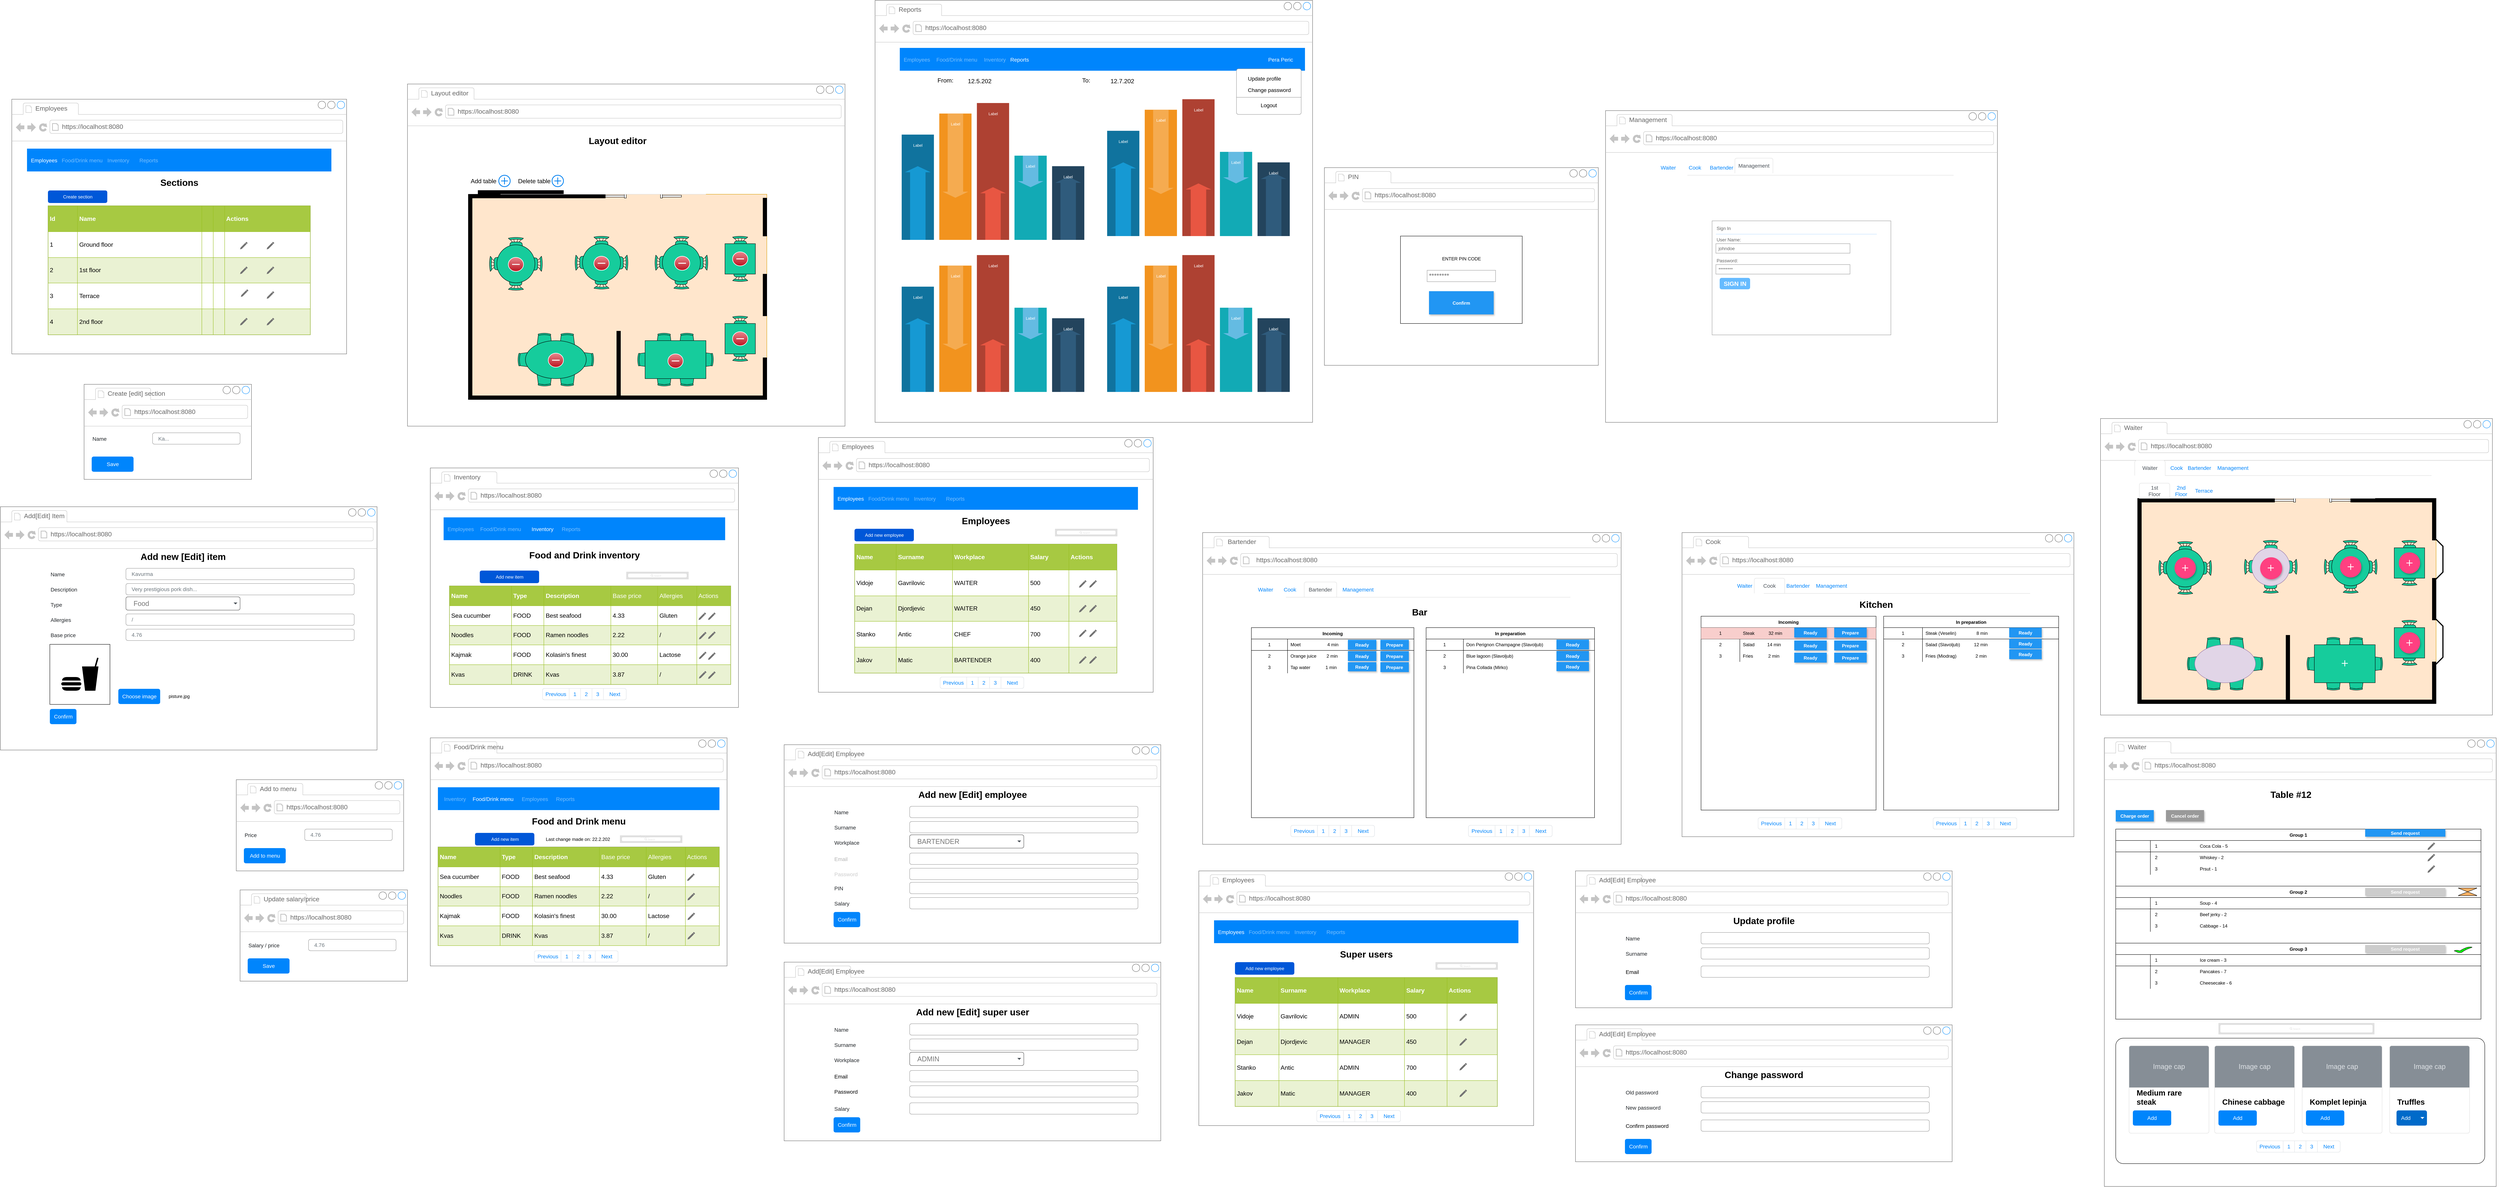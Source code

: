 <mxfile version="14.5.1" type="device"><diagram name="Page-1" id="03018318-947c-dd8e-b7a3-06fadd420f32"><mxGraphModel dx="11510" dy="5010" grid="1" gridSize="10" guides="1" tooltips="1" connect="1" arrows="1" fold="1" page="1" pageScale="1" pageWidth="1100" pageHeight="850" background="none" math="0" shadow="0"><root><mxCell id="0"/><mxCell id="1" parent="0"/><mxCell id="eJrz4pRYXtYfh-iGU2v--58" value="" style="strokeWidth=1;shadow=0;dashed=0;align=center;html=1;shape=mxgraph.mockup.containers.browserWindow;rSize=0;strokeColor=#666666;strokeColor2=#008cff;strokeColor3=#c4c4c4;mainText=,;recursiveResize=0;container=0;" parent="1" vertex="1"><mxGeometry x="170" y="1230" width="1030" height="800" as="geometry"/></mxCell><mxCell id="eJrz4pRYXtYfh-iGU2v--1" value="" style="strokeWidth=1;shadow=0;dashed=0;align=center;html=1;shape=mxgraph.mockup.containers.browserWindow;rSize=0;strokeColor=#666666;strokeColor2=#008cff;strokeColor3=#c4c4c4;mainText=,;recursiveResize=0;" parent="1" vertex="1"><mxGeometry x="-31" y="120" width="1030" height="820" as="geometry"/></mxCell><mxCell id="eJrz4pRYXtYfh-iGU2v--2" value="Management" style="strokeWidth=1;shadow=0;dashed=0;align=center;html=1;shape=mxgraph.mockup.containers.anchor;fontSize=17;fontColor=#666666;align=left;" parent="eJrz4pRYXtYfh-iGU2v--1" vertex="1"><mxGeometry x="60" y="12" width="110" height="26" as="geometry"/></mxCell><mxCell id="eJrz4pRYXtYfh-iGU2v--3" value="https://localhost:8080" style="strokeWidth=1;shadow=0;dashed=0;align=center;html=1;shape=mxgraph.mockup.containers.anchor;rSize=0;fontSize=17;fontColor=#666666;align=left;" parent="eJrz4pRYXtYfh-iGU2v--1" vertex="1"><mxGeometry x="130" y="60" width="250" height="26" as="geometry"/></mxCell><mxCell id="eJrz4pRYXtYfh-iGU2v--4" value="" style="strokeWidth=1;shadow=0;dashed=0;align=center;html=1;shape=mxgraph.mockup.forms.rrect;rSize=0;strokeColor=#999999;fillColor=#ffffff;" parent="eJrz4pRYXtYfh-iGU2v--1" vertex="1"><mxGeometry x="280" y="290" width="470" height="300" as="geometry"/></mxCell><mxCell id="eJrz4pRYXtYfh-iGU2v--5" value="Sign In" style="strokeWidth=1;shadow=0;dashed=0;align=center;html=1;shape=mxgraph.mockup.forms.anchor;fontSize=12;fontColor=#666666;align=left;resizeWidth=1;spacingLeft=0;" parent="eJrz4pRYXtYfh-iGU2v--4" vertex="1"><mxGeometry width="235" height="20" relative="1" as="geometry"><mxPoint x="10" y="10" as="offset"/></mxGeometry></mxCell><mxCell id="eJrz4pRYXtYfh-iGU2v--6" value="" style="shape=line;strokeColor=#ddeeff;strokeWidth=2;html=1;resizeWidth=1;" parent="eJrz4pRYXtYfh-iGU2v--4" vertex="1"><mxGeometry width="423" height="10" relative="1" as="geometry"><mxPoint x="10" y="30" as="offset"/></mxGeometry></mxCell><mxCell id="eJrz4pRYXtYfh-iGU2v--7" value="User Name:" style="strokeWidth=1;shadow=0;dashed=0;align=center;html=1;shape=mxgraph.mockup.forms.anchor;fontSize=12;fontColor=#666666;align=left;resizeWidth=1;spacingLeft=0;" parent="eJrz4pRYXtYfh-iGU2v--4" vertex="1"><mxGeometry width="235" height="20" relative="1" as="geometry"><mxPoint x="10" y="40" as="offset"/></mxGeometry></mxCell><mxCell id="eJrz4pRYXtYfh-iGU2v--8" value="johndoe" style="strokeWidth=1;shadow=0;dashed=0;align=center;html=1;shape=mxgraph.mockup.forms.rrect;rSize=0;strokeColor=#999999;fontColor=#666666;align=left;spacingLeft=5;resizeWidth=1;" parent="eJrz4pRYXtYfh-iGU2v--4" vertex="1"><mxGeometry width="352.5" height="25" relative="1" as="geometry"><mxPoint x="10" y="60" as="offset"/></mxGeometry></mxCell><mxCell id="eJrz4pRYXtYfh-iGU2v--9" value="Password:" style="strokeWidth=1;shadow=0;dashed=0;align=center;html=1;shape=mxgraph.mockup.forms.anchor;fontSize=12;fontColor=#666666;align=left;resizeWidth=1;spacingLeft=0;" parent="eJrz4pRYXtYfh-iGU2v--4" vertex="1"><mxGeometry width="235" height="20" relative="1" as="geometry"><mxPoint x="10" y="95" as="offset"/></mxGeometry></mxCell><mxCell id="eJrz4pRYXtYfh-iGU2v--10" value="********" style="strokeWidth=1;shadow=0;dashed=0;align=center;html=1;shape=mxgraph.mockup.forms.rrect;rSize=0;strokeColor=#999999;fontColor=#666666;align=left;spacingLeft=5;resizeWidth=1;" parent="eJrz4pRYXtYfh-iGU2v--4" vertex="1"><mxGeometry width="352.5" height="25" relative="1" as="geometry"><mxPoint x="10" y="115" as="offset"/></mxGeometry></mxCell><mxCell id="eJrz4pRYXtYfh-iGU2v--11" value="SIGN IN" style="strokeWidth=1;shadow=0;dashed=0;align=center;html=1;shape=mxgraph.mockup.forms.rrect;rSize=5;strokeColor=none;fontColor=#ffffff;fillColor=#66bbff;fontSize=16;fontStyle=1;" parent="eJrz4pRYXtYfh-iGU2v--4" vertex="1"><mxGeometry y="1" width="80" height="30" relative="1" as="geometry"><mxPoint x="20" y="-150" as="offset"/></mxGeometry></mxCell><mxCell id="eJrz4pRYXtYfh-iGU2v--14" value="ZAPOSLENI" style="fillColor=none;strokeColor=none;fontSize=16;fontColor=#ffffff;align=right;" parent="eJrz4pRYXtYfh-iGU2v--1" vertex="1"><mxGeometry width="140" height="40" relative="1" as="geometry"><mxPoint x="-1567" y="-115" as="offset"/></mxGeometry></mxCell><mxCell id="eJrz4pRYXtYfh-iGU2v--15" value="ZAPOSLENI" style="fillColor=none;strokeColor=none;fontSize=16;fontColor=#ffffff;align=right;" parent="eJrz4pRYXtYfh-iGU2v--1" vertex="1"><mxGeometry width="140" height="40" relative="1" as="geometry"><mxPoint x="-1570" y="-115" as="offset"/></mxGeometry></mxCell><mxCell id="eJrz4pRYXtYfh-iGU2v--16" value="Management" style="html=1;shadow=0;dashed=0;shape=mxgraph.bootstrap.tabTop;strokeColor=#DFDFDF;fillColor=#ffffff;rSize=5;perimeter=none;whiteSpace=wrap;resizeWidth=1;align=center;spacing=20;fontSize=14;fontColor=#4B5259;" parent="eJrz4pRYXtYfh-iGU2v--1" vertex="1"><mxGeometry x="340" y="125" width="100" height="40" as="geometry"/></mxCell><mxCell id="eJrz4pRYXtYfh-iGU2v--17" value="Waiter" style="strokeColor=none;fillColor=none;rSize=5;perimeter=none;whiteSpace=wrap;resizeWidth=1;align=center;spacing=20;fontSize=14;fontColor=#0085FC;" parent="eJrz4pRYXtYfh-iGU2v--1" vertex="1"><mxGeometry x="140" y="130" width="50" height="40" as="geometry"/></mxCell><mxCell id="eJrz4pRYXtYfh-iGU2v--18" value="Bartender" style="strokeColor=none;fillColor=none;rSize=5;perimeter=none;whiteSpace=wrap;resizeWidth=1;align=center;spacing=20;fontSize=14;fontColor=#0085FC;" parent="eJrz4pRYXtYfh-iGU2v--1" vertex="1"><mxGeometry x="280" y="130" width="50" height="40" as="geometry"/></mxCell><mxCell id="eJrz4pRYXtYfh-iGU2v--19" value="" style="shape=line;strokeColor=#dddddd;fillColor=#16CC9C;" parent="eJrz4pRYXtYfh-iGU2v--1" vertex="1"><mxGeometry x="215" y="165" width="700" height="10" as="geometry"/></mxCell><mxCell id="eJrz4pRYXtYfh-iGU2v--20" value="Cook" style="strokeColor=none;fillColor=none;rSize=5;perimeter=none;whiteSpace=wrap;resizeWidth=1;align=center;spacing=20;fontSize=14;fontColor=#0085FC;" parent="eJrz4pRYXtYfh-iGU2v--1" vertex="1"><mxGeometry x="210" y="130" width="50" height="40" as="geometry"/></mxCell><mxCell id="eJrz4pRYXtYfh-iGU2v--21" value="" style="strokeWidth=1;shadow=0;dashed=0;align=center;html=1;shape=mxgraph.mockup.containers.browserWindow;rSize=0;strokeColor=#666666;strokeColor2=#008cff;strokeColor3=#c4c4c4;mainText=,;recursiveResize=0;fontSize=16;fontColor=#000000;" parent="eJrz4pRYXtYfh-iGU2v--1" vertex="1"><mxGeometry x="-1920" y="-290" width="1150" height="1110" as="geometry"/></mxCell><mxCell id="eJrz4pRYXtYfh-iGU2v--22" value="Reports" style="strokeWidth=1;shadow=0;dashed=0;align=center;html=1;shape=mxgraph.mockup.containers.anchor;fontSize=17;fontColor=#666666;align=left;" parent="eJrz4pRYXtYfh-iGU2v--21" vertex="1"><mxGeometry x="60" y="12" width="110" height="26" as="geometry"/></mxCell><mxCell id="eJrz4pRYXtYfh-iGU2v--23" value="https://localhost:8080" style="strokeWidth=1;shadow=0;dashed=0;align=center;html=1;shape=mxgraph.mockup.containers.anchor;rSize=0;fontSize=17;fontColor=#666666;align=left;" parent="eJrz4pRYXtYfh-iGU2v--21" vertex="1"><mxGeometry x="130" y="60" width="250" height="26" as="geometry"/></mxCell><UserObject label="12.5.202" placeholders="1" id="eJrz4pRYXtYfh-iGU2v--25"><mxCell style="text;html=1;strokeColor=none;fillColor=none;align=center;verticalAlign=middle;whiteSpace=wrap;overflow=hidden;fontSize=16;fontColor=#000000;" parent="eJrz4pRYXtYfh-iGU2v--21" vertex="1"><mxGeometry x="195" y="200" width="160" height="20" as="geometry"/></mxCell></UserObject><mxCell id="eJrz4pRYXtYfh-iGU2v--27" value="From:" style="text;html=1;strokeColor=none;fillColor=none;align=center;verticalAlign=middle;whiteSpace=wrap;rounded=0;fontSize=16;fontColor=#000000;" parent="eJrz4pRYXtYfh-iGU2v--21" vertex="1"><mxGeometry x="155" y="195" width="60" height="30" as="geometry"/></mxCell><mxCell id="eJrz4pRYXtYfh-iGU2v--28" value="To:" style="text;html=1;strokeColor=none;fillColor=none;align=center;verticalAlign=middle;whiteSpace=wrap;rounded=0;fontSize=16;fontColor=#000000;" parent="eJrz4pRYXtYfh-iGU2v--21" vertex="1"><mxGeometry x="525" y="195" width="60" height="30" as="geometry"/></mxCell><mxCell id="zrJAlDHtTLySmQtuUE8y-13" value="" style="html=1;shadow=0;dashed=0;fillColor=#0085FC;strokeColor=none;fontSize=16;fontColor=#ffffff;align=left;spacing=15;" parent="eJrz4pRYXtYfh-iGU2v--21" vertex="1"><mxGeometry x="65" y="125" width="1065" height="60" as="geometry"/></mxCell><mxCell id="zrJAlDHtTLySmQtuUE8y-14" value="Reports" style="fillColor=none;strokeColor=none;fontSize=14;fontColor=#ffffff;align=center;" parent="zrJAlDHtTLySmQtuUE8y-13" vertex="1"><mxGeometry width="70" height="40" relative="1" as="geometry"><mxPoint x="280" y="10" as="offset"/></mxGeometry></mxCell><mxCell id="zrJAlDHtTLySmQtuUE8y-15" value="Food/Drink menu" style="fillColor=none;strokeColor=none;fontSize=14;fontColor=#79BFFD;align=center;" parent="zrJAlDHtTLySmQtuUE8y-13" vertex="1"><mxGeometry width="70" height="40" relative="1" as="geometry"><mxPoint x="115" y="10" as="offset"/></mxGeometry></mxCell><mxCell id="zrJAlDHtTLySmQtuUE8y-16" value="Employees" style="fillColor=none;strokeColor=none;fontSize=14;fontColor=#79BFFD;align=center;spacingRight=0;" parent="zrJAlDHtTLySmQtuUE8y-13" vertex="1"><mxGeometry width="80" height="40" relative="1" as="geometry"><mxPoint x="5" y="10" as="offset"/></mxGeometry></mxCell><mxCell id="zrJAlDHtTLySmQtuUE8y-17" value="Inventory" style="fillColor=none;strokeColor=none;fontSize=14;fontColor=#79BFFD;align=center;spacingRight=0;" parent="zrJAlDHtTLySmQtuUE8y-13" vertex="1"><mxGeometry width="80" height="40" relative="1" as="geometry"><mxPoint x="210" y="10" as="offset"/></mxGeometry></mxCell><mxCell id="_1zE5Tq8GgAYpgA8Jn_C-358" value="Pera Peric" style="fillColor=none;strokeColor=none;fontSize=14;fontColor=#ffffff;align=center;" vertex="1" parent="zrJAlDHtTLySmQtuUE8y-13"><mxGeometry x="966" y="10" width="70" height="40" as="geometry"/></mxCell><UserObject label="12.7.202" placeholders="1" id="zrJAlDHtTLySmQtuUE8y-34"><mxCell style="text;html=1;strokeColor=none;fillColor=none;align=center;verticalAlign=middle;whiteSpace=wrap;overflow=hidden;fontSize=16;fontColor=#000000;" parent="eJrz4pRYXtYfh-iGU2v--21" vertex="1"><mxGeometry x="570" y="200" width="160" height="20" as="geometry"/></mxCell></UserObject><mxCell id="_1zE5Tq8GgAYpgA8Jn_C-163" value="" style="group" vertex="1" connectable="0" parent="eJrz4pRYXtYfh-iGU2v--21"><mxGeometry x="70" y="270" width="480" height="360" as="geometry"/></mxCell><mxCell id="_1zE5Tq8GgAYpgA8Jn_C-148" value="" style="fillColor=#10739E;strokeColor=none;fontColor=#000000;" vertex="1" parent="_1zE5Tq8GgAYpgA8Jn_C-163"><mxGeometry y="83.077" width="84.706" height="276.923" as="geometry"/></mxCell><mxCell id="_1zE5Tq8GgAYpgA8Jn_C-149" value="" style="shape=mxgraph.arrows2.arrow;dy=0.4;dx=16;notch=0;direction=north;fillColor=#1699D3;strokeColor=none;" vertex="1" parent="_1zE5Tq8GgAYpgA8Jn_C-148"><mxGeometry x="8.471" y="83.077" width="67.765" height="193.846" as="geometry"/></mxCell><mxCell id="_1zE5Tq8GgAYpgA8Jn_C-150" value="Label" style="text;html=1;align=center;verticalAlign=middle;whiteSpace=wrap;fontColor=#FFFFFF;fontSize=10;" vertex="1" parent="_1zE5Tq8GgAYpgA8Jn_C-148"><mxGeometry width="84.706" height="55.385" as="geometry"/></mxCell><mxCell id="_1zE5Tq8GgAYpgA8Jn_C-151" value="" style="fillColor=#F2931E;strokeColor=none;fontColor=#000000;" vertex="1" parent="_1zE5Tq8GgAYpgA8Jn_C-163"><mxGeometry x="98.824" y="27.692" width="84.706" height="332.308" as="geometry"/></mxCell><mxCell id="_1zE5Tq8GgAYpgA8Jn_C-152" value="" style="shape=mxgraph.arrows2.arrow;dy=0.4;dx=16;notch=0;direction=south;fillColor=#F5AB50;strokeColor=none;" vertex="1" parent="_1zE5Tq8GgAYpgA8Jn_C-151"><mxGeometry x="8.471" width="67.765" height="221.538" as="geometry"/></mxCell><mxCell id="_1zE5Tq8GgAYpgA8Jn_C-153" value="Label" style="text;html=1;align=center;verticalAlign=middle;whiteSpace=wrap;fontColor=#FFFFFF;fontSize=10;" vertex="1" parent="_1zE5Tq8GgAYpgA8Jn_C-151"><mxGeometry width="84.706" height="55.385" as="geometry"/></mxCell><mxCell id="_1zE5Tq8GgAYpgA8Jn_C-154" value="" style="fillColor=#AE4132;strokeColor=none;fontColor=#000000;" vertex="1" parent="_1zE5Tq8GgAYpgA8Jn_C-163"><mxGeometry x="197.647" width="84.706" height="360" as="geometry"/></mxCell><mxCell id="_1zE5Tq8GgAYpgA8Jn_C-155" value="" style="shape=mxgraph.arrows2.arrow;dy=0.4;dx=16;notch=0;direction=north;fillColor=#E85642;strokeColor=none;" vertex="1" parent="_1zE5Tq8GgAYpgA8Jn_C-154"><mxGeometry x="8.471" y="221.538" width="67.765" height="138.462" as="geometry"/></mxCell><mxCell id="_1zE5Tq8GgAYpgA8Jn_C-156" value="Label" style="text;html=1;align=center;verticalAlign=middle;whiteSpace=wrap;fontColor=#FFFFFF;fontSize=10;" vertex="1" parent="_1zE5Tq8GgAYpgA8Jn_C-154"><mxGeometry width="84.706" height="55.385" as="geometry"/></mxCell><mxCell id="_1zE5Tq8GgAYpgA8Jn_C-157" value="" style="fillColor=#12AAB5;strokeColor=none;fontColor=#000000;" vertex="1" parent="_1zE5Tq8GgAYpgA8Jn_C-163"><mxGeometry x="296.471" y="138.462" width="84.706" height="221.538" as="geometry"/></mxCell><mxCell id="_1zE5Tq8GgAYpgA8Jn_C-158" value="" style="shape=mxgraph.arrows2.arrow;dy=0.4;dx=16;notch=0;direction=south;fillColor=#64BBE2;strokeColor=none;" vertex="1" parent="_1zE5Tq8GgAYpgA8Jn_C-157"><mxGeometry x="8.471" width="67.765" height="83.077" as="geometry"/></mxCell><mxCell id="_1zE5Tq8GgAYpgA8Jn_C-159" value="Label" style="text;html=1;align=center;verticalAlign=middle;whiteSpace=wrap;fontColor=#FFFFFF;fontSize=10;" vertex="1" parent="_1zE5Tq8GgAYpgA8Jn_C-157"><mxGeometry width="84.706" height="55.385" as="geometry"/></mxCell><mxCell id="_1zE5Tq8GgAYpgA8Jn_C-160" value="" style="fillColor=#23445D;strokeColor=none;fontColor=#000000;" vertex="1" parent="_1zE5Tq8GgAYpgA8Jn_C-163"><mxGeometry x="395.294" y="166.154" width="84.706" height="193.846" as="geometry"/></mxCell><mxCell id="_1zE5Tq8GgAYpgA8Jn_C-161" value="" style="shape=mxgraph.arrows2.arrow;dy=0.4;dx=16;notch=0;direction=north;fillColor=#2F5B7C;strokeColor=none;" vertex="1" parent="_1zE5Tq8GgAYpgA8Jn_C-160"><mxGeometry x="8.471" y="27.692" width="67.765" height="166.154" as="geometry"/></mxCell><mxCell id="_1zE5Tq8GgAYpgA8Jn_C-162" value="Label" style="text;html=1;align=center;verticalAlign=middle;whiteSpace=wrap;fontColor=#FFFFFF;fontSize=10;" vertex="1" parent="_1zE5Tq8GgAYpgA8Jn_C-160"><mxGeometry width="84.706" height="55.385" as="geometry"/></mxCell><mxCell id="_1zE5Tq8GgAYpgA8Jn_C-164" value="" style="group" vertex="1" connectable="0" parent="eJrz4pRYXtYfh-iGU2v--21"><mxGeometry x="70" y="670" width="480" height="360" as="geometry"/></mxCell><mxCell id="_1zE5Tq8GgAYpgA8Jn_C-165" value="" style="fillColor=#10739E;strokeColor=none;fontColor=#000000;" vertex="1" parent="_1zE5Tq8GgAYpgA8Jn_C-164"><mxGeometry y="83.077" width="84.706" height="276.923" as="geometry"/></mxCell><mxCell id="_1zE5Tq8GgAYpgA8Jn_C-166" value="" style="shape=mxgraph.arrows2.arrow;dy=0.4;dx=16;notch=0;direction=north;fillColor=#1699D3;strokeColor=none;" vertex="1" parent="_1zE5Tq8GgAYpgA8Jn_C-165"><mxGeometry x="8.471" y="83.077" width="67.765" height="193.846" as="geometry"/></mxCell><mxCell id="_1zE5Tq8GgAYpgA8Jn_C-167" value="Label" style="text;html=1;align=center;verticalAlign=middle;whiteSpace=wrap;fontColor=#FFFFFF;fontSize=10;" vertex="1" parent="_1zE5Tq8GgAYpgA8Jn_C-165"><mxGeometry width="84.706" height="55.385" as="geometry"/></mxCell><mxCell id="_1zE5Tq8GgAYpgA8Jn_C-168" value="" style="fillColor=#F2931E;strokeColor=none;fontColor=#000000;" vertex="1" parent="_1zE5Tq8GgAYpgA8Jn_C-164"><mxGeometry x="98.824" y="27.692" width="84.706" height="332.308" as="geometry"/></mxCell><mxCell id="_1zE5Tq8GgAYpgA8Jn_C-169" value="" style="shape=mxgraph.arrows2.arrow;dy=0.4;dx=16;notch=0;direction=south;fillColor=#F5AB50;strokeColor=none;" vertex="1" parent="_1zE5Tq8GgAYpgA8Jn_C-168"><mxGeometry x="8.471" width="67.765" height="221.538" as="geometry"/></mxCell><mxCell id="_1zE5Tq8GgAYpgA8Jn_C-170" value="Label" style="text;html=1;align=center;verticalAlign=middle;whiteSpace=wrap;fontColor=#FFFFFF;fontSize=10;" vertex="1" parent="_1zE5Tq8GgAYpgA8Jn_C-168"><mxGeometry width="84.706" height="55.385" as="geometry"/></mxCell><mxCell id="_1zE5Tq8GgAYpgA8Jn_C-171" value="" style="fillColor=#AE4132;strokeColor=none;fontColor=#000000;" vertex="1" parent="_1zE5Tq8GgAYpgA8Jn_C-164"><mxGeometry x="197.647" width="84.706" height="360" as="geometry"/></mxCell><mxCell id="_1zE5Tq8GgAYpgA8Jn_C-172" value="" style="shape=mxgraph.arrows2.arrow;dy=0.4;dx=16;notch=0;direction=north;fillColor=#E85642;strokeColor=none;" vertex="1" parent="_1zE5Tq8GgAYpgA8Jn_C-171"><mxGeometry x="8.471" y="221.538" width="67.765" height="138.462" as="geometry"/></mxCell><mxCell id="_1zE5Tq8GgAYpgA8Jn_C-173" value="Label" style="text;html=1;align=center;verticalAlign=middle;whiteSpace=wrap;fontColor=#FFFFFF;fontSize=10;" vertex="1" parent="_1zE5Tq8GgAYpgA8Jn_C-171"><mxGeometry width="84.706" height="55.385" as="geometry"/></mxCell><mxCell id="_1zE5Tq8GgAYpgA8Jn_C-174" value="" style="fillColor=#12AAB5;strokeColor=none;fontColor=#000000;" vertex="1" parent="_1zE5Tq8GgAYpgA8Jn_C-164"><mxGeometry x="296.471" y="138.462" width="84.706" height="221.538" as="geometry"/></mxCell><mxCell id="_1zE5Tq8GgAYpgA8Jn_C-175" value="" style="shape=mxgraph.arrows2.arrow;dy=0.4;dx=16;notch=0;direction=south;fillColor=#64BBE2;strokeColor=none;" vertex="1" parent="_1zE5Tq8GgAYpgA8Jn_C-174"><mxGeometry x="8.471" width="67.765" height="83.077" as="geometry"/></mxCell><mxCell id="_1zE5Tq8GgAYpgA8Jn_C-176" value="Label" style="text;html=1;align=center;verticalAlign=middle;whiteSpace=wrap;fontColor=#FFFFFF;fontSize=10;" vertex="1" parent="_1zE5Tq8GgAYpgA8Jn_C-174"><mxGeometry width="84.706" height="55.385" as="geometry"/></mxCell><mxCell id="_1zE5Tq8GgAYpgA8Jn_C-177" value="" style="fillColor=#23445D;strokeColor=none;fontColor=#000000;" vertex="1" parent="_1zE5Tq8GgAYpgA8Jn_C-164"><mxGeometry x="395.294" y="166.154" width="84.706" height="193.846" as="geometry"/></mxCell><mxCell id="_1zE5Tq8GgAYpgA8Jn_C-178" value="" style="shape=mxgraph.arrows2.arrow;dy=0.4;dx=16;notch=0;direction=north;fillColor=#2F5B7C;strokeColor=none;" vertex="1" parent="_1zE5Tq8GgAYpgA8Jn_C-177"><mxGeometry x="8.471" y="27.692" width="67.765" height="166.154" as="geometry"/></mxCell><mxCell id="_1zE5Tq8GgAYpgA8Jn_C-179" value="Label" style="text;html=1;align=center;verticalAlign=middle;whiteSpace=wrap;fontColor=#FFFFFF;fontSize=10;" vertex="1" parent="_1zE5Tq8GgAYpgA8Jn_C-177"><mxGeometry width="84.706" height="55.385" as="geometry"/></mxCell><mxCell id="_1zE5Tq8GgAYpgA8Jn_C-197" value="" style="group" vertex="1" connectable="0" parent="eJrz4pRYXtYfh-iGU2v--21"><mxGeometry x="610" y="260" width="480" height="360" as="geometry"/></mxCell><mxCell id="_1zE5Tq8GgAYpgA8Jn_C-198" value="" style="fillColor=#10739E;strokeColor=none;fontColor=#000000;" vertex="1" parent="_1zE5Tq8GgAYpgA8Jn_C-197"><mxGeometry y="83.077" width="84.706" height="276.923" as="geometry"/></mxCell><mxCell id="_1zE5Tq8GgAYpgA8Jn_C-199" value="" style="shape=mxgraph.arrows2.arrow;dy=0.4;dx=16;notch=0;direction=north;fillColor=#1699D3;strokeColor=none;" vertex="1" parent="_1zE5Tq8GgAYpgA8Jn_C-198"><mxGeometry x="8.471" y="83.077" width="67.765" height="193.846" as="geometry"/></mxCell><mxCell id="_1zE5Tq8GgAYpgA8Jn_C-200" value="Label" style="text;html=1;align=center;verticalAlign=middle;whiteSpace=wrap;fontColor=#FFFFFF;fontSize=10;" vertex="1" parent="_1zE5Tq8GgAYpgA8Jn_C-198"><mxGeometry width="84.706" height="55.385" as="geometry"/></mxCell><mxCell id="_1zE5Tq8GgAYpgA8Jn_C-201" value="" style="fillColor=#F2931E;strokeColor=none;fontColor=#000000;" vertex="1" parent="_1zE5Tq8GgAYpgA8Jn_C-197"><mxGeometry x="98.824" y="27.692" width="84.706" height="332.308" as="geometry"/></mxCell><mxCell id="_1zE5Tq8GgAYpgA8Jn_C-202" value="" style="shape=mxgraph.arrows2.arrow;dy=0.4;dx=16;notch=0;direction=south;fillColor=#F5AB50;strokeColor=none;" vertex="1" parent="_1zE5Tq8GgAYpgA8Jn_C-201"><mxGeometry x="8.471" width="67.765" height="221.538" as="geometry"/></mxCell><mxCell id="_1zE5Tq8GgAYpgA8Jn_C-203" value="Label" style="text;html=1;align=center;verticalAlign=middle;whiteSpace=wrap;fontColor=#FFFFFF;fontSize=10;" vertex="1" parent="_1zE5Tq8GgAYpgA8Jn_C-201"><mxGeometry width="84.706" height="55.385" as="geometry"/></mxCell><mxCell id="_1zE5Tq8GgAYpgA8Jn_C-204" value="" style="fillColor=#AE4132;strokeColor=none;fontColor=#000000;" vertex="1" parent="_1zE5Tq8GgAYpgA8Jn_C-197"><mxGeometry x="197.647" width="84.706" height="360" as="geometry"/></mxCell><mxCell id="_1zE5Tq8GgAYpgA8Jn_C-205" value="" style="shape=mxgraph.arrows2.arrow;dy=0.4;dx=16;notch=0;direction=north;fillColor=#E85642;strokeColor=none;" vertex="1" parent="_1zE5Tq8GgAYpgA8Jn_C-204"><mxGeometry x="8.471" y="221.538" width="67.765" height="138.462" as="geometry"/></mxCell><mxCell id="_1zE5Tq8GgAYpgA8Jn_C-206" value="Label" style="text;html=1;align=center;verticalAlign=middle;whiteSpace=wrap;fontColor=#FFFFFF;fontSize=10;" vertex="1" parent="_1zE5Tq8GgAYpgA8Jn_C-204"><mxGeometry width="84.706" height="55.385" as="geometry"/></mxCell><mxCell id="_1zE5Tq8GgAYpgA8Jn_C-207" value="" style="fillColor=#12AAB5;strokeColor=none;fontColor=#000000;" vertex="1" parent="_1zE5Tq8GgAYpgA8Jn_C-197"><mxGeometry x="296.471" y="138.462" width="84.706" height="221.538" as="geometry"/></mxCell><mxCell id="_1zE5Tq8GgAYpgA8Jn_C-208" value="" style="shape=mxgraph.arrows2.arrow;dy=0.4;dx=16;notch=0;direction=south;fillColor=#64BBE2;strokeColor=none;" vertex="1" parent="_1zE5Tq8GgAYpgA8Jn_C-207"><mxGeometry x="8.471" width="67.765" height="83.077" as="geometry"/></mxCell><mxCell id="_1zE5Tq8GgAYpgA8Jn_C-209" value="Label" style="text;html=1;align=center;verticalAlign=middle;whiteSpace=wrap;fontColor=#FFFFFF;fontSize=10;" vertex="1" parent="_1zE5Tq8GgAYpgA8Jn_C-207"><mxGeometry width="84.706" height="55.385" as="geometry"/></mxCell><mxCell id="_1zE5Tq8GgAYpgA8Jn_C-210" value="" style="fillColor=#23445D;strokeColor=none;fontColor=#000000;" vertex="1" parent="_1zE5Tq8GgAYpgA8Jn_C-197"><mxGeometry x="395.294" y="166.154" width="84.706" height="193.846" as="geometry"/></mxCell><mxCell id="_1zE5Tq8GgAYpgA8Jn_C-211" value="" style="shape=mxgraph.arrows2.arrow;dy=0.4;dx=16;notch=0;direction=north;fillColor=#2F5B7C;strokeColor=none;" vertex="1" parent="_1zE5Tq8GgAYpgA8Jn_C-210"><mxGeometry x="8.471" y="27.692" width="67.765" height="166.154" as="geometry"/></mxCell><mxCell id="_1zE5Tq8GgAYpgA8Jn_C-212" value="Label" style="text;html=1;align=center;verticalAlign=middle;whiteSpace=wrap;fontColor=#FFFFFF;fontSize=10;" vertex="1" parent="_1zE5Tq8GgAYpgA8Jn_C-210"><mxGeometry width="84.706" height="55.385" as="geometry"/></mxCell><mxCell id="_1zE5Tq8GgAYpgA8Jn_C-213" value="" style="group" vertex="1" connectable="0" parent="eJrz4pRYXtYfh-iGU2v--21"><mxGeometry x="610" y="670" width="480" height="360" as="geometry"/></mxCell><mxCell id="_1zE5Tq8GgAYpgA8Jn_C-214" value="" style="fillColor=#10739E;strokeColor=none;fontColor=#000000;" vertex="1" parent="_1zE5Tq8GgAYpgA8Jn_C-213"><mxGeometry y="83.077" width="84.706" height="276.923" as="geometry"/></mxCell><mxCell id="_1zE5Tq8GgAYpgA8Jn_C-215" value="" style="shape=mxgraph.arrows2.arrow;dy=0.4;dx=16;notch=0;direction=north;fillColor=#1699D3;strokeColor=none;" vertex="1" parent="_1zE5Tq8GgAYpgA8Jn_C-214"><mxGeometry x="8.471" y="83.077" width="67.765" height="193.846" as="geometry"/></mxCell><mxCell id="_1zE5Tq8GgAYpgA8Jn_C-216" value="Label" style="text;html=1;align=center;verticalAlign=middle;whiteSpace=wrap;fontColor=#FFFFFF;fontSize=10;" vertex="1" parent="_1zE5Tq8GgAYpgA8Jn_C-214"><mxGeometry width="84.706" height="55.385" as="geometry"/></mxCell><mxCell id="_1zE5Tq8GgAYpgA8Jn_C-217" value="" style="fillColor=#F2931E;strokeColor=none;fontColor=#000000;" vertex="1" parent="_1zE5Tq8GgAYpgA8Jn_C-213"><mxGeometry x="98.824" y="27.692" width="84.706" height="332.308" as="geometry"/></mxCell><mxCell id="_1zE5Tq8GgAYpgA8Jn_C-218" value="" style="shape=mxgraph.arrows2.arrow;dy=0.4;dx=16;notch=0;direction=south;fillColor=#F5AB50;strokeColor=none;" vertex="1" parent="_1zE5Tq8GgAYpgA8Jn_C-217"><mxGeometry x="8.471" width="67.765" height="221.538" as="geometry"/></mxCell><mxCell id="_1zE5Tq8GgAYpgA8Jn_C-219" value="Label" style="text;html=1;align=center;verticalAlign=middle;whiteSpace=wrap;fontColor=#FFFFFF;fontSize=10;" vertex="1" parent="_1zE5Tq8GgAYpgA8Jn_C-217"><mxGeometry width="84.706" height="55.385" as="geometry"/></mxCell><mxCell id="_1zE5Tq8GgAYpgA8Jn_C-220" value="" style="fillColor=#AE4132;strokeColor=none;fontColor=#000000;" vertex="1" parent="_1zE5Tq8GgAYpgA8Jn_C-213"><mxGeometry x="197.647" width="84.706" height="360" as="geometry"/></mxCell><mxCell id="_1zE5Tq8GgAYpgA8Jn_C-221" value="" style="shape=mxgraph.arrows2.arrow;dy=0.4;dx=16;notch=0;direction=north;fillColor=#E85642;strokeColor=none;" vertex="1" parent="_1zE5Tq8GgAYpgA8Jn_C-220"><mxGeometry x="8.471" y="221.538" width="67.765" height="138.462" as="geometry"/></mxCell><mxCell id="_1zE5Tq8GgAYpgA8Jn_C-222" value="Label" style="text;html=1;align=center;verticalAlign=middle;whiteSpace=wrap;fontColor=#FFFFFF;fontSize=10;" vertex="1" parent="_1zE5Tq8GgAYpgA8Jn_C-220"><mxGeometry width="84.706" height="55.385" as="geometry"/></mxCell><mxCell id="_1zE5Tq8GgAYpgA8Jn_C-223" value="" style="fillColor=#12AAB5;strokeColor=none;fontColor=#000000;" vertex="1" parent="_1zE5Tq8GgAYpgA8Jn_C-213"><mxGeometry x="296.471" y="138.462" width="84.706" height="221.538" as="geometry"/></mxCell><mxCell id="_1zE5Tq8GgAYpgA8Jn_C-224" value="" style="shape=mxgraph.arrows2.arrow;dy=0.4;dx=16;notch=0;direction=south;fillColor=#64BBE2;strokeColor=none;" vertex="1" parent="_1zE5Tq8GgAYpgA8Jn_C-223"><mxGeometry x="8.471" width="67.765" height="83.077" as="geometry"/></mxCell><mxCell id="_1zE5Tq8GgAYpgA8Jn_C-225" value="Label" style="text;html=1;align=center;verticalAlign=middle;whiteSpace=wrap;fontColor=#FFFFFF;fontSize=10;" vertex="1" parent="_1zE5Tq8GgAYpgA8Jn_C-223"><mxGeometry width="84.706" height="55.385" as="geometry"/></mxCell><mxCell id="_1zE5Tq8GgAYpgA8Jn_C-226" value="" style="fillColor=#23445D;strokeColor=none;fontColor=#000000;" vertex="1" parent="_1zE5Tq8GgAYpgA8Jn_C-213"><mxGeometry x="395.294" y="166.154" width="84.706" height="193.846" as="geometry"/></mxCell><mxCell id="_1zE5Tq8GgAYpgA8Jn_C-227" value="" style="shape=mxgraph.arrows2.arrow;dy=0.4;dx=16;notch=0;direction=north;fillColor=#2F5B7C;strokeColor=none;" vertex="1" parent="_1zE5Tq8GgAYpgA8Jn_C-226"><mxGeometry x="8.471" y="27.692" width="67.765" height="166.154" as="geometry"/></mxCell><mxCell id="_1zE5Tq8GgAYpgA8Jn_C-228" value="Label" style="text;html=1;align=center;verticalAlign=middle;whiteSpace=wrap;fontColor=#FFFFFF;fontSize=10;" vertex="1" parent="_1zE5Tq8GgAYpgA8Jn_C-226"><mxGeometry width="84.706" height="55.385" as="geometry"/></mxCell><mxCell id="BocbG0UfyjjIVNHkP0PS-136" value="" style="html=1;shadow=0;dashed=0;shape=mxgraph.bootstrap.rrect;rSize=5;fillColor=#ffffff;strokeColor=#999999;rounded=0;" parent="eJrz4pRYXtYfh-iGU2v--21" vertex="1"><mxGeometry x="950" y="180" width="170" height="120" as="geometry"/></mxCell><mxCell id="BocbG0UfyjjIVNHkP0PS-137" value="Update profile" style="fillColor=none;strokeColor=none;align=left;spacing=20;fontSize=14;rounded=0;" parent="BocbG0UfyjjIVNHkP0PS-136" vertex="1"><mxGeometry width="170" height="30" relative="1" as="geometry"><mxPoint x="10" y="10" as="offset"/></mxGeometry></mxCell><mxCell id="BocbG0UfyjjIVNHkP0PS-138" value="Change password" style="fillColor=none;strokeColor=none;align=left;spacing=20;fontSize=14;rounded=0;" parent="BocbG0UfyjjIVNHkP0PS-136" vertex="1"><mxGeometry width="170" height="30" relative="1" as="geometry"><mxPoint x="10" y="40" as="offset"/></mxGeometry></mxCell><mxCell id="BocbG0UfyjjIVNHkP0PS-140" value="" style="shape=line;strokeColor=#999999;perimeter=none;resizeWidth=1;rounded=0;fillColor=none;" parent="BocbG0UfyjjIVNHkP0PS-136" vertex="1"><mxGeometry width="170" height="10" relative="1" as="geometry"><mxPoint y="70" as="offset"/></mxGeometry></mxCell><mxCell id="BocbG0UfyjjIVNHkP0PS-141" value="Logout" style="fillColor=none;strokeColor=none;align=center;spacing=20;fontSize=14;rounded=0;" parent="BocbG0UfyjjIVNHkP0PS-136" vertex="1"><mxGeometry width="170" height="30" relative="1" as="geometry"><mxPoint y="80" as="offset"/></mxGeometry></mxCell><mxCell id="eJrz4pRYXtYfh-iGU2v--29" value="" style="strokeWidth=1;shadow=0;dashed=0;align=center;html=1;shape=mxgraph.mockup.containers.browserWindow;rSize=0;strokeColor=#666666;strokeColor2=#008cff;strokeColor3=#c4c4c4;mainText=,;recursiveResize=0;" parent="1" vertex="1"><mxGeometry x="-770" y="270" width="720" height="520" as="geometry"/></mxCell><mxCell id="eJrz4pRYXtYfh-iGU2v--30" value="PIN" style="strokeWidth=1;shadow=0;dashed=0;align=center;html=1;shape=mxgraph.mockup.containers.anchor;fontSize=17;fontColor=#666666;align=left;" parent="eJrz4pRYXtYfh-iGU2v--29" vertex="1"><mxGeometry x="60" y="12" width="110" height="26" as="geometry"/></mxCell><mxCell id="eJrz4pRYXtYfh-iGU2v--31" value="https://localhost:8080" style="strokeWidth=1;shadow=0;dashed=0;align=center;html=1;shape=mxgraph.mockup.containers.anchor;rSize=0;fontSize=17;fontColor=#666666;align=left;" parent="eJrz4pRYXtYfh-iGU2v--29" vertex="1"><mxGeometry x="130" y="60" width="250" height="26" as="geometry"/></mxCell><mxCell id="eJrz4pRYXtYfh-iGU2v--32" value="" style="group" parent="eJrz4pRYXtYfh-iGU2v--29" vertex="1" connectable="0"><mxGeometry x="200" y="180" width="320" height="230" as="geometry"/></mxCell><mxCell id="eJrz4pRYXtYfh-iGU2v--33" value="" style="rounded=0;whiteSpace=wrap;html=1;" parent="eJrz4pRYXtYfh-iGU2v--32" vertex="1"><mxGeometry width="320" height="230" as="geometry"/></mxCell><mxCell id="eJrz4pRYXtYfh-iGU2v--34" value="********" style="strokeWidth=1;shadow=0;dashed=0;align=center;html=1;shape=mxgraph.mockup.forms.pwField;strokeColor=#999999;mainText=;align=left;fontColor=#666666;fontSize=17;spacingLeft=3;" parent="eJrz4pRYXtYfh-iGU2v--32" vertex="1"><mxGeometry x="70" y="90" width="180" height="30" as="geometry"/></mxCell><mxCell id="eJrz4pRYXtYfh-iGU2v--35" value="ENTER PIN CODE" style="text;html=1;strokeColor=none;fillColor=none;align=center;verticalAlign=middle;whiteSpace=wrap;rounded=0;" parent="eJrz4pRYXtYfh-iGU2v--32" vertex="1"><mxGeometry x="98.75" y="45" width="122.5" height="30" as="geometry"/></mxCell><mxCell id="eJrz4pRYXtYfh-iGU2v--36" value="Confirm" style="dashed=0;align=center;fontSize=12;shape=rect;fillColor=#2196F3;strokeColor=none;fontStyle=1;shadow=1;fontColor=#ffffff;" parent="eJrz4pRYXtYfh-iGU2v--32" vertex="1"><mxGeometry x="75" y="145" width="170" height="61" as="geometry"/></mxCell><mxCell id="eJrz4pRYXtYfh-iGU2v--37" value="" style="group" parent="1" vertex="1" connectable="0"><mxGeometry x="-1090" y="1230" width="1100" height="830" as="geometry"/></mxCell><mxCell id="eJrz4pRYXtYfh-iGU2v--38" value="" style="strokeWidth=1;shadow=0;dashed=0;align=center;html=1;shape=mxgraph.mockup.containers.browserWindow;rSize=0;strokeColor=#666666;strokeColor2=#008cff;strokeColor3=#c4c4c4;mainText=,;recursiveResize=0;container=0;" parent="eJrz4pRYXtYfh-iGU2v--37" vertex="1"><mxGeometry width="1100" height="820" as="geometry"/></mxCell><mxCell id="eJrz4pRYXtYfh-iGU2v--39" value="Bartender" style="strokeWidth=1;shadow=0;dashed=0;align=center;html=1;shape=mxgraph.mockup.containers.anchor;fontSize=17;fontColor=#666666;align=left;" parent="eJrz4pRYXtYfh-iGU2v--37" vertex="1"><mxGeometry x="64.078" y="12" width="117.476" height="26" as="geometry"/></mxCell><mxCell id="eJrz4pRYXtYfh-iGU2v--40" value="https://localhost:8080" style="strokeWidth=1;shadow=0;dashed=0;align=center;html=1;shape=mxgraph.mockup.containers.anchor;rSize=0;fontSize=17;fontColor=#666666;align=left;" parent="eJrz4pRYXtYfh-iGU2v--37" vertex="1"><mxGeometry x="138.835" y="60" width="266.99" height="26" as="geometry"/></mxCell><mxCell id="eJrz4pRYXtYfh-iGU2v--41" value="In preparation" style="shape=table;startSize=30;container=1;collapsible=0;childLayout=tableLayout;fixedRows=1;rowLines=0;fontStyle=1;align=center;pointerEvents=1;" parent="eJrz4pRYXtYfh-iGU2v--37" vertex="1"><mxGeometry x="587.38" y="250" width="442.62" height="500" as="geometry"/></mxCell><mxCell id="eJrz4pRYXtYfh-iGU2v--42" value="" style="shape=partialRectangle;html=1;whiteSpace=wrap;collapsible=0;dropTarget=0;pointerEvents=1;fillColor=none;top=0;left=0;bottom=1;right=0;points=[[0,0.5],[1,0.5]];portConstraint=eastwest;" parent="eJrz4pRYXtYfh-iGU2v--41" vertex="1"><mxGeometry y="30" width="442.62" height="30" as="geometry"/></mxCell><mxCell id="eJrz4pRYXtYfh-iGU2v--43" value="1" style="shape=partialRectangle;html=1;whiteSpace=wrap;connectable=0;fillColor=none;top=0;left=0;bottom=0;right=0;overflow=hidden;pointerEvents=1;" parent="eJrz4pRYXtYfh-iGU2v--42" vertex="1"><mxGeometry width="98" height="30" as="geometry"><mxRectangle width="98" height="30" as="alternateBounds"/></mxGeometry></mxCell><mxCell id="eJrz4pRYXtYfh-iGU2v--44" value="Don Perignon Champagne (Slavoljub)" style="shape=partialRectangle;html=1;whiteSpace=wrap;connectable=0;fillColor=none;top=0;left=0;bottom=0;right=0;align=left;spacingLeft=6;overflow=hidden;pointerEvents=1;" parent="eJrz4pRYXtYfh-iGU2v--42" vertex="1"><mxGeometry x="98" width="345" height="30" as="geometry"><mxRectangle width="345" height="30" as="alternateBounds"/></mxGeometry></mxCell><mxCell id="eJrz4pRYXtYfh-iGU2v--45" value="" style="shape=partialRectangle;html=1;whiteSpace=wrap;collapsible=0;dropTarget=0;pointerEvents=1;fillColor=none;top=0;left=0;bottom=0;right=0;points=[[0,0.5],[1,0.5]];portConstraint=eastwest;" parent="eJrz4pRYXtYfh-iGU2v--41" vertex="1"><mxGeometry y="60" width="442.62" height="30" as="geometry"/></mxCell><mxCell id="eJrz4pRYXtYfh-iGU2v--46" value="2" style="shape=partialRectangle;html=1;whiteSpace=wrap;connectable=0;fillColor=none;top=0;left=0;bottom=0;right=0;overflow=hidden;pointerEvents=1;" parent="eJrz4pRYXtYfh-iGU2v--45" vertex="1"><mxGeometry width="98" height="30" as="geometry"><mxRectangle width="98" height="30" as="alternateBounds"/></mxGeometry></mxCell><mxCell id="eJrz4pRYXtYfh-iGU2v--47" value="Blue lagoon (Slavoljub)" style="shape=partialRectangle;html=1;whiteSpace=wrap;connectable=0;fillColor=none;top=0;left=0;bottom=0;right=0;align=left;spacingLeft=6;overflow=hidden;pointerEvents=1;" parent="eJrz4pRYXtYfh-iGU2v--45" vertex="1"><mxGeometry x="98" width="345" height="30" as="geometry"><mxRectangle width="345" height="30" as="alternateBounds"/></mxGeometry></mxCell><mxCell id="eJrz4pRYXtYfh-iGU2v--48" value="" style="shape=partialRectangle;html=1;whiteSpace=wrap;collapsible=0;dropTarget=0;pointerEvents=1;fillColor=none;top=0;left=0;bottom=0;right=0;points=[[0,0.5],[1,0.5]];portConstraint=eastwest;" parent="eJrz4pRYXtYfh-iGU2v--41" vertex="1"><mxGeometry y="90" width="442.62" height="30" as="geometry"/></mxCell><mxCell id="eJrz4pRYXtYfh-iGU2v--49" value="3" style="shape=partialRectangle;html=1;whiteSpace=wrap;connectable=0;fillColor=none;top=0;left=0;bottom=0;right=0;overflow=hidden;pointerEvents=1;" parent="eJrz4pRYXtYfh-iGU2v--48" vertex="1"><mxGeometry width="98" height="30" as="geometry"><mxRectangle width="98" height="30" as="alternateBounds"/></mxGeometry></mxCell><mxCell id="eJrz4pRYXtYfh-iGU2v--50" value="Pina Collada (Mirko)" style="shape=partialRectangle;html=1;whiteSpace=wrap;connectable=0;fillColor=none;top=0;left=0;bottom=0;right=0;align=left;spacingLeft=6;overflow=hidden;pointerEvents=1;" parent="eJrz4pRYXtYfh-iGU2v--48" vertex="1"><mxGeometry x="98" width="345" height="30" as="geometry"><mxRectangle width="345" height="30" as="alternateBounds"/></mxGeometry></mxCell><mxCell id="eJrz4pRYXtYfh-iGU2v--51" value="Ready" style="dashed=0;align=center;fontSize=12;shape=rect;fillColor=#2196F3;strokeColor=none;fontStyle=1;shadow=1;fontColor=#ffffff;" parent="eJrz4pRYXtYfh-iGU2v--37" vertex="1"><mxGeometry x="929.999" y="311.5" width="85.437" height="26" as="geometry"/></mxCell><mxCell id="eJrz4pRYXtYfh-iGU2v--52" value="Ready" style="dashed=0;align=center;fontSize=12;shape=rect;fillColor=#2196F3;strokeColor=none;fontStyle=1;shadow=1;fontColor=#ffffff;" parent="eJrz4pRYXtYfh-iGU2v--37" vertex="1"><mxGeometry x="929.999" y="340.5" width="85.437" height="24" as="geometry"/></mxCell><mxCell id="eJrz4pRYXtYfh-iGU2v--53" value="Bartender" style="html=1;shadow=0;dashed=0;shape=mxgraph.bootstrap.tabTop;strokeColor=#DFDFDF;fillColor=#ffffff;rSize=5;perimeter=none;whiteSpace=wrap;resizeWidth=1;align=center;spacing=20;fontSize=14;fontColor=#4B5259;" parent="eJrz4pRYXtYfh-iGU2v--37" vertex="1"><mxGeometry x="266.99" y="130" width="85.437" height="40" as="geometry"/></mxCell><mxCell id="eJrz4pRYXtYfh-iGU2v--54" value="Waiter" style="strokeColor=none;fillColor=none;rSize=5;perimeter=none;whiteSpace=wrap;resizeWidth=1;align=center;spacing=20;fontSize=14;fontColor=#0085FC;" parent="eJrz4pRYXtYfh-iGU2v--37" vertex="1"><mxGeometry x="138.835" y="130" width="53.398" height="40" as="geometry"/></mxCell><mxCell id="eJrz4pRYXtYfh-iGU2v--55" value="Cook" style="strokeColor=none;fillColor=none;rSize=5;perimeter=none;whiteSpace=wrap;resizeWidth=1;align=center;spacing=20;fontSize=14;fontColor=#0085FC;" parent="eJrz4pRYXtYfh-iGU2v--37" vertex="1"><mxGeometry x="202.913" y="130" width="53.398" height="40" as="geometry"/></mxCell><mxCell id="eJrz4pRYXtYfh-iGU2v--56" value="" style="shape=line;strokeColor=#dddddd;fillColor=#16CC9C;" parent="eJrz4pRYXtYfh-iGU2v--37" vertex="1"><mxGeometry x="218.932" y="165" width="747.573" height="10" as="geometry"/></mxCell><mxCell id="eJrz4pRYXtYfh-iGU2v--57" value="Management" style="strokeColor=none;fillColor=none;rSize=5;perimeter=none;whiteSpace=wrap;resizeWidth=1;align=center;spacing=20;fontSize=14;fontColor=#0085FC;" parent="eJrz4pRYXtYfh-iGU2v--37" vertex="1"><mxGeometry x="381.796" y="130" width="53.398" height="40" as="geometry"/></mxCell><mxCell id="zrJAlDHtTLySmQtuUE8y-134" value="Ready" style="dashed=0;align=center;fontSize=12;shape=rect;fillColor=#2196F3;strokeColor=none;fontStyle=1;shadow=1;fontColor=#ffffff;" parent="eJrz4pRYXtYfh-iGU2v--37" vertex="1"><mxGeometry x="929.999" y="281.5" width="85.437" height="26" as="geometry"/></mxCell><mxCell id="zrJAlDHtTLySmQtuUE8y-135" value="Incoming" style="shape=table;startSize=30;container=1;collapsible=0;childLayout=tableLayout;fixedRows=1;rowLines=0;fontStyle=1;align=center;pointerEvents=1;" parent="eJrz4pRYXtYfh-iGU2v--37" vertex="1"><mxGeometry x="128.155" y="250" width="427.184" height="500" as="geometry"/></mxCell><mxCell id="zrJAlDHtTLySmQtuUE8y-136" value="" style="shape=partialRectangle;html=1;whiteSpace=wrap;collapsible=0;dropTarget=0;pointerEvents=1;fillColor=none;top=0;left=0;bottom=1;right=0;points=[[0,0.5],[1,0.5]];portConstraint=eastwest;" parent="zrJAlDHtTLySmQtuUE8y-135" vertex="1"><mxGeometry y="30" width="427.184" height="30" as="geometry"/></mxCell><mxCell id="zrJAlDHtTLySmQtuUE8y-137" value="1" style="shape=partialRectangle;html=1;whiteSpace=wrap;connectable=0;fillColor=none;top=0;left=0;bottom=0;right=0;overflow=hidden;pointerEvents=1;" parent="zrJAlDHtTLySmQtuUE8y-136" vertex="1"><mxGeometry width="95" height="30" as="geometry"><mxRectangle width="95" height="30" as="alternateBounds"/></mxGeometry></mxCell><mxCell id="zrJAlDHtTLySmQtuUE8y-138" value="Moet&amp;nbsp; &amp;nbsp; &amp;nbsp; &amp;nbsp; &amp;nbsp; &amp;nbsp; &amp;nbsp; &amp;nbsp; &amp;nbsp; &amp;nbsp; &amp;nbsp;4 min" style="shape=partialRectangle;html=1;whiteSpace=wrap;connectable=0;fillColor=none;top=0;left=0;bottom=0;right=0;align=left;spacingLeft=6;overflow=hidden;pointerEvents=1;" parent="zrJAlDHtTLySmQtuUE8y-136" vertex="1"><mxGeometry x="95" width="332" height="30" as="geometry"><mxRectangle width="332" height="30" as="alternateBounds"/></mxGeometry></mxCell><mxCell id="zrJAlDHtTLySmQtuUE8y-139" value="" style="shape=partialRectangle;html=1;whiteSpace=wrap;collapsible=0;dropTarget=0;pointerEvents=1;fillColor=none;top=0;left=0;bottom=0;right=0;points=[[0,0.5],[1,0.5]];portConstraint=eastwest;" parent="zrJAlDHtTLySmQtuUE8y-135" vertex="1"><mxGeometry y="60" width="427.184" height="30" as="geometry"/></mxCell><mxCell id="zrJAlDHtTLySmQtuUE8y-140" value="2" style="shape=partialRectangle;html=1;whiteSpace=wrap;connectable=0;fillColor=none;top=0;left=0;bottom=0;right=0;overflow=hidden;pointerEvents=1;strokeColor=#000000;" parent="zrJAlDHtTLySmQtuUE8y-139" vertex="1"><mxGeometry width="95" height="30" as="geometry"><mxRectangle width="95" height="30" as="alternateBounds"/></mxGeometry></mxCell><mxCell id="zrJAlDHtTLySmQtuUE8y-141" value="Orange juice&amp;nbsp; &amp;nbsp; &amp;nbsp; &amp;nbsp; 2 min&amp;nbsp;&amp;nbsp;" style="shape=partialRectangle;html=1;whiteSpace=wrap;connectable=0;fillColor=none;top=0;left=0;bottom=0;right=0;align=left;spacingLeft=6;overflow=hidden;pointerEvents=1;" parent="zrJAlDHtTLySmQtuUE8y-139" vertex="1"><mxGeometry x="95" width="332" height="30" as="geometry"><mxRectangle width="332" height="30" as="alternateBounds"/></mxGeometry></mxCell><mxCell id="zrJAlDHtTLySmQtuUE8y-142" value="" style="shape=partialRectangle;html=1;whiteSpace=wrap;collapsible=0;dropTarget=0;pointerEvents=1;fillColor=none;top=0;left=0;bottom=0;right=0;points=[[0,0.5],[1,0.5]];portConstraint=eastwest;" parent="zrJAlDHtTLySmQtuUE8y-135" vertex="1"><mxGeometry y="90" width="427.184" height="30" as="geometry"/></mxCell><mxCell id="zrJAlDHtTLySmQtuUE8y-143" value="3" style="shape=partialRectangle;html=1;whiteSpace=wrap;connectable=0;fillColor=none;top=0;left=0;bottom=0;right=0;overflow=hidden;pointerEvents=1;" parent="zrJAlDHtTLySmQtuUE8y-142" vertex="1"><mxGeometry width="95" height="30" as="geometry"><mxRectangle width="95" height="30" as="alternateBounds"/></mxGeometry></mxCell><mxCell id="zrJAlDHtTLySmQtuUE8y-144" value="Tap water&amp;nbsp; &amp;nbsp; &amp;nbsp; &amp;nbsp; &amp;nbsp; &amp;nbsp; 1 min" style="shape=partialRectangle;html=1;whiteSpace=wrap;connectable=0;fillColor=none;top=0;left=0;bottom=0;right=0;align=left;spacingLeft=6;overflow=hidden;pointerEvents=1;" parent="zrJAlDHtTLySmQtuUE8y-142" vertex="1"><mxGeometry x="95" width="332" height="30" as="geometry"><mxRectangle width="332" height="30" as="alternateBounds"/></mxGeometry></mxCell><mxCell id="zrJAlDHtTLySmQtuUE8y-145" value="Ready" style="dashed=0;align=center;fontSize=12;shape=rect;fillColor=#2196F3;strokeColor=none;fontStyle=1;shadow=1;fontColor=#ffffff;" parent="eJrz4pRYXtYfh-iGU2v--37" vertex="1"><mxGeometry x="381.796" y="312" width="74.757" height="26" as="geometry"/></mxCell><mxCell id="zrJAlDHtTLySmQtuUE8y-146" value="Ready" style="dashed=0;align=center;fontSize=12;shape=rect;fillColor=#2196F3;strokeColor=none;fontStyle=1;shadow=1;fontColor=#ffffff;" parent="eJrz4pRYXtYfh-iGU2v--37" vertex="1"><mxGeometry x="381.796" y="341" width="74.757" height="24" as="geometry"/></mxCell><mxCell id="zrJAlDHtTLySmQtuUE8y-147" value="Ready" style="dashed=0;align=center;fontSize=12;shape=rect;fillColor=#2196F3;strokeColor=none;fontStyle=1;shadow=1;fontColor=#ffffff;" parent="eJrz4pRYXtYfh-iGU2v--37" vertex="1"><mxGeometry x="381.796" y="282" width="74.757" height="26" as="geometry"/></mxCell><mxCell id="zrJAlDHtTLySmQtuUE8y-148" value="Prepare" style="dashed=0;align=center;fontSize=12;shape=rect;fillColor=#2196F3;strokeColor=none;fontStyle=1;shadow=1;fontColor=#ffffff;" parent="eJrz4pRYXtYfh-iGU2v--37" vertex="1"><mxGeometry x="467.233" y="282" width="74.757" height="26" as="geometry"/></mxCell><mxCell id="zrJAlDHtTLySmQtuUE8y-149" value="Prepare" style="dashed=0;align=center;fontSize=12;shape=rect;fillColor=#2196F3;strokeColor=none;fontStyle=1;shadow=1;fontColor=#ffffff;" parent="eJrz4pRYXtYfh-iGU2v--37" vertex="1"><mxGeometry x="467.233" y="312" width="74.757" height="26" as="geometry"/></mxCell><mxCell id="zrJAlDHtTLySmQtuUE8y-150" value="Prepare" style="dashed=0;align=center;fontSize=12;shape=rect;fillColor=#2196F3;strokeColor=none;fontStyle=1;shadow=1;fontColor=#ffffff;" parent="eJrz4pRYXtYfh-iGU2v--37" vertex="1"><mxGeometry x="467.233" y="341" width="74.757" height="26" as="geometry"/></mxCell><mxCell id="zrJAlDHtTLySmQtuUE8y-151" value="Bar" style="text;strokeColor=none;fillColor=none;html=1;fontSize=24;fontStyle=1;verticalAlign=middle;align=center;" parent="eJrz4pRYXtYfh-iGU2v--37" vertex="1"><mxGeometry x="520" y="190" width="100" height="40" as="geometry"/></mxCell><mxCell id="_1zE5Tq8GgAYpgA8Jn_C-9" value="" style="html=1;shadow=0;dashed=0;shape=mxgraph.bootstrap.rrect;rSize=5;strokeColor=#DEE2E6;html=1;whiteSpace=wrap;fillColor=#ffffff;fontColor=#0085FC;fontSize=14;" vertex="1" parent="eJrz4pRYXtYfh-iGU2v--37"><mxGeometry x="231.75" y="770" width="220" height="30" as="geometry"/></mxCell><mxCell id="_1zE5Tq8GgAYpgA8Jn_C-10" value="Previous" style="strokeColor=inherit;fillColor=inherit;gradientColor=inherit;fontColor=inherit;html=1;shadow=0;dashed=0;shape=mxgraph.bootstrap.leftButton;rSize=5;perimeter=none;whiteSpace=wrap;resizeHeight=1;fontSize=14;" vertex="1" parent="_1zE5Tq8GgAYpgA8Jn_C-9"><mxGeometry width="70" height="30" relative="1" as="geometry"/></mxCell><mxCell id="_1zE5Tq8GgAYpgA8Jn_C-11" value="1" style="strokeColor=inherit;fillColor=inherit;gradientColor=inherit;fontColor=inherit;html=1;shadow=0;dashed=0;perimeter=none;whiteSpace=wrap;resizeHeight=1;fontSize=14;" vertex="1" parent="_1zE5Tq8GgAYpgA8Jn_C-9"><mxGeometry width="30" height="30" relative="1" as="geometry"><mxPoint x="70" as="offset"/></mxGeometry></mxCell><mxCell id="_1zE5Tq8GgAYpgA8Jn_C-12" value="2" style="strokeColor=inherit;fillColor=inherit;gradientColor=inherit;fontColor=inherit;html=1;shadow=0;dashed=0;perimeter=none;whiteSpace=wrap;resizeHeight=1;fontSize=14;" vertex="1" parent="_1zE5Tq8GgAYpgA8Jn_C-9"><mxGeometry width="30" height="30" relative="1" as="geometry"><mxPoint x="100" as="offset"/></mxGeometry></mxCell><mxCell id="_1zE5Tq8GgAYpgA8Jn_C-13" value="3" style="strokeColor=inherit;fillColor=inherit;gradientColor=inherit;fontColor=inherit;html=1;shadow=0;dashed=0;perimeter=none;whiteSpace=wrap;resizeHeight=1;fontSize=14;" vertex="1" parent="_1zE5Tq8GgAYpgA8Jn_C-9"><mxGeometry width="30" height="30" relative="1" as="geometry"><mxPoint x="130" as="offset"/></mxGeometry></mxCell><mxCell id="_1zE5Tq8GgAYpgA8Jn_C-14" value="Next" style="strokeColor=inherit;fillColor=inherit;gradientColor=inherit;fontColor=inherit;html=1;shadow=0;dashed=0;shape=mxgraph.bootstrap.rightButton;rSize=5;perimeter=none;whiteSpace=wrap;resizeHeight=1;fontSize=14;" vertex="1" parent="_1zE5Tq8GgAYpgA8Jn_C-9"><mxGeometry x="1" width="60" height="30" relative="1" as="geometry"><mxPoint x="-60" as="offset"/></mxGeometry></mxCell><mxCell id="_1zE5Tq8GgAYpgA8Jn_C-15" value="" style="html=1;shadow=0;dashed=0;shape=mxgraph.bootstrap.rrect;rSize=5;strokeColor=#DEE2E6;html=1;whiteSpace=wrap;fillColor=#ffffff;fontColor=#0085FC;fontSize=14;" vertex="1" parent="eJrz4pRYXtYfh-iGU2v--37"><mxGeometry x="698.69" y="770" width="220" height="30" as="geometry"/></mxCell><mxCell id="_1zE5Tq8GgAYpgA8Jn_C-16" value="Previous" style="strokeColor=inherit;fillColor=inherit;gradientColor=inherit;fontColor=inherit;html=1;shadow=0;dashed=0;shape=mxgraph.bootstrap.leftButton;rSize=5;perimeter=none;whiteSpace=wrap;resizeHeight=1;fontSize=14;" vertex="1" parent="_1zE5Tq8GgAYpgA8Jn_C-15"><mxGeometry width="70" height="30" relative="1" as="geometry"/></mxCell><mxCell id="_1zE5Tq8GgAYpgA8Jn_C-17" value="1" style="strokeColor=inherit;fillColor=inherit;gradientColor=inherit;fontColor=inherit;html=1;shadow=0;dashed=0;perimeter=none;whiteSpace=wrap;resizeHeight=1;fontSize=14;" vertex="1" parent="_1zE5Tq8GgAYpgA8Jn_C-15"><mxGeometry width="30" height="30" relative="1" as="geometry"><mxPoint x="70" as="offset"/></mxGeometry></mxCell><mxCell id="_1zE5Tq8GgAYpgA8Jn_C-18" value="2" style="strokeColor=inherit;fillColor=inherit;gradientColor=inherit;fontColor=inherit;html=1;shadow=0;dashed=0;perimeter=none;whiteSpace=wrap;resizeHeight=1;fontSize=14;" vertex="1" parent="_1zE5Tq8GgAYpgA8Jn_C-15"><mxGeometry width="30" height="30" relative="1" as="geometry"><mxPoint x="100" as="offset"/></mxGeometry></mxCell><mxCell id="_1zE5Tq8GgAYpgA8Jn_C-19" value="3" style="strokeColor=inherit;fillColor=inherit;gradientColor=inherit;fontColor=inherit;html=1;shadow=0;dashed=0;perimeter=none;whiteSpace=wrap;resizeHeight=1;fontSize=14;" vertex="1" parent="_1zE5Tq8GgAYpgA8Jn_C-15"><mxGeometry width="30" height="30" relative="1" as="geometry"><mxPoint x="130" as="offset"/></mxGeometry></mxCell><mxCell id="_1zE5Tq8GgAYpgA8Jn_C-20" value="Next" style="strokeColor=inherit;fillColor=inherit;gradientColor=inherit;fontColor=inherit;html=1;shadow=0;dashed=0;shape=mxgraph.bootstrap.rightButton;rSize=5;perimeter=none;whiteSpace=wrap;resizeHeight=1;fontSize=14;" vertex="1" parent="_1zE5Tq8GgAYpgA8Jn_C-15"><mxGeometry x="1" width="60" height="30" relative="1" as="geometry"><mxPoint x="-60" as="offset"/></mxGeometry></mxCell><mxCell id="_1zE5Tq8GgAYpgA8Jn_C-21" value="" style="html=1;shadow=0;dashed=0;shape=mxgraph.bootstrap.rrect;rSize=5;strokeColor=#DEE2E6;html=1;whiteSpace=wrap;fillColor=#ffffff;fontColor=#0085FC;fontSize=14;" vertex="1" parent="eJrz4pRYXtYfh-iGU2v--37"><mxGeometry x="1460" y="750" width="220" height="30" as="geometry"/></mxCell><mxCell id="_1zE5Tq8GgAYpgA8Jn_C-22" value="Previous" style="strokeColor=inherit;fillColor=inherit;gradientColor=inherit;fontColor=inherit;html=1;shadow=0;dashed=0;shape=mxgraph.bootstrap.leftButton;rSize=5;perimeter=none;whiteSpace=wrap;resizeHeight=1;fontSize=14;" vertex="1" parent="_1zE5Tq8GgAYpgA8Jn_C-21"><mxGeometry width="70" height="30" relative="1" as="geometry"/></mxCell><mxCell id="_1zE5Tq8GgAYpgA8Jn_C-23" value="1" style="strokeColor=inherit;fillColor=inherit;gradientColor=inherit;fontColor=inherit;html=1;shadow=0;dashed=0;perimeter=none;whiteSpace=wrap;resizeHeight=1;fontSize=14;" vertex="1" parent="_1zE5Tq8GgAYpgA8Jn_C-21"><mxGeometry width="30" height="30" relative="1" as="geometry"><mxPoint x="70" as="offset"/></mxGeometry></mxCell><mxCell id="_1zE5Tq8GgAYpgA8Jn_C-24" value="2" style="strokeColor=inherit;fillColor=inherit;gradientColor=inherit;fontColor=inherit;html=1;shadow=0;dashed=0;perimeter=none;whiteSpace=wrap;resizeHeight=1;fontSize=14;" vertex="1" parent="_1zE5Tq8GgAYpgA8Jn_C-21"><mxGeometry width="30" height="30" relative="1" as="geometry"><mxPoint x="100" as="offset"/></mxGeometry></mxCell><mxCell id="_1zE5Tq8GgAYpgA8Jn_C-25" value="3" style="strokeColor=inherit;fillColor=inherit;gradientColor=inherit;fontColor=inherit;html=1;shadow=0;dashed=0;perimeter=none;whiteSpace=wrap;resizeHeight=1;fontSize=14;" vertex="1" parent="_1zE5Tq8GgAYpgA8Jn_C-21"><mxGeometry width="30" height="30" relative="1" as="geometry"><mxPoint x="130" as="offset"/></mxGeometry></mxCell><mxCell id="_1zE5Tq8GgAYpgA8Jn_C-26" value="Next" style="strokeColor=inherit;fillColor=inherit;gradientColor=inherit;fontColor=inherit;html=1;shadow=0;dashed=0;shape=mxgraph.bootstrap.rightButton;rSize=5;perimeter=none;whiteSpace=wrap;resizeHeight=1;fontSize=14;" vertex="1" parent="_1zE5Tq8GgAYpgA8Jn_C-21"><mxGeometry x="1" width="60" height="30" relative="1" as="geometry"><mxPoint x="-60" as="offset"/></mxGeometry></mxCell><mxCell id="_1zE5Tq8GgAYpgA8Jn_C-27" value="" style="html=1;shadow=0;dashed=0;shape=mxgraph.bootstrap.rrect;rSize=5;strokeColor=#DEE2E6;html=1;whiteSpace=wrap;fillColor=#ffffff;fontColor=#0085FC;fontSize=14;" vertex="1" parent="eJrz4pRYXtYfh-iGU2v--37"><mxGeometry x="1920" y="750" width="220" height="30" as="geometry"/></mxCell><mxCell id="_1zE5Tq8GgAYpgA8Jn_C-28" value="Previous" style="strokeColor=inherit;fillColor=inherit;gradientColor=inherit;fontColor=inherit;html=1;shadow=0;dashed=0;shape=mxgraph.bootstrap.leftButton;rSize=5;perimeter=none;whiteSpace=wrap;resizeHeight=1;fontSize=14;" vertex="1" parent="_1zE5Tq8GgAYpgA8Jn_C-27"><mxGeometry width="70" height="30" relative="1" as="geometry"/></mxCell><mxCell id="_1zE5Tq8GgAYpgA8Jn_C-29" value="1" style="strokeColor=inherit;fillColor=inherit;gradientColor=inherit;fontColor=inherit;html=1;shadow=0;dashed=0;perimeter=none;whiteSpace=wrap;resizeHeight=1;fontSize=14;" vertex="1" parent="_1zE5Tq8GgAYpgA8Jn_C-27"><mxGeometry width="30" height="30" relative="1" as="geometry"><mxPoint x="70" as="offset"/></mxGeometry></mxCell><mxCell id="_1zE5Tq8GgAYpgA8Jn_C-30" value="2" style="strokeColor=inherit;fillColor=inherit;gradientColor=inherit;fontColor=inherit;html=1;shadow=0;dashed=0;perimeter=none;whiteSpace=wrap;resizeHeight=1;fontSize=14;" vertex="1" parent="_1zE5Tq8GgAYpgA8Jn_C-27"><mxGeometry width="30" height="30" relative="1" as="geometry"><mxPoint x="100" as="offset"/></mxGeometry></mxCell><mxCell id="_1zE5Tq8GgAYpgA8Jn_C-31" value="3" style="strokeColor=inherit;fillColor=inherit;gradientColor=inherit;fontColor=inherit;html=1;shadow=0;dashed=0;perimeter=none;whiteSpace=wrap;resizeHeight=1;fontSize=14;" vertex="1" parent="_1zE5Tq8GgAYpgA8Jn_C-27"><mxGeometry width="30" height="30" relative="1" as="geometry"><mxPoint x="130" as="offset"/></mxGeometry></mxCell><mxCell id="_1zE5Tq8GgAYpgA8Jn_C-32" value="Next" style="strokeColor=inherit;fillColor=inherit;gradientColor=inherit;fontColor=inherit;html=1;shadow=0;dashed=0;shape=mxgraph.bootstrap.rightButton;rSize=5;perimeter=none;whiteSpace=wrap;resizeHeight=1;fontSize=14;" vertex="1" parent="_1zE5Tq8GgAYpgA8Jn_C-27"><mxGeometry x="1" width="60" height="30" relative="1" as="geometry"><mxPoint x="-60" as="offset"/></mxGeometry></mxCell><mxCell id="eJrz4pRYXtYfh-iGU2v--59" value="Cook" style="strokeWidth=1;shadow=0;dashed=0;align=center;html=1;shape=mxgraph.mockup.containers.anchor;fontSize=17;fontColor=#666666;align=left;" parent="1" vertex="1"><mxGeometry x="230" y="1242" width="110" height="26" as="geometry"/></mxCell><mxCell id="eJrz4pRYXtYfh-iGU2v--60" value="https://localhost:8080" style="strokeWidth=1;shadow=0;dashed=0;align=center;html=1;shape=mxgraph.mockup.containers.anchor;rSize=0;fontSize=17;fontColor=#666666;align=left;" parent="1" vertex="1"><mxGeometry x="300" y="1290" width="250" height="26" as="geometry"/></mxCell><mxCell id="eJrz4pRYXtYfh-iGU2v--61" value="" style="group" parent="1" vertex="1" connectable="0"><mxGeometry x="310" y="1740" width="770" height="260" as="geometry"/></mxCell><mxCell id="eJrz4pRYXtYfh-iGU2v--100" value="" style="strokeWidth=1;shadow=0;dashed=0;align=center;html=1;shape=mxgraph.mockup.containers.browserWindow;rSize=0;strokeColor=#666666;strokeColor2=#008cff;strokeColor3=#c4c4c4;mainText=,;recursiveResize=0;container=0;" parent="1" vertex="1"><mxGeometry x="1280" y="1770" width="1030" height="1180" as="geometry"/></mxCell><mxCell id="eJrz4pRYXtYfh-iGU2v--101" value="Waiter" style="strokeWidth=1;shadow=0;dashed=0;align=center;html=1;shape=mxgraph.mockup.containers.anchor;fontSize=17;fontColor=#666666;align=left;" parent="1" vertex="1"><mxGeometry x="1340" y="1782" width="110" height="26" as="geometry"/></mxCell><mxCell id="eJrz4pRYXtYfh-iGU2v--102" value="https://localhost:8080" style="strokeWidth=1;shadow=0;dashed=0;align=center;html=1;shape=mxgraph.mockup.containers.anchor;rSize=0;fontSize=17;fontColor=#666666;align=left;" parent="1" vertex="1"><mxGeometry x="1410" y="1830" width="250" height="26" as="geometry"/></mxCell><mxCell id="eJrz4pRYXtYfh-iGU2v--105" value="" style="group" parent="1" vertex="1" connectable="0"><mxGeometry x="1270" y="930" width="1049" height="788" as="geometry"/></mxCell><mxCell id="eJrz4pRYXtYfh-iGU2v--106" value="" style="strokeWidth=1;shadow=0;dashed=0;align=center;html=1;shape=mxgraph.mockup.containers.browserWindow;rSize=0;strokeColor=#666666;strokeColor2=#008cff;strokeColor3=#c4c4c4;mainText=,;recursiveResize=0;container=0;" parent="eJrz4pRYXtYfh-iGU2v--105" vertex="1"><mxGeometry width="1030" height="780" as="geometry"/></mxCell><mxCell id="eJrz4pRYXtYfh-iGU2v--107" value="Waiter" style="strokeWidth=1;shadow=0;dashed=0;align=center;html=1;shape=mxgraph.mockup.containers.anchor;fontSize=17;fontColor=#666666;align=left;" parent="eJrz4pRYXtYfh-iGU2v--105" vertex="1"><mxGeometry x="60" y="12" width="110" height="26" as="geometry"/></mxCell><mxCell id="eJrz4pRYXtYfh-iGU2v--108" value="https://localhost:8080" style="strokeWidth=1;shadow=0;dashed=0;align=center;html=1;shape=mxgraph.mockup.containers.anchor;rSize=0;fontSize=17;fontColor=#666666;align=left;" parent="eJrz4pRYXtYfh-iGU2v--105" vertex="1"><mxGeometry x="130" y="60" width="250" height="26" as="geometry"/></mxCell><mxCell id="eJrz4pRYXtYfh-iGU2v--109" value="Waiter" style="html=1;shadow=0;dashed=0;shape=mxgraph.bootstrap.tabTop;strokeColor=#DFDFDF;fillColor=#ffffff;rSize=5;perimeter=none;whiteSpace=wrap;resizeWidth=1;align=center;spacing=20;fontSize=14;fontColor=#4B5259;" parent="eJrz4pRYXtYfh-iGU2v--105" vertex="1"><mxGeometry x="90" y="110" width="80" height="40" as="geometry"/></mxCell><mxCell id="eJrz4pRYXtYfh-iGU2v--110" value="Cook" style="strokeColor=none;fillColor=none;rSize=5;perimeter=none;whiteSpace=wrap;resizeWidth=1;align=center;spacing=20;fontSize=14;fontColor=#0085FC;" parent="eJrz4pRYXtYfh-iGU2v--105" vertex="1"><mxGeometry x="175" y="110" width="50" height="40" as="geometry"/></mxCell><mxCell id="eJrz4pRYXtYfh-iGU2v--111" value="Bartender" style="strokeColor=none;fillColor=none;rSize=5;perimeter=none;whiteSpace=wrap;resizeWidth=1;align=center;spacing=20;fontSize=14;fontColor=#0085FC;" parent="eJrz4pRYXtYfh-iGU2v--105" vertex="1"><mxGeometry x="235" y="110" width="50" height="40" as="geometry"/></mxCell><mxCell id="eJrz4pRYXtYfh-iGU2v--112" value="" style="shape=line;strokeColor=#dddddd;fillColor=#16CC9C;" parent="eJrz4pRYXtYfh-iGU2v--105" vertex="1"><mxGeometry x="170" y="145" width="700" height="10" as="geometry"/></mxCell><mxCell id="eJrz4pRYXtYfh-iGU2v--113" value="" style="rounded=0;whiteSpace=wrap;html=1;fillColor=#ffe6cc;strokeColor=#d79b00;" parent="eJrz4pRYXtYfh-iGU2v--105" vertex="1"><mxGeometry x="97.5" y="210" width="784.5" height="540" as="geometry"/></mxCell><mxCell id="eJrz4pRYXtYfh-iGU2v--114" value="" style="verticalLabelPosition=bottom;html=1;verticalAlign=top;align=center;shape=mxgraph.floorplan.chair;shadow=0;rounded=0;fillColor=#16CC9C;" parent="eJrz4pRYXtYfh-iGU2v--105" vertex="1"><mxGeometry x="427.5" y="320" width="40" height="52" as="geometry"/></mxCell><mxCell id="eJrz4pRYXtYfh-iGU2v--115" value="" style="verticalLabelPosition=bottom;html=1;verticalAlign=top;align=center;shape=mxgraph.floorplan.chair;shadow=0;direction=west;rounded=0;fillColor=#16CC9C;" parent="eJrz4pRYXtYfh-iGU2v--105" vertex="1"><mxGeometry x="427.5" y="408" width="40" height="52" as="geometry"/></mxCell><mxCell id="eJrz4pRYXtYfh-iGU2v--116" value="" style="verticalLabelPosition=bottom;html=1;verticalAlign=top;align=center;shape=mxgraph.floorplan.chair;shadow=0;direction=north;rounded=0;fillColor=#16CC9C;" parent="eJrz4pRYXtYfh-iGU2v--105" vertex="1"><mxGeometry x="377.5" y="370" width="52" height="40" as="geometry"/></mxCell><mxCell id="eJrz4pRYXtYfh-iGU2v--117" value="" style="verticalLabelPosition=bottom;html=1;verticalAlign=top;align=center;shape=mxgraph.floorplan.chair;shadow=0;direction=south;rounded=0;fillColor=#16CC9C;" parent="eJrz4pRYXtYfh-iGU2v--105" vertex="1"><mxGeometry x="465.5" y="370" width="52" height="40" as="geometry"/></mxCell><mxCell id="eJrz4pRYXtYfh-iGU2v--118" value="" style="shape=ellipse;shadow=0;rounded=0;fillColor=#e1d5e7;strokeColor=#9673a6;" parent="eJrz4pRYXtYfh-iGU2v--105" vertex="1"><mxGeometry x="397.5" y="340" width="100" height="100" as="geometry"/></mxCell><mxCell id="eJrz4pRYXtYfh-iGU2v--119" value="" style="verticalLabelPosition=bottom;html=1;verticalAlign=top;align=center;shape=mxgraph.floorplan.chair;shadow=0;rounded=0;fillColor=#16CC9C;" parent="eJrz4pRYXtYfh-iGU2v--105" vertex="1"><mxGeometry x="792" y="320" width="40" height="52" as="geometry"/></mxCell><mxCell id="eJrz4pRYXtYfh-iGU2v--120" value="" style="verticalLabelPosition=bottom;html=1;verticalAlign=top;align=center;shape=mxgraph.floorplan.chair;shadow=0;rotation=180;rounded=0;fillColor=#16CC9C;" parent="eJrz4pRYXtYfh-iGU2v--105" vertex="1"><mxGeometry x="792" y="388" width="40" height="52" as="geometry"/></mxCell><mxCell id="eJrz4pRYXtYfh-iGU2v--121" value="" style="shape=rect;shadow=0;rounded=0;fillColor=#16CC9C;" parent="eJrz4pRYXtYfh-iGU2v--105" vertex="1"><mxGeometry x="772" y="340" width="80" height="80" as="geometry"/></mxCell><mxCell id="eJrz4pRYXtYfh-iGU2v--122" value="" style="verticalLabelPosition=bottom;html=1;verticalAlign=top;align=center;shape=mxgraph.floorplan.office_chair;shadow=0;rounded=0;fillColor=#16CC9C;" parent="eJrz4pRYXtYfh-iGU2v--105" vertex="1"><mxGeometry x="277.5" y="575" width="40" height="43" as="geometry"/></mxCell><mxCell id="eJrz4pRYXtYfh-iGU2v--123" value="" style="verticalLabelPosition=bottom;html=1;verticalAlign=top;align=center;shape=mxgraph.floorplan.office_chair;shadow=0;direction=west;rounded=0;fillColor=#16CC9C;" parent="eJrz4pRYXtYfh-iGU2v--105" vertex="1"><mxGeometry x="277.5" y="672" width="40" height="43" as="geometry"/></mxCell><mxCell id="eJrz4pRYXtYfh-iGU2v--124" value="" style="verticalLabelPosition=bottom;html=1;verticalAlign=top;align=center;shape=mxgraph.floorplan.office_chair;shadow=0;direction=north;rounded=0;fillColor=#16CC9C;" parent="eJrz4pRYXtYfh-iGU2v--105" vertex="1"><mxGeometry x="227.5" y="625" width="43" height="40" as="geometry"/></mxCell><mxCell id="eJrz4pRYXtYfh-iGU2v--125" value="" style="verticalLabelPosition=bottom;html=1;verticalAlign=top;align=center;shape=mxgraph.floorplan.office_chair;shadow=0;direction=south;rounded=0;fillColor=#16CC9C;" parent="eJrz4pRYXtYfh-iGU2v--105" vertex="1"><mxGeometry x="384.5" y="625" width="43" height="40" as="geometry"/></mxCell><mxCell id="eJrz4pRYXtYfh-iGU2v--126" value="" style="verticalLabelPosition=bottom;html=1;verticalAlign=top;align=center;shape=mxgraph.floorplan.office_chair;shadow=0;rounded=0;fillColor=#16CC9C;" parent="eJrz4pRYXtYfh-iGU2v--105" vertex="1"><mxGeometry x="337.5" y="575" width="40" height="43" as="geometry"/></mxCell><mxCell id="eJrz4pRYXtYfh-iGU2v--127" value="" style="verticalLabelPosition=bottom;html=1;verticalAlign=top;align=center;shape=mxgraph.floorplan.office_chair;shadow=0;direction=west;rounded=0;fillColor=#16CC9C;" parent="eJrz4pRYXtYfh-iGU2v--105" vertex="1"><mxGeometry x="337.5" y="672" width="40" height="43" as="geometry"/></mxCell><mxCell id="eJrz4pRYXtYfh-iGU2v--128" value="" style="shape=ellipse;shadow=0;rounded=0;fillColor=#e1d5e7;strokeColor=#9673a6;" parent="eJrz4pRYXtYfh-iGU2v--105" vertex="1"><mxGeometry x="247.5" y="595" width="160" height="100" as="geometry"/></mxCell><mxCell id="eJrz4pRYXtYfh-iGU2v--129" value="" style="verticalLabelPosition=bottom;html=1;verticalAlign=top;align=center;shape=mxgraph.floorplan.office_chair;shadow=0;rounded=0;fillColor=#16CC9C;" parent="eJrz4pRYXtYfh-iGU2v--105" vertex="1"><mxGeometry x="592" y="575" width="40" height="43" as="geometry"/></mxCell><mxCell id="eJrz4pRYXtYfh-iGU2v--130" value="" style="verticalLabelPosition=bottom;html=1;verticalAlign=top;align=center;shape=mxgraph.floorplan.office_chair;shadow=0;direction=west;rounded=0;fillColor=#16CC9C;" parent="eJrz4pRYXtYfh-iGU2v--105" vertex="1"><mxGeometry x="592" y="672" width="40" height="43" as="geometry"/></mxCell><mxCell id="eJrz4pRYXtYfh-iGU2v--131" value="" style="verticalLabelPosition=bottom;html=1;verticalAlign=top;align=center;shape=mxgraph.floorplan.office_chair;shadow=0;direction=north;rounded=0;fillColor=#16CC9C;" parent="eJrz4pRYXtYfh-iGU2v--105" vertex="1"><mxGeometry x="542" y="625" width="43" height="40" as="geometry"/></mxCell><mxCell id="eJrz4pRYXtYfh-iGU2v--132" value="" style="verticalLabelPosition=bottom;html=1;verticalAlign=top;align=center;shape=mxgraph.floorplan.office_chair;shadow=0;direction=south;rounded=0;fillColor=#16CC9C;" parent="eJrz4pRYXtYfh-iGU2v--105" vertex="1"><mxGeometry x="699" y="625" width="43" height="40" as="geometry"/></mxCell><mxCell id="eJrz4pRYXtYfh-iGU2v--133" value="" style="verticalLabelPosition=bottom;html=1;verticalAlign=top;align=center;shape=mxgraph.floorplan.office_chair;shadow=0;rounded=0;fillColor=#16CC9C;" parent="eJrz4pRYXtYfh-iGU2v--105" vertex="1"><mxGeometry x="652" y="575" width="40" height="43" as="geometry"/></mxCell><mxCell id="eJrz4pRYXtYfh-iGU2v--134" value="" style="verticalLabelPosition=bottom;html=1;verticalAlign=top;align=center;shape=mxgraph.floorplan.office_chair;shadow=0;direction=west;rounded=0;fillColor=#16CC9C;" parent="eJrz4pRYXtYfh-iGU2v--105" vertex="1"><mxGeometry x="652" y="672" width="40" height="43" as="geometry"/></mxCell><mxCell id="eJrz4pRYXtYfh-iGU2v--135" value="" style="shape=rect;shadow=0;rounded=0;fillColor=#16CC9C;" parent="eJrz4pRYXtYfh-iGU2v--105" vertex="1"><mxGeometry x="562" y="595" width="160" height="100" as="geometry"/></mxCell><mxCell id="eJrz4pRYXtYfh-iGU2v--136" value="" style="shape=ellipse;fillColor=#FF4081;strokeColor=none;shadow=1;aspect=fixed;sketch=0;rounded=0;" parent="eJrz4pRYXtYfh-iGU2v--105" vertex="1"><mxGeometry x="419.5" y="365" width="58" height="58" as="geometry"/></mxCell><mxCell id="eJrz4pRYXtYfh-iGU2v--137" value="" style="dashed=0;html=1;shape=mxgraph.gmdl.plus;strokeColor=#ffffff;strokeWidth=2;shadow=0;sketch=0;rounded=0;fillColor=#16CC9C;" parent="eJrz4pRYXtYfh-iGU2v--136" vertex="1"><mxGeometry x="20" y="20" width="16" height="16" as="geometry"/></mxCell><mxCell id="tVleKcMM-zB20WnYkFSy-30" value="" style="shape=image;html=1;verticalAlign=top;verticalLabelPosition=bottom;labelBackgroundColor=#ffffff;imageAspect=0;aspect=fixed;image=https://cdn4.iconfinder.com/data/icons/ios-web-user-interface-multi-circle-flat-vol-5/512/Continue_ellipsis_menu_more_options-128.png;fontSize=16;fontColor=#000000;" parent="eJrz4pRYXtYfh-iGU2v--136" vertex="1"><mxGeometry width="58" height="58" as="geometry"/></mxCell><mxCell id="eJrz4pRYXtYfh-iGU2v--138" value="" style="shape=ellipse;fillColor=#FF4081;strokeColor=none;shadow=1;aspect=fixed;sketch=0;rounded=0;" parent="eJrz4pRYXtYfh-iGU2v--105" vertex="1"><mxGeometry x="784" y="352" width="56" height="56" as="geometry"/></mxCell><mxCell id="eJrz4pRYXtYfh-iGU2v--139" value="" style="dashed=0;html=1;shape=mxgraph.gmdl.plus;strokeColor=#ffffff;strokeWidth=2;shadow=0;sketch=0;rounded=0;fillColor=#16CC9C;" parent="eJrz4pRYXtYfh-iGU2v--138" vertex="1"><mxGeometry x="20" y="20" width="16" height="16" as="geometry"/></mxCell><mxCell id="eJrz4pRYXtYfh-iGU2v--140" value="" style="shape=ellipse;strokeColor=none;shadow=1;aspect=fixed;sketch=0;rounded=0;fillColor=none;" parent="eJrz4pRYXtYfh-iGU2v--105" vertex="1"><mxGeometry x="614" y="616" width="57" height="56" as="geometry"/></mxCell><mxCell id="eJrz4pRYXtYfh-iGU2v--141" value="" style="dashed=0;html=1;shape=mxgraph.gmdl.plus;strokeColor=#ffffff;strokeWidth=2;shadow=0;sketch=0;rounded=0;fillColor=#16CC9C;" parent="eJrz4pRYXtYfh-iGU2v--140" vertex="1"><mxGeometry x="20" y="20" width="16" height="16" as="geometry"/></mxCell><mxCell id="tVleKcMM-zB20WnYkFSy-31" value="" style="shape=image;html=1;verticalAlign=top;verticalLabelPosition=bottom;labelBackgroundColor=#ffffff;imageAspect=0;aspect=fixed;image=https://cdn4.iconfinder.com/data/icons/ios-web-user-interface-multi-circle-flat-vol-5/512/Continue_ellipsis_menu_more_options-128.png;fontSize=16;fontColor=#000000;" parent="eJrz4pRYXtYfh-iGU2v--140" vertex="1"><mxGeometry x="-1" y="-2" width="58" height="58" as="geometry"/></mxCell><mxCell id="eJrz4pRYXtYfh-iGU2v--143" value="" style="verticalLabelPosition=bottom;html=1;verticalAlign=top;align=center;shape=mxgraph.floorplan.wall;fillColor=#000000;direction=south;" parent="eJrz4pRYXtYfh-iGU2v--105" vertex="1"><mxGeometry x="97.5" y="210" width="10" height="540" as="geometry"/></mxCell><mxCell id="eJrz4pRYXtYfh-iGU2v--144" value="" style="verticalLabelPosition=bottom;html=1;verticalAlign=top;align=center;shape=mxgraph.floorplan.wall;fillColor=#000000;" parent="eJrz4pRYXtYfh-iGU2v--105" vertex="1"><mxGeometry x="107.5" y="740" width="774.5" height="10" as="geometry"/></mxCell><mxCell id="eJrz4pRYXtYfh-iGU2v--145" value="" style="verticalLabelPosition=bottom;html=1;verticalAlign=top;align=center;shape=mxgraph.floorplan.wall;fillColor=#000000;" parent="eJrz4pRYXtYfh-iGU2v--105" vertex="1"><mxGeometry x="657.5" y="210" width="224.5" height="10" as="geometry"/></mxCell><mxCell id="eJrz4pRYXtYfh-iGU2v--146" value="" style="verticalLabelPosition=bottom;html=1;verticalAlign=top;align=center;shape=mxgraph.floorplan.wall;fillColor=#000000;direction=south;" parent="eJrz4pRYXtYfh-iGU2v--105" vertex="1"><mxGeometry x="872" y="220" width="10" height="100" as="geometry"/></mxCell><mxCell id="eJrz4pRYXtYfh-iGU2v--147" value="" style="verticalLabelPosition=bottom;html=1;verticalAlign=top;align=center;shape=mxgraph.floorplan.wall;fillColor=#000000;direction=south;" parent="eJrz4pRYXtYfh-iGU2v--105" vertex="1"><mxGeometry x="872" y="420" width="10" height="110" as="geometry"/></mxCell><mxCell id="eJrz4pRYXtYfh-iGU2v--148" value="" style="verticalLabelPosition=bottom;html=1;verticalAlign=top;align=center;shape=mxgraph.floorplan.wall;fillColor=#000000;direction=south;" parent="eJrz4pRYXtYfh-iGU2v--105" vertex="1"><mxGeometry x="872" y="640" width="10" height="100" as="geometry"/></mxCell><mxCell id="eJrz4pRYXtYfh-iGU2v--149" value="" style="verticalLabelPosition=bottom;html=1;verticalAlign=top;align=center;shape=mxgraph.floorplan.wall;fillColor=#000000;" parent="eJrz4pRYXtYfh-iGU2v--105" vertex="1"><mxGeometry x="107.5" y="210" width="350" height="10" as="geometry"/></mxCell><mxCell id="eJrz4pRYXtYfh-iGU2v--150" value="" style="verticalLabelPosition=bottom;html=1;verticalAlign=top;align=center;shape=mxgraph.floorplan.wall;fillColor=#000000;direction=south;" parent="eJrz4pRYXtYfh-iGU2v--105" vertex="1"><mxGeometry x="487.5" y="570" width="10" height="170" as="geometry"/></mxCell><mxCell id="eJrz4pRYXtYfh-iGU2v--151" value="" style="verticalLabelPosition=bottom;html=1;verticalAlign=top;align=center;shape=mxgraph.floorplan.chair;shadow=0;rounded=0;fillColor=#16CC9C;" parent="eJrz4pRYXtYfh-iGU2v--105" vertex="1"><mxGeometry x="792" y="530" width="40" height="52" as="geometry"/></mxCell><mxCell id="eJrz4pRYXtYfh-iGU2v--152" value="" style="verticalLabelPosition=bottom;html=1;verticalAlign=top;align=center;shape=mxgraph.floorplan.chair;shadow=0;rotation=180;rounded=0;fillColor=#16CC9C;" parent="eJrz4pRYXtYfh-iGU2v--105" vertex="1"><mxGeometry x="792" y="598" width="40" height="52" as="geometry"/></mxCell><mxCell id="eJrz4pRYXtYfh-iGU2v--153" value="" style="shape=rect;shadow=0;rounded=0;fillColor=#16CC9C;" parent="eJrz4pRYXtYfh-iGU2v--105" vertex="1"><mxGeometry x="772" y="550" width="80" height="80" as="geometry"/></mxCell><mxCell id="eJrz4pRYXtYfh-iGU2v--154" value="" style="shape=ellipse;fillColor=#FF4081;strokeColor=none;shadow=1;aspect=fixed;sketch=0;rounded=0;" parent="eJrz4pRYXtYfh-iGU2v--105" vertex="1"><mxGeometry x="784" y="562" width="56" height="56" as="geometry"/></mxCell><mxCell id="eJrz4pRYXtYfh-iGU2v--155" value="" style="dashed=0;html=1;shape=mxgraph.gmdl.plus;strokeColor=#ffffff;strokeWidth=2;shadow=0;sketch=0;rounded=0;fillColor=#16CC9C;" parent="eJrz4pRYXtYfh-iGU2v--154" vertex="1"><mxGeometry x="20" y="20" width="16" height="16" as="geometry"/></mxCell><mxCell id="eJrz4pRYXtYfh-iGU2v--156" value="" style="verticalLabelPosition=bottom;html=1;verticalAlign=top;align=center;shape=mxgraph.floorplan.windowBow;strokeWidth=3;rotation=-90;" parent="eJrz4pRYXtYfh-iGU2v--105" vertex="1"><mxGeometry x="836" y="360" width="108" height="20" as="geometry"/></mxCell><mxCell id="eJrz4pRYXtYfh-iGU2v--157" value="" style="verticalLabelPosition=bottom;html=1;verticalAlign=top;align=center;shape=mxgraph.floorplan.windowBow;strokeWidth=3;rotation=-90;" parent="eJrz4pRYXtYfh-iGU2v--105" vertex="1"><mxGeometry x="829" y="577" width="122" height="20" as="geometry"/></mxCell><mxCell id="eJrz4pRYXtYfh-iGU2v--158" value="" style="group;" parent="eJrz4pRYXtYfh-iGU2v--105" vertex="1" connectable="0"><mxGeometry x="152.5" y="323" width="140" height="140" as="geometry"/></mxCell><mxCell id="eJrz4pRYXtYfh-iGU2v--159" value="" style="verticalLabelPosition=bottom;html=1;verticalAlign=top;align=center;shape=mxgraph.floorplan.chair;shadow=0;rounded=0;fillColor=#16CC9C;" parent="eJrz4pRYXtYfh-iGU2v--158" vertex="1"><mxGeometry x="50" width="40" height="52" as="geometry"/></mxCell><mxCell id="eJrz4pRYXtYfh-iGU2v--160" value="" style="verticalLabelPosition=bottom;html=1;verticalAlign=top;align=center;shape=mxgraph.floorplan.chair;shadow=0;direction=west;rounded=0;fillColor=#16CC9C;" parent="eJrz4pRYXtYfh-iGU2v--158" vertex="1"><mxGeometry x="50" y="88" width="40" height="52" as="geometry"/></mxCell><mxCell id="eJrz4pRYXtYfh-iGU2v--161" value="" style="verticalLabelPosition=bottom;html=1;verticalAlign=top;align=center;shape=mxgraph.floorplan.chair;shadow=0;direction=north;rounded=0;fillColor=#16CC9C;" parent="eJrz4pRYXtYfh-iGU2v--158" vertex="1"><mxGeometry y="50" width="52" height="40" as="geometry"/></mxCell><mxCell id="eJrz4pRYXtYfh-iGU2v--162" value="" style="verticalLabelPosition=bottom;html=1;verticalAlign=top;align=center;shape=mxgraph.floorplan.chair;shadow=0;direction=south;rounded=0;fillColor=#16CC9C;" parent="eJrz4pRYXtYfh-iGU2v--158" vertex="1"><mxGeometry x="88" y="50" width="52" height="40" as="geometry"/></mxCell><mxCell id="eJrz4pRYXtYfh-iGU2v--163" value="" style="shape=ellipse;shadow=0;rounded=0;fillColor=#16CC9C;" parent="eJrz4pRYXtYfh-iGU2v--158" vertex="1"><mxGeometry x="20" y="20" width="100" height="100" as="geometry"/></mxCell><mxCell id="eJrz4pRYXtYfh-iGU2v--164" value="" style="shape=ellipse;fillColor=#FF4081;strokeColor=none;shadow=1;aspect=fixed;sketch=0;rounded=0;" parent="eJrz4pRYXtYfh-iGU2v--158" vertex="1"><mxGeometry x="42" y="42" width="56" height="56" as="geometry"/></mxCell><mxCell id="eJrz4pRYXtYfh-iGU2v--165" value="" style="dashed=0;html=1;shape=mxgraph.gmdl.plus;strokeColor=#ffffff;strokeWidth=2;shadow=0;sketch=0;rounded=0;fillColor=#16CC9C;" parent="eJrz4pRYXtYfh-iGU2v--164" vertex="1"><mxGeometry x="20" y="20" width="16" height="16" as="geometry"/></mxCell><mxCell id="eJrz4pRYXtYfh-iGU2v--166" value="" style="group" parent="eJrz4pRYXtYfh-iGU2v--105" vertex="1" connectable="0"><mxGeometry x="587.5" y="320" width="140" height="140" as="geometry"/></mxCell><mxCell id="eJrz4pRYXtYfh-iGU2v--167" value="" style="verticalLabelPosition=bottom;html=1;verticalAlign=top;align=center;shape=mxgraph.floorplan.chair;shadow=0;rounded=0;fillColor=#16CC9C;" parent="eJrz4pRYXtYfh-iGU2v--166" vertex="1"><mxGeometry x="50" width="40" height="52" as="geometry"/></mxCell><mxCell id="eJrz4pRYXtYfh-iGU2v--168" value="" style="verticalLabelPosition=bottom;html=1;verticalAlign=top;align=center;shape=mxgraph.floorplan.chair;shadow=0;direction=west;rounded=0;fillColor=#16CC9C;" parent="eJrz4pRYXtYfh-iGU2v--166" vertex="1"><mxGeometry x="50" y="88" width="40" height="52" as="geometry"/></mxCell><mxCell id="eJrz4pRYXtYfh-iGU2v--169" value="" style="verticalLabelPosition=bottom;html=1;verticalAlign=top;align=center;shape=mxgraph.floorplan.chair;shadow=0;direction=north;rounded=0;fillColor=#16CC9C;" parent="eJrz4pRYXtYfh-iGU2v--166" vertex="1"><mxGeometry y="50" width="52" height="40" as="geometry"/></mxCell><mxCell id="eJrz4pRYXtYfh-iGU2v--170" value="" style="verticalLabelPosition=bottom;html=1;verticalAlign=top;align=center;shape=mxgraph.floorplan.chair;shadow=0;direction=south;rounded=0;fillColor=#16CC9C;" parent="eJrz4pRYXtYfh-iGU2v--166" vertex="1"><mxGeometry x="88" y="50" width="52" height="40" as="geometry"/></mxCell><mxCell id="eJrz4pRYXtYfh-iGU2v--171" value="" style="shape=ellipse;shadow=0;rounded=0;fillColor=#16CC9C;" parent="eJrz4pRYXtYfh-iGU2v--166" vertex="1"><mxGeometry x="20" y="20" width="100" height="100" as="geometry"/></mxCell><mxCell id="eJrz4pRYXtYfh-iGU2v--172" value="" style="shape=ellipse;fillColor=#FF4081;strokeColor=none;shadow=1;aspect=fixed;sketch=0;rounded=0;" parent="eJrz4pRYXtYfh-iGU2v--166" vertex="1"><mxGeometry x="42" y="42" width="56" height="56" as="geometry"/></mxCell><mxCell id="eJrz4pRYXtYfh-iGU2v--173" value="" style="dashed=0;html=1;shape=mxgraph.gmdl.plus;strokeColor=#ffffff;strokeWidth=2;shadow=0;sketch=0;rounded=0;fillColor=#16CC9C;" parent="eJrz4pRYXtYfh-iGU2v--172" vertex="1"><mxGeometry x="20" y="20" width="16" height="16" as="geometry"/></mxCell><mxCell id="eJrz4pRYXtYfh-iGU2v--174" value="" style="verticalLabelPosition=bottom;html=1;verticalAlign=top;align=center;shape=mxgraph.floorplan.doorDoublePocket;dx=0.25;" parent="eJrz4pRYXtYfh-iGU2v--105" vertex="1"><mxGeometry x="457.5" y="210" width="200" height="10" as="geometry"/></mxCell><mxCell id="eJrz4pRYXtYfh-iGU2v--185" value="Management" style="strokeColor=none;fillColor=none;rSize=5;perimeter=none;whiteSpace=wrap;resizeWidth=1;align=center;spacing=20;fontSize=14;fontColor=#0085FC;" parent="eJrz4pRYXtYfh-iGU2v--105" vertex="1"><mxGeometry x="322.5" y="110" width="50" height="40" as="geometry"/></mxCell><mxCell id="eJrz4pRYXtYfh-iGU2v--186" value="1st Floor" style="html=1;shadow=0;dashed=0;shape=mxgraph.bootstrap.tabTop;strokeColor=#DFDFDF;fillColor=#ffffff;rSize=5;perimeter=none;whiteSpace=wrap;resizeWidth=1;align=center;spacing=20;fontSize=14;fontColor=#4B5259;" parent="eJrz4pRYXtYfh-iGU2v--105" vertex="1"><mxGeometry x="102" y="170" width="80" height="40" as="geometry"/></mxCell><mxCell id="eJrz4pRYXtYfh-iGU2v--187" value="2nd Floor" style="strokeColor=none;fillColor=none;rSize=5;perimeter=none;whiteSpace=wrap;resizeWidth=1;align=center;spacing=20;fontSize=14;fontColor=#0085FC;" parent="eJrz4pRYXtYfh-iGU2v--105" vertex="1"><mxGeometry x="187" y="170" width="50" height="40" as="geometry"/></mxCell><mxCell id="eJrz4pRYXtYfh-iGU2v--188" value="Terrace" style="strokeColor=none;fillColor=none;rSize=5;perimeter=none;whiteSpace=wrap;resizeWidth=1;align=center;spacing=20;fontSize=14;fontColor=#0085FC;" parent="eJrz4pRYXtYfh-iGU2v--105" vertex="1"><mxGeometry x="247" y="170" width="50" height="40" as="geometry"/></mxCell><mxCell id="eJrz4pRYXtYfh-iGU2v--189" value="" style="shape=line;strokeColor=#dddddd;fontSize=16;fontColor=#000000;align=right;" parent="eJrz4pRYXtYfh-iGU2v--105" vertex="1"><mxGeometry x="182" y="205" width="540" height="10" as="geometry"/></mxCell><mxCell id="eJrz4pRYXtYfh-iGU2v--190" value="" style="shape=image;html=1;verticalAlign=top;verticalLabelPosition=bottom;labelBackgroundColor=#ffffff;imageAspect=0;aspect=fixed;image=https://cdn4.iconfinder.com/data/icons/ios-web-user-interface-multi-circle-flat-vol-5/512/Continue_ellipsis_menu_more_options-128.png;fontSize=16;fontColor=#000000;" parent="eJrz4pRYXtYfh-iGU2v--105" vertex="1"><mxGeometry x="302" y="618" width="58" height="58" as="geometry"/></mxCell><mxCell id="eJrz4pRYXtYfh-iGU2v--274" value="Cook" style="html=1;shadow=0;dashed=0;shape=mxgraph.bootstrap.tabTop;strokeColor=#DFDFDF;fillColor=#ffffff;rSize=5;perimeter=none;whiteSpace=wrap;resizeWidth=1;align=center;spacing=20;fontSize=14;fontColor=#4B5259;" parent="1" vertex="1"><mxGeometry x="360" y="1350" width="80" height="40" as="geometry"/></mxCell><mxCell id="eJrz4pRYXtYfh-iGU2v--275" value="Waiter" style="strokeColor=none;fillColor=none;rSize=5;perimeter=none;whiteSpace=wrap;resizeWidth=1;align=center;spacing=20;fontSize=14;fontColor=#0085FC;" parent="1" vertex="1"><mxGeometry x="310" y="1350" width="50" height="40" as="geometry"/></mxCell><mxCell id="eJrz4pRYXtYfh-iGU2v--276" value="Bartender" style="strokeColor=none;fillColor=none;rSize=5;perimeter=none;whiteSpace=wrap;resizeWidth=1;align=center;spacing=20;fontSize=14;fontColor=#0085FC;" parent="1" vertex="1"><mxGeometry x="450" y="1350" width="50" height="40" as="geometry"/></mxCell><mxCell id="eJrz4pRYXtYfh-iGU2v--277" value="" style="shape=line;strokeColor=#dddddd;fillColor=#16CC9C;" parent="1" vertex="1"><mxGeometry x="385" y="1385" width="700" height="10" as="geometry"/></mxCell><mxCell id="eJrz4pRYXtYfh-iGU2v--278" value="Management" style="strokeColor=none;fillColor=none;rSize=5;perimeter=none;whiteSpace=wrap;resizeWidth=1;align=center;spacing=20;fontSize=14;fontColor=#0085FC;" parent="1" vertex="1"><mxGeometry x="537.5" y="1350" width="50" height="40" as="geometry"/></mxCell><mxCell id="eJrz4pRYXtYfh-iGU2v--279" value="" style="strokeWidth=1;shadow=0;dashed=0;align=center;html=1;shape=mxgraph.mockup.containers.browserWindow;rSize=0;strokeColor=#666666;strokeColor2=#008cff;strokeColor3=#c4c4c4;mainText=,;recursiveResize=0;fontSize=16;fontColor=#000000;" parent="1" vertex="1"><mxGeometry x="-2190" y="1788" width="990" height="522" as="geometry"/></mxCell><mxCell id="eJrz4pRYXtYfh-iGU2v--280" value="Add[Edit] Employee" style="strokeWidth=1;shadow=0;dashed=0;align=center;html=1;shape=mxgraph.mockup.containers.anchor;fontSize=17;fontColor=#666666;align=left;" parent="eJrz4pRYXtYfh-iGU2v--279" vertex="1"><mxGeometry x="60" y="12" width="110" height="26" as="geometry"/></mxCell><mxCell id="eJrz4pRYXtYfh-iGU2v--281" value="https://localhost:8080" style="strokeWidth=1;shadow=0;dashed=0;align=center;html=1;shape=mxgraph.mockup.containers.anchor;rSize=0;fontSize=17;fontColor=#666666;align=left;" parent="eJrz4pRYXtYfh-iGU2v--279" vertex="1"><mxGeometry x="130" y="60" width="250" height="26" as="geometry"/></mxCell><mxCell id="eJrz4pRYXtYfh-iGU2v--282" value="Email" style="fillColor=none;strokeColor=none;align=left;fontSize=14;fontColor=#B3B3B3;" parent="eJrz4pRYXtYfh-iGU2v--279" vertex="1"><mxGeometry x="130" y="285" width="200" height="30" as="geometry"/></mxCell><mxCell id="eJrz4pRYXtYfh-iGU2v--283" value="" style="html=1;shadow=0;dashed=0;shape=mxgraph.bootstrap.rrect;rSize=5;fillColor=none;strokeColor=#999999;align=left;spacing=15;fontSize=14;fontColor=#6C767D;" parent="eJrz4pRYXtYfh-iGU2v--279" vertex="1"><mxGeometry x="330" y="285" width="600" height="30" as="geometry"/></mxCell><mxCell id="eJrz4pRYXtYfh-iGU2v--284" value="Password" style="fillColor=none;strokeColor=none;align=left;fontSize=14;fontColor=#CCCCCC;" parent="eJrz4pRYXtYfh-iGU2v--279" vertex="1"><mxGeometry x="130" y="325" width="200" height="30" as="geometry"/></mxCell><mxCell id="eJrz4pRYXtYfh-iGU2v--285" value="" style="html=1;shadow=0;dashed=0;shape=mxgraph.bootstrap.rrect;rSize=5;fillColor=none;strokeColor=#999999;align=left;spacing=15;fontSize=14;fontColor=#6C767D;" parent="eJrz4pRYXtYfh-iGU2v--279" vertex="1"><mxGeometry x="330" y="325" width="600" height="30" as="geometry"/></mxCell><mxCell id="eJrz4pRYXtYfh-iGU2v--292" value="Confirm" style="html=1;shadow=0;dashed=0;shape=mxgraph.bootstrap.rrect;rSize=5;fillColor=#0085FC;strokeColor=none;align=center;fontSize=14;fontColor=#FFFFFF;sketch=0;" parent="eJrz4pRYXtYfh-iGU2v--279" vertex="1"><mxGeometry x="130" y="440" width="70" height="40" as="geometry"/></mxCell><mxCell id="zrJAlDHtTLySmQtuUE8y-50" value="Name" style="fillColor=none;strokeColor=none;align=left;fontSize=14;fontColor=#212529;" parent="eJrz4pRYXtYfh-iGU2v--279" vertex="1"><mxGeometry x="130" y="162" width="200" height="30" as="geometry"/></mxCell><mxCell id="zrJAlDHtTLySmQtuUE8y-51" value="" style="html=1;shadow=0;dashed=0;shape=mxgraph.bootstrap.rrect;rSize=5;fillColor=none;strokeColor=#999999;align=left;spacing=15;fontSize=14;fontColor=#6C767D;" parent="eJrz4pRYXtYfh-iGU2v--279" vertex="1"><mxGeometry x="330" y="162" width="600" height="30" as="geometry"/></mxCell><mxCell id="zrJAlDHtTLySmQtuUE8y-52" value="Surname" style="fillColor=none;strokeColor=none;align=left;fontSize=14;fontColor=#212529;" parent="eJrz4pRYXtYfh-iGU2v--279" vertex="1"><mxGeometry x="130" y="202" width="200" height="30" as="geometry"/></mxCell><mxCell id="zrJAlDHtTLySmQtuUE8y-53" value="" style="html=1;shadow=0;dashed=0;shape=mxgraph.bootstrap.rrect;rSize=5;fillColor=none;strokeColor=#999999;align=left;spacing=15;fontSize=14;fontColor=#6C767D;" parent="eJrz4pRYXtYfh-iGU2v--279" vertex="1"><mxGeometry x="330" y="202" width="600" height="30" as="geometry"/></mxCell><mxCell id="zrJAlDHtTLySmQtuUE8y-55" value="PIN" style="fillColor=none;strokeColor=none;align=left;fontSize=14;fontColor=#212529;" parent="eJrz4pRYXtYfh-iGU2v--279" vertex="1"><mxGeometry x="130" y="362" width="200" height="30" as="geometry"/></mxCell><mxCell id="zrJAlDHtTLySmQtuUE8y-56" value="" style="html=1;shadow=0;dashed=0;shape=mxgraph.bootstrap.rrect;rSize=5;fillColor=none;strokeColor=#999999;align=left;spacing=15;fontSize=14;fontColor=#6C767D;" parent="eJrz4pRYXtYfh-iGU2v--279" vertex="1"><mxGeometry x="330" y="362" width="600" height="30" as="geometry"/></mxCell><mxCell id="zrJAlDHtTLySmQtuUE8y-57" value="Workplace" style="fillColor=none;strokeColor=none;align=left;fontSize=14;fontColor=#212529;" parent="eJrz4pRYXtYfh-iGU2v--279" vertex="1"><mxGeometry x="130" y="242" width="200" height="30" as="geometry"/></mxCell><mxCell id="zrJAlDHtTLySmQtuUE8y-58" value="BARTENDER" style="html=1;shadow=0;dashed=0;shape=mxgraph.bootstrap.rrect;rSize=5;strokeColor=#505050;strokeWidth=1;fillColor=#ffffff;fontColor=#777777;whiteSpace=wrap;align=left;verticalAlign=middle;fontStyle=0;fontSize=18;spacing=20;" parent="eJrz4pRYXtYfh-iGU2v--279" vertex="1"><mxGeometry x="330" y="237" width="300" height="35" as="geometry"/></mxCell><mxCell id="zrJAlDHtTLySmQtuUE8y-59" value="" style="shape=triangle;direction=south;fillColor=#495057;strokeColor=none;perimeter=none;" parent="zrJAlDHtTLySmQtuUE8y-58" vertex="1"><mxGeometry x="1" y="0.5" width="10" height="5" relative="1" as="geometry"><mxPoint x="-17" y="-2.5" as="offset"/></mxGeometry></mxCell><mxCell id="zrJAlDHtTLySmQtuUE8y-127" value="Add new [Edit] employee" style="text;strokeColor=none;fillColor=none;html=1;fontSize=24;fontStyle=1;verticalAlign=middle;align=center;" parent="eJrz4pRYXtYfh-iGU2v--279" vertex="1"><mxGeometry x="445" y="112" width="100" height="40" as="geometry"/></mxCell><mxCell id="f_Fi7QFKM0rRxzbFfQWs-1" value="Salary" style="fillColor=none;strokeColor=none;align=left;fontSize=14;fontColor=#212529;" parent="eJrz4pRYXtYfh-iGU2v--279" vertex="1"><mxGeometry x="130" y="402" width="200" height="30" as="geometry"/></mxCell><mxCell id="f_Fi7QFKM0rRxzbFfQWs-2" value="" style="html=1;shadow=0;dashed=0;shape=mxgraph.bootstrap.rrect;rSize=5;fillColor=none;strokeColor=#999999;align=left;spacing=15;fontSize=14;fontColor=#6C767D;" parent="eJrz4pRYXtYfh-iGU2v--279" vertex="1"><mxGeometry x="330" y="402" width="600" height="30" as="geometry"/></mxCell><mxCell id="eJrz4pRYXtYfh-iGU2v--293" value="" style="strokeWidth=1;shadow=0;dashed=0;align=center;html=1;shape=mxgraph.mockup.containers.browserWindow;rSize=0;strokeColor=#666666;strokeColor2=#008cff;strokeColor3=#c4c4c4;mainText=,;recursiveResize=0;fontSize=16;fontColor=#000000;fontStyle=1" parent="1" vertex="1"><mxGeometry x="-2100" y="980" width="880" height="670" as="geometry"/></mxCell><mxCell id="eJrz4pRYXtYfh-iGU2v--294" value="Employees" style="strokeWidth=1;shadow=0;dashed=0;align=center;html=1;shape=mxgraph.mockup.containers.anchor;fontSize=17;fontColor=#666666;align=left;" parent="eJrz4pRYXtYfh-iGU2v--293" vertex="1"><mxGeometry x="60" y="12" width="90" height="26" as="geometry"/></mxCell><mxCell id="eJrz4pRYXtYfh-iGU2v--295" value="https://localhost:8080" style="strokeWidth=1;shadow=0;dashed=0;align=center;html=1;shape=mxgraph.mockup.containers.anchor;rSize=0;fontSize=17;fontColor=#666666;align=left;" parent="eJrz4pRYXtYfh-iGU2v--293" vertex="1"><mxGeometry x="130" y="60" width="250" height="26" as="geometry"/></mxCell><mxCell id="eJrz4pRYXtYfh-iGU2v--296" value="&lt;table border=&quot;1&quot; width=&quot;100%&quot; cellpadding=&quot;4&quot; style=&quot;width: 100% ; height: 100% ; border-collapse: collapse&quot;&gt;&lt;tbody&gt;&lt;tr style=&quot;background-color: #a7c942 ; color: #ffffff ; border: 1px solid #98bf21&quot;&gt;&lt;th&gt;Name&lt;/th&gt;&lt;th&gt;Surname&lt;/th&gt;&lt;th&gt;Workplace&lt;/th&gt;&lt;td&gt;&lt;b&gt;Salary&lt;/b&gt;&lt;/td&gt;&lt;td&gt;&lt;b&gt;Actions&lt;/b&gt;&lt;/td&gt;&lt;/tr&gt;&lt;tr style=&quot;border: 1px solid #98bf21&quot;&gt;&lt;td&gt;Vidoje&lt;/td&gt;&lt;td&gt;Gavrilovic&lt;/td&gt;&lt;td&gt;WAITER&lt;/td&gt;&lt;td&gt;500&lt;/td&gt;&lt;td&gt;&lt;br&gt;&lt;/td&gt;&lt;/tr&gt;&lt;tr style=&quot;background-color: #eaf2d3 ; border: 1px solid #98bf21&quot;&gt;&lt;td&gt;Dejan&lt;/td&gt;&lt;td&gt;Djordjevic&lt;/td&gt;&lt;td&gt;WAITER&lt;/td&gt;&lt;td&gt;450&lt;/td&gt;&lt;td&gt;&lt;br&gt;&lt;/td&gt;&lt;/tr&gt;&lt;tr style=&quot;border: 1px solid #98bf21&quot;&gt;&lt;td&gt;Stanko&lt;/td&gt;&lt;td&gt;Antic&lt;/td&gt;&lt;td&gt;CHEF&lt;/td&gt;&lt;td&gt;700&lt;/td&gt;&lt;td&gt;&lt;br&gt;&lt;/td&gt;&lt;/tr&gt;&lt;tr style=&quot;background-color: #eaf2d3 ; border: 1px solid #98bf21&quot;&gt;&lt;td&gt;Jakov&lt;/td&gt;&lt;td&gt;Matic&lt;/td&gt;&lt;td&gt;BARTENDER&lt;/td&gt;&lt;td&gt;400&lt;/td&gt;&lt;td&gt;&lt;br&gt;&lt;/td&gt;&lt;/tr&gt;&lt;/tbody&gt;&lt;/table&gt;" style="text;html=1;strokeColor=#c0c0c0;fillColor=#ffffff;overflow=fill;rounded=0;fontSize=16;fontColor=#000000;align=left;" parent="eJrz4pRYXtYfh-iGU2v--293" vertex="1"><mxGeometry x="95" y="280" width="690" height="340" as="geometry"/></mxCell><mxCell id="eJrz4pRYXtYfh-iGU2v--297" value="" style="html=1;shadow=0;dashed=0;fillColor=#0085FC;strokeColor=none;fontSize=16;fontColor=#ffffff;align=left;spacing=15;" parent="eJrz4pRYXtYfh-iGU2v--293" vertex="1"><mxGeometry x="40" y="130" width="800" height="60" as="geometry"/></mxCell><mxCell id="eJrz4pRYXtYfh-iGU2v--298" value="Employees" style="fillColor=none;strokeColor=none;fontSize=14;fontColor=#ffffff;align=center;" parent="eJrz4pRYXtYfh-iGU2v--297" vertex="1"><mxGeometry width="70" height="40" relative="1" as="geometry"><mxPoint x="10" y="10" as="offset"/></mxGeometry></mxCell><mxCell id="eJrz4pRYXtYfh-iGU2v--299" value="Food/Drink menu" style="fillColor=none;strokeColor=none;fontSize=14;fontColor=#79BFFD;align=center;" parent="eJrz4pRYXtYfh-iGU2v--297" vertex="1"><mxGeometry width="70" height="40" relative="1" as="geometry"><mxPoint x="110" y="10" as="offset"/></mxGeometry></mxCell><mxCell id="eJrz4pRYXtYfh-iGU2v--300" value="Inventory" style="fillColor=none;strokeColor=none;fontSize=14;fontColor=#79BFFD;align=center;spacingRight=0;" parent="eJrz4pRYXtYfh-iGU2v--297" vertex="1"><mxGeometry width="80" height="40" relative="1" as="geometry"><mxPoint x="200" y="10" as="offset"/></mxGeometry></mxCell><mxCell id="zrJAlDHtTLySmQtuUE8y-2" value="Reports" style="fillColor=none;strokeColor=none;fontSize=14;fontColor=#79BFFD;align=center;spacingRight=0;" parent="eJrz4pRYXtYfh-iGU2v--297" vertex="1"><mxGeometry width="80" height="40" relative="1" as="geometry"><mxPoint x="280" y="10" as="offset"/></mxGeometry></mxCell><mxCell id="zrJAlDHtTLySmQtuUE8y-38" value="" style="shape=image;html=1;verticalAlign=top;verticalLabelPosition=bottom;labelBackgroundColor=#ffffff;imageAspect=0;aspect=fixed;image=https://cdn0.iconfinder.com/data/icons/Tabs_Color_Social/40/Cross.png;fontSize=16;fontColor=#000000;fontStyle=1" parent="eJrz4pRYXtYfh-iGU2v--293" vertex="1"><mxGeometry x="745" y="370" width="30" height="30" as="geometry"/></mxCell><mxCell id="zrJAlDHtTLySmQtuUE8y-41" value="" style="dashed=0;aspect=fixed;verticalLabelPosition=bottom;verticalAlign=top;align=center;shape=mxgraph.gmdl.edit;strokeColor=none;fillColor=#737373;shadow=0;sketch=0;fontSize=16;fontColor=#000000;" parent="eJrz4pRYXtYfh-iGU2v--293" vertex="1"><mxGeometry x="685" y="375" width="20" height="20" as="geometry"/></mxCell><mxCell id="zrJAlDHtTLySmQtuUE8y-42" value="" style="shape=image;html=1;verticalAlign=top;verticalLabelPosition=bottom;labelBackgroundColor=#ffffff;imageAspect=0;aspect=fixed;image=https://cdn0.iconfinder.com/data/icons/Tabs_Color_Social/40/Cross.png;fontSize=16;fontColor=#000000;fontStyle=1" parent="eJrz4pRYXtYfh-iGU2v--293" vertex="1"><mxGeometry x="745" y="435" width="30" height="30" as="geometry"/></mxCell><mxCell id="zrJAlDHtTLySmQtuUE8y-43" value="" style="dashed=0;aspect=fixed;verticalLabelPosition=bottom;verticalAlign=top;align=center;shape=mxgraph.gmdl.edit;strokeColor=none;fillColor=#737373;shadow=0;sketch=0;fontSize=16;fontColor=#000000;" parent="eJrz4pRYXtYfh-iGU2v--293" vertex="1"><mxGeometry x="685" y="440" width="20" height="20" as="geometry"/></mxCell><mxCell id="zrJAlDHtTLySmQtuUE8y-44" value="" style="shape=image;html=1;verticalAlign=top;verticalLabelPosition=bottom;labelBackgroundColor=#ffffff;imageAspect=0;aspect=fixed;image=https://cdn0.iconfinder.com/data/icons/Tabs_Color_Social/40/Cross.png;fontSize=16;fontColor=#000000;fontStyle=1" parent="eJrz4pRYXtYfh-iGU2v--293" vertex="1"><mxGeometry x="745" y="500" width="30" height="30" as="geometry"/></mxCell><mxCell id="zrJAlDHtTLySmQtuUE8y-45" value="" style="dashed=0;aspect=fixed;verticalLabelPosition=bottom;verticalAlign=top;align=center;shape=mxgraph.gmdl.edit;strokeColor=none;fillColor=#737373;shadow=0;sketch=0;fontSize=16;fontColor=#000000;" parent="eJrz4pRYXtYfh-iGU2v--293" vertex="1"><mxGeometry x="685" y="505" width="20" height="20" as="geometry"/></mxCell><mxCell id="zrJAlDHtTLySmQtuUE8y-46" value="" style="shape=image;html=1;verticalAlign=top;verticalLabelPosition=bottom;labelBackgroundColor=#ffffff;imageAspect=0;aspect=fixed;image=https://cdn0.iconfinder.com/data/icons/Tabs_Color_Social/40/Cross.png;fontSize=16;fontColor=#000000;fontStyle=1" parent="eJrz4pRYXtYfh-iGU2v--293" vertex="1"><mxGeometry x="745" y="570" width="30" height="30" as="geometry"/></mxCell><mxCell id="zrJAlDHtTLySmQtuUE8y-47" value="" style="dashed=0;aspect=fixed;verticalLabelPosition=bottom;verticalAlign=top;align=center;shape=mxgraph.gmdl.edit;strokeColor=none;fillColor=#737373;shadow=0;sketch=0;fontSize=16;fontColor=#000000;" parent="eJrz4pRYXtYfh-iGU2v--293" vertex="1"><mxGeometry x="685" y="575" width="20" height="20" as="geometry"/></mxCell><mxCell id="zrJAlDHtTLySmQtuUE8y-48" value="Add new employee" style="rounded=1;fillColor=#0057D8;strokeColor=none;html=1;fontColor=#ffffff;align=center;verticalAlign=middle;fontStyle=0;fontSize=12;sketch=0;" parent="eJrz4pRYXtYfh-iGU2v--293" vertex="1"><mxGeometry x="95" y="240" width="156" height="33" as="geometry"/></mxCell><mxCell id="zrJAlDHtTLySmQtuUE8y-49" value="Employees" style="text;strokeColor=none;fillColor=none;html=1;fontSize=24;fontStyle=1;verticalAlign=middle;align=center;" parent="eJrz4pRYXtYfh-iGU2v--293" vertex="1"><mxGeometry x="390" y="200" width="100" height="40" as="geometry"/></mxCell><mxCell id="zrJAlDHtTLySmQtuUE8y-131" value="" style="shape=rect;fillColor=#e0e0e0;strokeColor=none;fontColor=#CCCCCC;" parent="eJrz4pRYXtYfh-iGU2v--293" vertex="1"><mxGeometry x="622" y="240" width="164" height="20" as="geometry"/></mxCell><mxCell id="zrJAlDHtTLySmQtuUE8y-132" value="" style="html=1;strokeWidth=1;shadow=0;dashed=0;shape=mxgraph.ios7ui.marginRect;rx=3;ry=3;rectMargin=5;strokeColor=none;fontColor=#CCCCCC;" parent="zrJAlDHtTLySmQtuUE8y-131" vertex="1"><mxGeometry width="164" height="20" as="geometry"/></mxCell><mxCell id="zrJAlDHtTLySmQtuUE8y-133" value="Search" style="shape=mxgraph.ios7.icons.looking_glass;strokeColor=#e0e0e0;fillColor=none;fontColor=#e0e0e0;labelPosition=right;verticalLabelPosition=middle;align=left;verticalAlign=middle;fontSize=6;fontStyle=0;spacingTop=2;sketch=0;" parent="zrJAlDHtTLySmQtuUE8y-131" vertex="1"><mxGeometry x="0.5" y="0.5" width="6" height="6" relative="1" as="geometry"><mxPoint x="-17" y="-3" as="offset"/></mxGeometry></mxCell><mxCell id="_1zE5Tq8GgAYpgA8Jn_C-55" value="" style="dashed=0;aspect=fixed;verticalLabelPosition=bottom;verticalAlign=top;align=center;shape=mxgraph.gmdl.edit;strokeColor=none;fillColor=#737373;shadow=0;sketch=0;fontSize=16;fontColor=#000000;" vertex="1" parent="eJrz4pRYXtYfh-iGU2v--293"><mxGeometry x="712" y="375" width="20" height="20" as="geometry"/></mxCell><mxCell id="_1zE5Tq8GgAYpgA8Jn_C-56" value="" style="dashed=0;aspect=fixed;verticalLabelPosition=bottom;verticalAlign=top;align=center;shape=mxgraph.gmdl.edit;strokeColor=none;fillColor=#737373;shadow=0;sketch=0;fontSize=16;fontColor=#000000;" vertex="1" parent="eJrz4pRYXtYfh-iGU2v--293"><mxGeometry x="712" y="440" width="20" height="20" as="geometry"/></mxCell><mxCell id="_1zE5Tq8GgAYpgA8Jn_C-57" value="" style="dashed=0;aspect=fixed;verticalLabelPosition=bottom;verticalAlign=top;align=center;shape=mxgraph.gmdl.edit;strokeColor=none;fillColor=#737373;shadow=0;sketch=0;fontSize=16;fontColor=#000000;" vertex="1" parent="eJrz4pRYXtYfh-iGU2v--293"><mxGeometry x="712" y="505" width="20" height="20" as="geometry"/></mxCell><mxCell id="_1zE5Tq8GgAYpgA8Jn_C-58" value="" style="dashed=0;aspect=fixed;verticalLabelPosition=bottom;verticalAlign=top;align=center;shape=mxgraph.gmdl.edit;strokeColor=none;fillColor=#737373;shadow=0;sketch=0;fontSize=16;fontColor=#000000;" vertex="1" parent="eJrz4pRYXtYfh-iGU2v--293"><mxGeometry x="712" y="575" width="20" height="20" as="geometry"/></mxCell><mxCell id="_1zE5Tq8GgAYpgA8Jn_C-235" value="" style="html=1;shadow=0;dashed=0;shape=mxgraph.bootstrap.rrect;rSize=5;strokeColor=#DEE2E6;html=1;whiteSpace=wrap;fillColor=#ffffff;fontColor=#0085FC;fontSize=14;container=1;" vertex="1" parent="eJrz4pRYXtYfh-iGU2v--293"><mxGeometry x="320" y="630" width="220" height="30" as="geometry"/></mxCell><mxCell id="_1zE5Tq8GgAYpgA8Jn_C-236" value="Previous" style="strokeColor=inherit;fillColor=inherit;gradientColor=inherit;fontColor=inherit;html=1;shadow=0;dashed=0;shape=mxgraph.bootstrap.leftButton;rSize=5;perimeter=none;whiteSpace=wrap;resizeHeight=1;fontSize=14;" vertex="1" parent="_1zE5Tq8GgAYpgA8Jn_C-235"><mxGeometry width="70" height="30" relative="1" as="geometry"/></mxCell><mxCell id="_1zE5Tq8GgAYpgA8Jn_C-237" value="1" style="strokeColor=inherit;fillColor=inherit;gradientColor=inherit;fontColor=inherit;html=1;shadow=0;dashed=0;perimeter=none;whiteSpace=wrap;resizeHeight=1;fontSize=14;" vertex="1" parent="_1zE5Tq8GgAYpgA8Jn_C-235"><mxGeometry width="30" height="30" relative="1" as="geometry"><mxPoint x="70" as="offset"/></mxGeometry></mxCell><mxCell id="_1zE5Tq8GgAYpgA8Jn_C-238" value="2" style="strokeColor=inherit;fillColor=inherit;gradientColor=inherit;fontColor=inherit;html=1;shadow=0;dashed=0;perimeter=none;whiteSpace=wrap;resizeHeight=1;fontSize=14;" vertex="1" parent="_1zE5Tq8GgAYpgA8Jn_C-235"><mxGeometry width="30" height="30" relative="1" as="geometry"><mxPoint x="100" as="offset"/></mxGeometry></mxCell><mxCell id="_1zE5Tq8GgAYpgA8Jn_C-239" value="3" style="strokeColor=inherit;fillColor=inherit;gradientColor=inherit;fontColor=inherit;html=1;shadow=0;dashed=0;perimeter=none;whiteSpace=wrap;resizeHeight=1;fontSize=14;" vertex="1" parent="_1zE5Tq8GgAYpgA8Jn_C-235"><mxGeometry width="30" height="30" relative="1" as="geometry"><mxPoint x="130" as="offset"/></mxGeometry></mxCell><mxCell id="_1zE5Tq8GgAYpgA8Jn_C-240" value="Next" style="strokeColor=inherit;fillColor=inherit;gradientColor=inherit;fontColor=inherit;html=1;shadow=0;dashed=0;shape=mxgraph.bootstrap.rightButton;rSize=5;perimeter=none;whiteSpace=wrap;resizeHeight=1;fontSize=14;" vertex="1" parent="_1zE5Tq8GgAYpgA8Jn_C-235"><mxGeometry x="1" width="60" height="30" relative="1" as="geometry"><mxPoint x="-60" as="offset"/></mxGeometry></mxCell><mxCell id="eJrz4pRYXtYfh-iGU2v--302" value="" style="strokeWidth=1;shadow=0;dashed=0;align=center;html=1;shape=mxgraph.mockup.containers.browserWindow;rSize=0;strokeColor=#666666;strokeColor2=#008cff;strokeColor3=#c4c4c4;mainText=,;recursiveResize=0;fontSize=16;fontColor=#000000;" parent="1" vertex="1"><mxGeometry x="-3180" y="50" width="1150" height="900" as="geometry"/></mxCell><mxCell id="eJrz4pRYXtYfh-iGU2v--303" value="Layout editor" style="strokeWidth=1;shadow=0;dashed=0;align=center;html=1;shape=mxgraph.mockup.containers.anchor;fontSize=17;fontColor=#666666;align=left;" parent="eJrz4pRYXtYfh-iGU2v--302" vertex="1"><mxGeometry x="60" y="12" width="110" height="26" as="geometry"/></mxCell><mxCell id="eJrz4pRYXtYfh-iGU2v--304" value="https://localhost:8080" style="strokeWidth=1;shadow=0;dashed=0;align=center;html=1;shape=mxgraph.mockup.containers.anchor;rSize=0;fontSize=17;fontColor=#666666;align=left;" parent="eJrz4pRYXtYfh-iGU2v--302" vertex="1"><mxGeometry x="130" y="60" width="250" height="26" as="geometry"/></mxCell><mxCell id="eJrz4pRYXtYfh-iGU2v--305" value="" style="rounded=0;whiteSpace=wrap;html=1;fillColor=#ffe6cc;strokeColor=#d79b00;" parent="eJrz4pRYXtYfh-iGU2v--302" vertex="1"><mxGeometry x="160" y="290" width="784.5" height="540" as="geometry"/></mxCell><mxCell id="eJrz4pRYXtYfh-iGU2v--306" value="" style="verticalLabelPosition=bottom;html=1;verticalAlign=top;align=center;shape=mxgraph.floorplan.chair;shadow=0;rounded=0;fillColor=#16CC9C;" parent="eJrz4pRYXtYfh-iGU2v--302" vertex="1"><mxGeometry x="490" y="400" width="40" height="52" as="geometry"/></mxCell><mxCell id="eJrz4pRYXtYfh-iGU2v--307" value="" style="verticalLabelPosition=bottom;html=1;verticalAlign=top;align=center;shape=mxgraph.floorplan.chair;shadow=0;direction=west;rounded=0;fillColor=#16CC9C;" parent="eJrz4pRYXtYfh-iGU2v--302" vertex="1"><mxGeometry x="490" y="488" width="40" height="52" as="geometry"/></mxCell><mxCell id="eJrz4pRYXtYfh-iGU2v--308" value="" style="verticalLabelPosition=bottom;html=1;verticalAlign=top;align=center;shape=mxgraph.floorplan.chair;shadow=0;direction=north;rounded=0;fillColor=#16CC9C;" parent="eJrz4pRYXtYfh-iGU2v--302" vertex="1"><mxGeometry x="440" y="450" width="52" height="40" as="geometry"/></mxCell><mxCell id="eJrz4pRYXtYfh-iGU2v--309" value="" style="verticalLabelPosition=bottom;html=1;verticalAlign=top;align=center;shape=mxgraph.floorplan.chair;shadow=0;direction=south;rounded=0;fillColor=#16CC9C;" parent="eJrz4pRYXtYfh-iGU2v--302" vertex="1"><mxGeometry x="528" y="450" width="52" height="40" as="geometry"/></mxCell><mxCell id="eJrz4pRYXtYfh-iGU2v--310" value="" style="shape=ellipse;shadow=0;rounded=0;fillColor=#16CC9C;" parent="eJrz4pRYXtYfh-iGU2v--302" vertex="1"><mxGeometry x="460" y="420" width="100" height="100" as="geometry"/></mxCell><mxCell id="eJrz4pRYXtYfh-iGU2v--311" value="" style="verticalLabelPosition=bottom;html=1;verticalAlign=top;align=center;shape=mxgraph.floorplan.chair;shadow=0;rounded=0;fillColor=#16CC9C;" parent="eJrz4pRYXtYfh-iGU2v--302" vertex="1"><mxGeometry x="854.5" y="400" width="40" height="52" as="geometry"/></mxCell><mxCell id="eJrz4pRYXtYfh-iGU2v--312" value="" style="verticalLabelPosition=bottom;html=1;verticalAlign=top;align=center;shape=mxgraph.floorplan.chair;shadow=0;rotation=180;rounded=0;fillColor=#16CC9C;" parent="eJrz4pRYXtYfh-iGU2v--302" vertex="1"><mxGeometry x="854.5" y="468" width="40" height="52" as="geometry"/></mxCell><mxCell id="eJrz4pRYXtYfh-iGU2v--313" value="" style="shape=rect;shadow=0;rounded=0;fillColor=#16CC9C;" parent="eJrz4pRYXtYfh-iGU2v--302" vertex="1"><mxGeometry x="834.5" y="420" width="80" height="80" as="geometry"/></mxCell><mxCell id="eJrz4pRYXtYfh-iGU2v--314" value="" style="verticalLabelPosition=bottom;html=1;verticalAlign=top;align=center;shape=mxgraph.floorplan.office_chair;shadow=0;rounded=0;fillColor=#16CC9C;" parent="eJrz4pRYXtYfh-iGU2v--302" vertex="1"><mxGeometry x="340" y="655" width="40" height="43" as="geometry"/></mxCell><mxCell id="eJrz4pRYXtYfh-iGU2v--315" value="" style="verticalLabelPosition=bottom;html=1;verticalAlign=top;align=center;shape=mxgraph.floorplan.office_chair;shadow=0;direction=west;rounded=0;fillColor=#16CC9C;" parent="eJrz4pRYXtYfh-iGU2v--302" vertex="1"><mxGeometry x="340" y="752" width="40" height="43" as="geometry"/></mxCell><mxCell id="eJrz4pRYXtYfh-iGU2v--316" value="" style="verticalLabelPosition=bottom;html=1;verticalAlign=top;align=center;shape=mxgraph.floorplan.office_chair;shadow=0;direction=north;rounded=0;fillColor=#16CC9C;" parent="eJrz4pRYXtYfh-iGU2v--302" vertex="1"><mxGeometry x="290" y="705" width="43" height="40" as="geometry"/></mxCell><mxCell id="eJrz4pRYXtYfh-iGU2v--317" value="" style="verticalLabelPosition=bottom;html=1;verticalAlign=top;align=center;shape=mxgraph.floorplan.office_chair;shadow=0;direction=south;rounded=0;fillColor=#16CC9C;" parent="eJrz4pRYXtYfh-iGU2v--302" vertex="1"><mxGeometry x="447" y="705" width="43" height="40" as="geometry"/></mxCell><mxCell id="eJrz4pRYXtYfh-iGU2v--318" value="" style="verticalLabelPosition=bottom;html=1;verticalAlign=top;align=center;shape=mxgraph.floorplan.office_chair;shadow=0;rounded=0;fillColor=#16CC9C;" parent="eJrz4pRYXtYfh-iGU2v--302" vertex="1"><mxGeometry x="400" y="655" width="40" height="43" as="geometry"/></mxCell><mxCell id="eJrz4pRYXtYfh-iGU2v--319" value="" style="verticalLabelPosition=bottom;html=1;verticalAlign=top;align=center;shape=mxgraph.floorplan.office_chair;shadow=0;direction=west;rounded=0;fillColor=#16CC9C;" parent="eJrz4pRYXtYfh-iGU2v--302" vertex="1"><mxGeometry x="400" y="752" width="40" height="43" as="geometry"/></mxCell><mxCell id="eJrz4pRYXtYfh-iGU2v--320" value="" style="shape=ellipse;shadow=0;rounded=0;fillColor=#16CC9C;" parent="eJrz4pRYXtYfh-iGU2v--302" vertex="1"><mxGeometry x="310" y="675" width="160" height="100" as="geometry"/></mxCell><mxCell id="eJrz4pRYXtYfh-iGU2v--321" value="" style="verticalLabelPosition=bottom;html=1;verticalAlign=top;align=center;shape=mxgraph.floorplan.office_chair;shadow=0;rounded=0;fillColor=#16CC9C;" parent="eJrz4pRYXtYfh-iGU2v--302" vertex="1"><mxGeometry x="654.5" y="655" width="40" height="43" as="geometry"/></mxCell><mxCell id="eJrz4pRYXtYfh-iGU2v--322" value="" style="verticalLabelPosition=bottom;html=1;verticalAlign=top;align=center;shape=mxgraph.floorplan.office_chair;shadow=0;direction=west;rounded=0;fillColor=#16CC9C;" parent="eJrz4pRYXtYfh-iGU2v--302" vertex="1"><mxGeometry x="654.5" y="752" width="40" height="43" as="geometry"/></mxCell><mxCell id="eJrz4pRYXtYfh-iGU2v--323" value="" style="verticalLabelPosition=bottom;html=1;verticalAlign=top;align=center;shape=mxgraph.floorplan.office_chair;shadow=0;direction=north;rounded=0;fillColor=#16CC9C;" parent="eJrz4pRYXtYfh-iGU2v--302" vertex="1"><mxGeometry x="604.5" y="705" width="43" height="40" as="geometry"/></mxCell><mxCell id="eJrz4pRYXtYfh-iGU2v--324" value="" style="verticalLabelPosition=bottom;html=1;verticalAlign=top;align=center;shape=mxgraph.floorplan.office_chair;shadow=0;direction=south;rounded=0;fillColor=#16CC9C;" parent="eJrz4pRYXtYfh-iGU2v--302" vertex="1"><mxGeometry x="761.5" y="705" width="43" height="40" as="geometry"/></mxCell><mxCell id="eJrz4pRYXtYfh-iGU2v--325" value="" style="verticalLabelPosition=bottom;html=1;verticalAlign=top;align=center;shape=mxgraph.floorplan.office_chair;shadow=0;rounded=0;fillColor=#16CC9C;" parent="eJrz4pRYXtYfh-iGU2v--302" vertex="1"><mxGeometry x="714.5" y="655" width="40" height="43" as="geometry"/></mxCell><mxCell id="eJrz4pRYXtYfh-iGU2v--326" value="" style="verticalLabelPosition=bottom;html=1;verticalAlign=top;align=center;shape=mxgraph.floorplan.office_chair;shadow=0;direction=west;rounded=0;fillColor=#16CC9C;" parent="eJrz4pRYXtYfh-iGU2v--302" vertex="1"><mxGeometry x="714.5" y="752" width="40" height="43" as="geometry"/></mxCell><mxCell id="eJrz4pRYXtYfh-iGU2v--327" value="" style="shape=rect;shadow=0;rounded=0;fillColor=#16CC9C;" parent="eJrz4pRYXtYfh-iGU2v--302" vertex="1"><mxGeometry x="624.5" y="675" width="160" height="100" as="geometry"/></mxCell><mxCell id="eJrz4pRYXtYfh-iGU2v--328" value="" style="verticalLabelPosition=bottom;html=1;verticalAlign=top;align=center;shape=mxgraph.floorplan.wall;fillColor=#000000;direction=south;" parent="eJrz4pRYXtYfh-iGU2v--302" vertex="1"><mxGeometry x="160" y="290" width="10" height="540" as="geometry"/></mxCell><mxCell id="eJrz4pRYXtYfh-iGU2v--329" value="" style="verticalLabelPosition=bottom;html=1;verticalAlign=top;align=center;shape=mxgraph.floorplan.wall;fillColor=#000000;" parent="eJrz4pRYXtYfh-iGU2v--302" vertex="1"><mxGeometry x="170" y="820" width="774.5" height="10" as="geometry"/></mxCell><mxCell id="eJrz4pRYXtYfh-iGU2v--330" value="" style="verticalLabelPosition=bottom;html=1;verticalAlign=top;align=center;shape=mxgraph.floorplan.wall;fillColor=#000000;" parent="eJrz4pRYXtYfh-iGU2v--302" vertex="1"><mxGeometry x="185.5" y="280" width="224.5" height="10" as="geometry"/></mxCell><mxCell id="eJrz4pRYXtYfh-iGU2v--331" value="" style="verticalLabelPosition=bottom;html=1;verticalAlign=top;align=center;shape=mxgraph.floorplan.wall;fillColor=#000000;direction=south;" parent="eJrz4pRYXtYfh-iGU2v--302" vertex="1"><mxGeometry x="934.5" y="300" width="10" height="100" as="geometry"/></mxCell><mxCell id="eJrz4pRYXtYfh-iGU2v--332" value="" style="verticalLabelPosition=bottom;html=1;verticalAlign=top;align=center;shape=mxgraph.floorplan.wall;fillColor=#000000;direction=south;" parent="eJrz4pRYXtYfh-iGU2v--302" vertex="1"><mxGeometry x="934.5" y="500" width="10" height="110" as="geometry"/></mxCell><mxCell id="eJrz4pRYXtYfh-iGU2v--333" value="" style="verticalLabelPosition=bottom;html=1;verticalAlign=top;align=center;shape=mxgraph.floorplan.wall;fillColor=#000000;direction=south;" parent="eJrz4pRYXtYfh-iGU2v--302" vertex="1"><mxGeometry x="934.5" y="720" width="10" height="100" as="geometry"/></mxCell><mxCell id="eJrz4pRYXtYfh-iGU2v--334" value="" style="verticalLabelPosition=bottom;html=1;verticalAlign=top;align=center;shape=mxgraph.floorplan.wall;fillColor=#000000;" parent="eJrz4pRYXtYfh-iGU2v--302" vertex="1"><mxGeometry x="170" y="290" width="350" height="10" as="geometry"/></mxCell><mxCell id="eJrz4pRYXtYfh-iGU2v--335" value="" style="verticalLabelPosition=bottom;html=1;verticalAlign=top;align=center;shape=mxgraph.floorplan.wall;fillColor=#000000;direction=south;" parent="eJrz4pRYXtYfh-iGU2v--302" vertex="1"><mxGeometry x="550" y="650" width="10" height="170" as="geometry"/></mxCell><mxCell id="eJrz4pRYXtYfh-iGU2v--336" value="" style="verticalLabelPosition=bottom;html=1;verticalAlign=top;align=center;shape=mxgraph.floorplan.chair;shadow=0;rounded=0;fillColor=#16CC9C;" parent="eJrz4pRYXtYfh-iGU2v--302" vertex="1"><mxGeometry x="854.5" y="610" width="40" height="52" as="geometry"/></mxCell><mxCell id="eJrz4pRYXtYfh-iGU2v--337" value="" style="verticalLabelPosition=bottom;html=1;verticalAlign=top;align=center;shape=mxgraph.floorplan.chair;shadow=0;rotation=180;rounded=0;fillColor=#16CC9C;" parent="eJrz4pRYXtYfh-iGU2v--302" vertex="1"><mxGeometry x="854.5" y="678" width="40" height="52" as="geometry"/></mxCell><mxCell id="eJrz4pRYXtYfh-iGU2v--338" value="" style="shape=rect;shadow=0;rounded=0;fillColor=#16CC9C;" parent="eJrz4pRYXtYfh-iGU2v--302" vertex="1"><mxGeometry x="834.5" y="630" width="80" height="80" as="geometry"/></mxCell><mxCell id="eJrz4pRYXtYfh-iGU2v--339" value="" style="group" parent="eJrz4pRYXtYfh-iGU2v--302" vertex="1" connectable="0"><mxGeometry x="215" y="403" width="140" height="140" as="geometry"/></mxCell><mxCell id="eJrz4pRYXtYfh-iGU2v--340" value="" style="verticalLabelPosition=bottom;html=1;verticalAlign=top;align=center;shape=mxgraph.floorplan.chair;shadow=0;rounded=0;fillColor=#16CC9C;" parent="eJrz4pRYXtYfh-iGU2v--339" vertex="1"><mxGeometry x="50" width="40" height="52" as="geometry"/></mxCell><mxCell id="eJrz4pRYXtYfh-iGU2v--341" value="" style="verticalLabelPosition=bottom;html=1;verticalAlign=top;align=center;shape=mxgraph.floorplan.chair;shadow=0;direction=west;rounded=0;fillColor=#16CC9C;" parent="eJrz4pRYXtYfh-iGU2v--339" vertex="1"><mxGeometry x="50" y="88" width="40" height="52" as="geometry"/></mxCell><mxCell id="eJrz4pRYXtYfh-iGU2v--342" value="" style="verticalLabelPosition=bottom;html=1;verticalAlign=top;align=center;shape=mxgraph.floorplan.chair;shadow=0;direction=north;rounded=0;fillColor=#16CC9C;" parent="eJrz4pRYXtYfh-iGU2v--339" vertex="1"><mxGeometry y="50" width="52" height="40" as="geometry"/></mxCell><mxCell id="eJrz4pRYXtYfh-iGU2v--343" value="" style="verticalLabelPosition=bottom;html=1;verticalAlign=top;align=center;shape=mxgraph.floorplan.chair;shadow=0;direction=south;rounded=0;fillColor=#16CC9C;" parent="eJrz4pRYXtYfh-iGU2v--339" vertex="1"><mxGeometry x="88" y="50" width="52" height="40" as="geometry"/></mxCell><mxCell id="eJrz4pRYXtYfh-iGU2v--344" value="" style="shape=ellipse;shadow=0;rounded=0;fillColor=#16CC9C;" parent="eJrz4pRYXtYfh-iGU2v--339" vertex="1"><mxGeometry x="20" y="20" width="100" height="100" as="geometry"/></mxCell><mxCell id="eJrz4pRYXtYfh-iGU2v--345" value="" style="verticalLabelPosition=bottom;verticalAlign=top;html=1;shadow=0;dashed=0;strokeWidth=1;shape=mxgraph.ios.iDeleteIcon;fillColor=#e8878E;fillColor2=#BD1421;strokeColor=#ffffff;sketch=0;fontSize=16;fontColor=#000000;" parent="eJrz4pRYXtYfh-iGU2v--339" vertex="1"><mxGeometry x="50" y="53" width="40" height="37" as="geometry"/></mxCell><mxCell id="eJrz4pRYXtYfh-iGU2v--346" value="" style="group" parent="eJrz4pRYXtYfh-iGU2v--302" vertex="1" connectable="0"><mxGeometry x="650" y="400" width="140" height="140" as="geometry"/></mxCell><mxCell id="eJrz4pRYXtYfh-iGU2v--347" value="" style="verticalLabelPosition=bottom;html=1;verticalAlign=top;align=center;shape=mxgraph.floorplan.chair;shadow=0;rounded=0;fillColor=#16CC9C;" parent="eJrz4pRYXtYfh-iGU2v--346" vertex="1"><mxGeometry x="50" width="40" height="52" as="geometry"/></mxCell><mxCell id="eJrz4pRYXtYfh-iGU2v--348" value="" style="verticalLabelPosition=bottom;html=1;verticalAlign=top;align=center;shape=mxgraph.floorplan.chair;shadow=0;direction=west;rounded=0;fillColor=#16CC9C;" parent="eJrz4pRYXtYfh-iGU2v--346" vertex="1"><mxGeometry x="50" y="88" width="40" height="52" as="geometry"/></mxCell><mxCell id="eJrz4pRYXtYfh-iGU2v--349" value="" style="verticalLabelPosition=bottom;html=1;verticalAlign=top;align=center;shape=mxgraph.floorplan.chair;shadow=0;direction=north;rounded=0;fillColor=#16CC9C;" parent="eJrz4pRYXtYfh-iGU2v--346" vertex="1"><mxGeometry y="50" width="52" height="40" as="geometry"/></mxCell><mxCell id="eJrz4pRYXtYfh-iGU2v--350" value="" style="verticalLabelPosition=bottom;html=1;verticalAlign=top;align=center;shape=mxgraph.floorplan.chair;shadow=0;direction=south;rounded=0;fillColor=#16CC9C;" parent="eJrz4pRYXtYfh-iGU2v--346" vertex="1"><mxGeometry x="88" y="50" width="52" height="40" as="geometry"/></mxCell><mxCell id="eJrz4pRYXtYfh-iGU2v--351" value="" style="shape=ellipse;shadow=0;rounded=0;fillColor=#16CC9C;" parent="eJrz4pRYXtYfh-iGU2v--346" vertex="1"><mxGeometry x="20" y="20" width="100" height="100" as="geometry"/></mxCell><mxCell id="eJrz4pRYXtYfh-iGU2v--352" value="" style="verticalLabelPosition=bottom;verticalAlign=top;html=1;shadow=0;dashed=0;strokeWidth=1;shape=mxgraph.ios.iDeleteIcon;fillColor=#e8878E;fillColor2=#BD1421;strokeColor=#ffffff;sketch=0;fontSize=16;fontColor=#000000;" parent="eJrz4pRYXtYfh-iGU2v--346" vertex="1"><mxGeometry x="52" y="53" width="40" height="37" as="geometry"/></mxCell><mxCell id="eJrz4pRYXtYfh-iGU2v--353" value="" style="verticalLabelPosition=bottom;html=1;verticalAlign=top;align=center;shape=mxgraph.floorplan.doorDoublePocket;dx=0.25;" parent="eJrz4pRYXtYfh-iGU2v--302" vertex="1"><mxGeometry x="520" y="290" width="200" height="10" as="geometry"/></mxCell><mxCell id="eJrz4pRYXtYfh-iGU2v--357" value="" style="shape=line;strokeColor=#dddddd;fontSize=16;fontColor=#000000;align=right;" parent="eJrz4pRYXtYfh-iGU2v--302" vertex="1"><mxGeometry x="244.5" y="285" width="540" height="10" as="geometry"/></mxCell><mxCell id="eJrz4pRYXtYfh-iGU2v--358" value="" style="verticalLabelPosition=bottom;verticalAlign=top;html=1;shadow=0;dashed=0;strokeWidth=1;shape=mxgraph.ios.iDeleteIcon;fillColor=#e8878E;fillColor2=#BD1421;strokeColor=#ffffff;sketch=0;fontSize=16;fontColor=#000000;" parent="eJrz4pRYXtYfh-iGU2v--302" vertex="1"><mxGeometry x="490" y="453" width="40" height="37" as="geometry"/></mxCell><mxCell id="eJrz4pRYXtYfh-iGU2v--359" value="" style="verticalLabelPosition=bottom;verticalAlign=top;html=1;shadow=0;dashed=0;strokeWidth=1;shape=mxgraph.ios.iDeleteIcon;fillColor=#e8878E;fillColor2=#BD1421;strokeColor=#ffffff;sketch=0;fontSize=16;fontColor=#000000;" parent="eJrz4pRYXtYfh-iGU2v--302" vertex="1"><mxGeometry x="854.5" y="441.5" width="40" height="37" as="geometry"/></mxCell><mxCell id="eJrz4pRYXtYfh-iGU2v--360" value="" style="verticalLabelPosition=bottom;verticalAlign=top;html=1;shadow=0;dashed=0;strokeWidth=1;shape=mxgraph.ios.iDeleteIcon;fillColor=#e8878E;fillColor2=#BD1421;strokeColor=#ffffff;sketch=0;fontSize=16;fontColor=#000000;" parent="eJrz4pRYXtYfh-iGU2v--302" vertex="1"><mxGeometry x="854.5" y="651.5" width="40" height="37" as="geometry"/></mxCell><mxCell id="eJrz4pRYXtYfh-iGU2v--361" value="" style="verticalLabelPosition=bottom;verticalAlign=top;html=1;shadow=0;dashed=0;strokeWidth=1;shape=mxgraph.ios.iDeleteIcon;fillColor=#e8878E;fillColor2=#BD1421;strokeColor=#ffffff;sketch=0;fontSize=16;fontColor=#000000;" parent="eJrz4pRYXtYfh-iGU2v--302" vertex="1"><mxGeometry x="684.5" y="710" width="40" height="37" as="geometry"/></mxCell><mxCell id="eJrz4pRYXtYfh-iGU2v--362" value="" style="verticalLabelPosition=bottom;verticalAlign=top;html=1;shadow=0;dashed=0;strokeWidth=1;shape=mxgraph.ios.iDeleteIcon;fillColor=#e8878E;fillColor2=#BD1421;strokeColor=#ffffff;sketch=0;fontSize=16;fontColor=#000000;" parent="eJrz4pRYXtYfh-iGU2v--302" vertex="1"><mxGeometry x="370" y="708" width="40" height="37" as="geometry"/></mxCell><mxCell id="eJrz4pRYXtYfh-iGU2v--363" value="" style="html=1;verticalLabelPosition=bottom;align=center;labelBackgroundColor=#ffffff;verticalAlign=top;strokeWidth=2;strokeColor=#0080F0;shadow=0;dashed=0;shape=mxgraph.ios7.icons.add;fontSize=16;fontColor=#000000;" parent="eJrz4pRYXtYfh-iGU2v--302" vertex="1"><mxGeometry x="380" y="240" width="30" height="30" as="geometry"/></mxCell><mxCell id="eJrz4pRYXtYfh-iGU2v--364" value="Delete table" style="text;html=1;strokeColor=none;fillColor=none;align=center;verticalAlign=middle;whiteSpace=wrap;rounded=0;fontSize=16;fontColor=#000000;" parent="eJrz4pRYXtYfh-iGU2v--302" vertex="1"><mxGeometry x="285.5" y="242.5" width="94.5" height="25" as="geometry"/></mxCell><mxCell id="zrJAlDHtTLySmQtuUE8y-96" value="" style="html=1;verticalLabelPosition=bottom;align=center;labelBackgroundColor=#ffffff;verticalAlign=top;strokeWidth=2;strokeColor=#0080F0;shadow=0;dashed=0;shape=mxgraph.ios7.icons.add;fontSize=16;fontColor=#000000;" parent="eJrz4pRYXtYfh-iGU2v--302" vertex="1"><mxGeometry x="240" y="240" width="30" height="30" as="geometry"/></mxCell><mxCell id="zrJAlDHtTLySmQtuUE8y-97" value="Add table" style="text;html=1;strokeColor=none;fillColor=none;align=center;verticalAlign=middle;whiteSpace=wrap;rounded=0;fontSize=16;fontColor=#000000;" parent="eJrz4pRYXtYfh-iGU2v--302" vertex="1"><mxGeometry x="160" y="242.5" width="80" height="25" as="geometry"/></mxCell><mxCell id="zrJAlDHtTLySmQtuUE8y-98" value="Layout editor" style="text;strokeColor=none;fillColor=none;html=1;fontSize=24;fontStyle=1;verticalAlign=middle;align=center;" parent="eJrz4pRYXtYfh-iGU2v--302" vertex="1"><mxGeometry x="502.25" y="130" width="100" height="40" as="geometry"/></mxCell><mxCell id="eJrz4pRYXtYfh-iGU2v--370" value="" style="strokeWidth=1;shadow=0;dashed=0;align=center;html=1;shape=mxgraph.mockup.containers.browserWindow;rSize=0;strokeColor=#666666;strokeColor2=#008cff;strokeColor3=#c4c4c4;mainText=,;recursiveResize=0;fontSize=16;fontColor=#000000;" parent="1" vertex="1"><mxGeometry x="-3120" y="1060" width="810" height="630" as="geometry"/></mxCell><mxCell id="eJrz4pRYXtYfh-iGU2v--371" value="Inventory" style="strokeWidth=1;shadow=0;dashed=0;align=center;html=1;shape=mxgraph.mockup.containers.anchor;fontSize=17;fontColor=#666666;align=left;" parent="eJrz4pRYXtYfh-iGU2v--370" vertex="1"><mxGeometry x="60" y="12" width="110" height="26" as="geometry"/></mxCell><mxCell id="eJrz4pRYXtYfh-iGU2v--372" value="https://localhost:8080" style="strokeWidth=1;shadow=0;dashed=0;align=center;html=1;shape=mxgraph.mockup.containers.anchor;rSize=0;fontSize=17;fontColor=#666666;align=left;" parent="eJrz4pRYXtYfh-iGU2v--370" vertex="1"><mxGeometry x="130" y="60" width="250" height="26" as="geometry"/></mxCell><mxCell id="zrJAlDHtTLySmQtuUE8y-3" value="" style="html=1;shadow=0;dashed=0;fillColor=#0085FC;strokeColor=none;fontSize=16;fontColor=#ffffff;align=left;spacing=15;" parent="eJrz4pRYXtYfh-iGU2v--370" vertex="1"><mxGeometry x="35" y="130" width="740" height="60" as="geometry"/></mxCell><mxCell id="zrJAlDHtTLySmQtuUE8y-4" value="Inventory" style="fillColor=none;strokeColor=none;fontSize=14;fontColor=#ffffff;align=center;" parent="zrJAlDHtTLySmQtuUE8y-3" vertex="1"><mxGeometry width="70" height="40" relative="1" as="geometry"><mxPoint x="225" y="10" as="offset"/></mxGeometry></mxCell><mxCell id="zrJAlDHtTLySmQtuUE8y-5" value="Food/Drink menu" style="fillColor=none;strokeColor=none;fontSize=14;fontColor=#79BFFD;align=center;" parent="zrJAlDHtTLySmQtuUE8y-3" vertex="1"><mxGeometry width="70" height="40" relative="1" as="geometry"><mxPoint x="115" y="10" as="offset"/></mxGeometry></mxCell><mxCell id="zrJAlDHtTLySmQtuUE8y-6" value="Employees" style="fillColor=none;strokeColor=none;fontSize=14;fontColor=#79BFFD;align=center;spacingRight=0;" parent="zrJAlDHtTLySmQtuUE8y-3" vertex="1"><mxGeometry width="80" height="40" relative="1" as="geometry"><mxPoint x="5" y="10" as="offset"/></mxGeometry></mxCell><mxCell id="zrJAlDHtTLySmQtuUE8y-7" value="Reports" style="fillColor=none;strokeColor=none;fontSize=14;fontColor=#79BFFD;align=center;spacingRight=0;" parent="zrJAlDHtTLySmQtuUE8y-3" vertex="1"><mxGeometry width="80" height="40" relative="1" as="geometry"><mxPoint x="295" y="10" as="offset"/></mxGeometry></mxCell><mxCell id="zrJAlDHtTLySmQtuUE8y-78" value="&lt;table border=&quot;1&quot; width=&quot;100%&quot; cellpadding=&quot;4&quot; style=&quot;width: 100% ; height: 100% ; border-collapse: collapse&quot;&gt;&lt;tbody&gt;&lt;tr style=&quot;background-color: #a7c942 ; color: #ffffff ; border: 1px solid #98bf21&quot;&gt;&lt;th&gt;Name&lt;/th&gt;&lt;th&gt;Type&lt;/th&gt;&lt;th&gt;Description&lt;/th&gt;&lt;td&gt;Base price&lt;/td&gt;&lt;td&gt;Allergies&lt;/td&gt;&lt;td&gt;Actions&lt;/td&gt;&lt;/tr&gt;&lt;tr style=&quot;border: 1px solid #98bf21&quot;&gt;&lt;td&gt;Sea cucumber&lt;/td&gt;&lt;td&gt;FOOD&lt;/td&gt;&lt;td&gt;Best seafood&lt;/td&gt;&lt;td&gt;4.33&lt;/td&gt;&lt;td&gt;Gluten&lt;/td&gt;&lt;td&gt;&lt;br&gt;&lt;/td&gt;&lt;/tr&gt;&lt;tr style=&quot;background-color: #eaf2d3 ; border: 1px solid #98bf21&quot;&gt;&lt;td&gt;Noodles&lt;/td&gt;&lt;td&gt;FOOD&lt;/td&gt;&lt;td&gt;Ramen noodles&lt;/td&gt;&lt;td&gt;2.22&lt;/td&gt;&lt;td&gt;/&lt;/td&gt;&lt;td&gt;&lt;br&gt;&lt;/td&gt;&lt;/tr&gt;&lt;tr style=&quot;border: 1px solid #98bf21&quot;&gt;&lt;td&gt;Kajmak&lt;/td&gt;&lt;td&gt;FOOD&lt;/td&gt;&lt;td&gt;Kolasin's finest&lt;/td&gt;&lt;td&gt;30.00&lt;/td&gt;&lt;td&gt;Lactose&lt;/td&gt;&lt;td&gt;&lt;br&gt;&lt;/td&gt;&lt;/tr&gt;&lt;tr style=&quot;background-color: #eaf2d3 ; border: 1px solid #98bf21&quot;&gt;&lt;td&gt;Kvas&lt;/td&gt;&lt;td&gt;DRINK&lt;/td&gt;&lt;td&gt;Kvas&lt;/td&gt;&lt;td&gt;3.87&lt;/td&gt;&lt;td&gt;/&lt;/td&gt;&lt;td&gt;&lt;br&gt;&lt;/td&gt;&lt;/tr&gt;&lt;/tbody&gt;&lt;/table&gt;" style="text;html=1;strokeColor=#c0c0c0;fillColor=#ffffff;overflow=fill;rounded=0;fontSize=16;fontColor=#000000;align=left;" parent="eJrz4pRYXtYfh-iGU2v--370" vertex="1"><mxGeometry x="50" y="310" width="740" height="260" as="geometry"/></mxCell><mxCell id="zrJAlDHtTLySmQtuUE8y-79" value="" style="dashed=0;aspect=fixed;verticalLabelPosition=bottom;verticalAlign=top;align=center;shape=mxgraph.gmdl.edit;strokeColor=none;fillColor=#737373;shadow=0;sketch=0;fontSize=16;fontColor=#000000;" parent="eJrz4pRYXtYfh-iGU2v--370" vertex="1"><mxGeometry x="730" y="380" width="20" height="20" as="geometry"/></mxCell><mxCell id="zrJAlDHtTLySmQtuUE8y-80" value="" style="shape=image;html=1;verticalAlign=top;verticalLabelPosition=bottom;labelBackgroundColor=#ffffff;imageAspect=0;aspect=fixed;image=https://cdn0.iconfinder.com/data/icons/Tabs_Color_Social/40/Cross.png;fontSize=16;fontColor=#000000;fontStyle=1" parent="eJrz4pRYXtYfh-iGU2v--370" vertex="1"><mxGeometry x="760" y="375" width="30" height="30" as="geometry"/></mxCell><mxCell id="zrJAlDHtTLySmQtuUE8y-81" value="" style="dashed=0;aspect=fixed;verticalLabelPosition=bottom;verticalAlign=top;align=center;shape=mxgraph.gmdl.edit;strokeColor=none;fillColor=#737373;shadow=0;sketch=0;fontSize=16;fontColor=#000000;" parent="eJrz4pRYXtYfh-iGU2v--370" vertex="1"><mxGeometry x="730" y="430" width="20" height="20" as="geometry"/></mxCell><mxCell id="zrJAlDHtTLySmQtuUE8y-82" value="" style="shape=image;html=1;verticalAlign=top;verticalLabelPosition=bottom;labelBackgroundColor=#ffffff;imageAspect=0;aspect=fixed;image=https://cdn0.iconfinder.com/data/icons/Tabs_Color_Social/40/Cross.png;fontSize=16;fontColor=#000000;fontStyle=1" parent="eJrz4pRYXtYfh-iGU2v--370" vertex="1"><mxGeometry x="760" y="425" width="30" height="30" as="geometry"/></mxCell><mxCell id="zrJAlDHtTLySmQtuUE8y-83" value="" style="dashed=0;aspect=fixed;verticalLabelPosition=bottom;verticalAlign=top;align=center;shape=mxgraph.gmdl.edit;strokeColor=none;fillColor=#737373;shadow=0;sketch=0;fontSize=16;fontColor=#000000;" parent="eJrz4pRYXtYfh-iGU2v--370" vertex="1"><mxGeometry x="730" y="485" width="20" height="20" as="geometry"/></mxCell><mxCell id="zrJAlDHtTLySmQtuUE8y-84" value="" style="shape=image;html=1;verticalAlign=top;verticalLabelPosition=bottom;labelBackgroundColor=#ffffff;imageAspect=0;aspect=fixed;image=https://cdn0.iconfinder.com/data/icons/Tabs_Color_Social/40/Cross.png;fontSize=16;fontColor=#000000;fontStyle=1" parent="eJrz4pRYXtYfh-iGU2v--370" vertex="1"><mxGeometry x="760" y="480" width="30" height="30" as="geometry"/></mxCell><mxCell id="zrJAlDHtTLySmQtuUE8y-85" value="" style="dashed=0;aspect=fixed;verticalLabelPosition=bottom;verticalAlign=top;align=center;shape=mxgraph.gmdl.edit;strokeColor=none;fillColor=#737373;shadow=0;sketch=0;fontSize=16;fontColor=#000000;" parent="eJrz4pRYXtYfh-iGU2v--370" vertex="1"><mxGeometry x="730" y="535" width="20" height="20" as="geometry"/></mxCell><mxCell id="zrJAlDHtTLySmQtuUE8y-86" value="" style="shape=image;html=1;verticalAlign=top;verticalLabelPosition=bottom;labelBackgroundColor=#ffffff;imageAspect=0;aspect=fixed;image=https://cdn0.iconfinder.com/data/icons/Tabs_Color_Social/40/Cross.png;fontSize=16;fontColor=#000000;fontStyle=1" parent="eJrz4pRYXtYfh-iGU2v--370" vertex="1"><mxGeometry x="760" y="530" width="30" height="30" as="geometry"/></mxCell><mxCell id="zrJAlDHtTLySmQtuUE8y-99" value="Add new item" style="rounded=1;fillColor=#0057D8;strokeColor=none;html=1;fontColor=#ffffff;align=center;verticalAlign=middle;fontStyle=0;fontSize=12;sketch=0;" parent="eJrz4pRYXtYfh-iGU2v--370" vertex="1"><mxGeometry x="130" y="270" width="156" height="33" as="geometry"/></mxCell><mxCell id="zrJAlDHtTLySmQtuUE8y-102" value="Food and Drink inventory" style="text;strokeColor=none;fillColor=none;html=1;fontSize=24;fontStyle=1;verticalAlign=middle;align=center;" parent="eJrz4pRYXtYfh-iGU2v--370" vertex="1"><mxGeometry x="355" y="210" width="100" height="40" as="geometry"/></mxCell><mxCell id="zrJAlDHtTLySmQtuUE8y-128" value="" style="shape=rect;fillColor=#e0e0e0;strokeColor=none;fontColor=#CCCCCC;" parent="eJrz4pRYXtYfh-iGU2v--370" vertex="1"><mxGeometry x="515" y="273" width="164" height="20" as="geometry"/></mxCell><mxCell id="zrJAlDHtTLySmQtuUE8y-129" value="" style="html=1;strokeWidth=1;shadow=0;dashed=0;shape=mxgraph.ios7ui.marginRect;rx=3;ry=3;rectMargin=5;strokeColor=none;fontColor=#CCCCCC;" parent="zrJAlDHtTLySmQtuUE8y-128" vertex="1"><mxGeometry width="164" height="20" as="geometry"/></mxCell><mxCell id="zrJAlDHtTLySmQtuUE8y-130" value="Search" style="shape=mxgraph.ios7.icons.looking_glass;strokeColor=#e0e0e0;fillColor=none;fontColor=#e0e0e0;labelPosition=right;verticalLabelPosition=middle;align=left;verticalAlign=middle;fontSize=6;fontStyle=0;spacingTop=2;sketch=0;" parent="zrJAlDHtTLySmQtuUE8y-128" vertex="1"><mxGeometry x="0.5" y="0.5" width="6" height="6" relative="1" as="geometry"><mxPoint x="-17" y="-3" as="offset"/></mxGeometry></mxCell><mxCell id="_1zE5Tq8GgAYpgA8Jn_C-241" value="" style="html=1;shadow=0;dashed=0;shape=mxgraph.bootstrap.rrect;rSize=5;strokeColor=#DEE2E6;html=1;whiteSpace=wrap;fillColor=#ffffff;fontColor=#0085FC;fontSize=14;container=1;" vertex="1" parent="eJrz4pRYXtYfh-iGU2v--370"><mxGeometry x="295" y="580" width="220" height="30" as="geometry"/></mxCell><mxCell id="_1zE5Tq8GgAYpgA8Jn_C-242" value="Previous" style="strokeColor=inherit;fillColor=inherit;gradientColor=inherit;fontColor=inherit;html=1;shadow=0;dashed=0;shape=mxgraph.bootstrap.leftButton;rSize=5;perimeter=none;whiteSpace=wrap;resizeHeight=1;fontSize=14;" vertex="1" parent="_1zE5Tq8GgAYpgA8Jn_C-241"><mxGeometry width="70" height="30" relative="1" as="geometry"/></mxCell><mxCell id="_1zE5Tq8GgAYpgA8Jn_C-243" value="1" style="strokeColor=inherit;fillColor=inherit;gradientColor=inherit;fontColor=inherit;html=1;shadow=0;dashed=0;perimeter=none;whiteSpace=wrap;resizeHeight=1;fontSize=14;" vertex="1" parent="_1zE5Tq8GgAYpgA8Jn_C-241"><mxGeometry width="30" height="30" relative="1" as="geometry"><mxPoint x="70" as="offset"/></mxGeometry></mxCell><mxCell id="_1zE5Tq8GgAYpgA8Jn_C-244" value="2" style="strokeColor=inherit;fillColor=inherit;gradientColor=inherit;fontColor=inherit;html=1;shadow=0;dashed=0;perimeter=none;whiteSpace=wrap;resizeHeight=1;fontSize=14;" vertex="1" parent="_1zE5Tq8GgAYpgA8Jn_C-241"><mxGeometry width="30" height="30" relative="1" as="geometry"><mxPoint x="100" as="offset"/></mxGeometry></mxCell><mxCell id="_1zE5Tq8GgAYpgA8Jn_C-245" value="3" style="strokeColor=inherit;fillColor=inherit;gradientColor=inherit;fontColor=inherit;html=1;shadow=0;dashed=0;perimeter=none;whiteSpace=wrap;resizeHeight=1;fontSize=14;" vertex="1" parent="_1zE5Tq8GgAYpgA8Jn_C-241"><mxGeometry width="30" height="30" relative="1" as="geometry"><mxPoint x="130" as="offset"/></mxGeometry></mxCell><mxCell id="_1zE5Tq8GgAYpgA8Jn_C-246" value="Next" style="strokeColor=inherit;fillColor=inherit;gradientColor=inherit;fontColor=inherit;html=1;shadow=0;dashed=0;shape=mxgraph.bootstrap.rightButton;rSize=5;perimeter=none;whiteSpace=wrap;resizeHeight=1;fontSize=14;" vertex="1" parent="_1zE5Tq8GgAYpgA8Jn_C-241"><mxGeometry x="1" width="60" height="30" relative="1" as="geometry"><mxPoint x="-60" as="offset"/></mxGeometry></mxCell><mxCell id="eJrz4pRYXtYfh-iGU2v--388" value="" style="strokeWidth=1;shadow=0;dashed=0;align=center;html=1;shape=mxgraph.mockup.containers.browserWindow;rSize=0;strokeColor=#666666;strokeColor2=#008cff;strokeColor3=#c4c4c4;mainText=,;recursiveResize=0;fontSize=16;fontColor=#000000;fontStyle=1" parent="1" vertex="1"><mxGeometry x="-3120" y="1770" width="780" height="600" as="geometry"/></mxCell><mxCell id="eJrz4pRYXtYfh-iGU2v--389" value="Food/Drink menu" style="strokeWidth=1;shadow=0;dashed=0;align=center;html=1;shape=mxgraph.mockup.containers.anchor;fontSize=17;fontColor=#666666;align=left;" parent="eJrz4pRYXtYfh-iGU2v--388" vertex="1"><mxGeometry x="60" y="12" width="90" height="26" as="geometry"/></mxCell><mxCell id="eJrz4pRYXtYfh-iGU2v--390" value="https://localhost:8080" style="strokeWidth=1;shadow=0;dashed=0;align=center;html=1;shape=mxgraph.mockup.containers.anchor;rSize=0;fontSize=17;fontColor=#666666;align=left;" parent="eJrz4pRYXtYfh-iGU2v--388" vertex="1"><mxGeometry x="130" y="60" width="250" height="26" as="geometry"/></mxCell><mxCell id="zrJAlDHtTLySmQtuUE8y-8" value="" style="html=1;shadow=0;dashed=0;fillColor=#0085FC;strokeColor=none;fontSize=16;fontColor=#ffffff;align=left;spacing=15;" parent="eJrz4pRYXtYfh-iGU2v--388" vertex="1"><mxGeometry x="20" y="130" width="740" height="60" as="geometry"/></mxCell><mxCell id="zrJAlDHtTLySmQtuUE8y-9" value="Food/Drink menu" style="fillColor=none;strokeColor=none;fontSize=14;fontColor=#ffffff;align=center;" parent="zrJAlDHtTLySmQtuUE8y-8" vertex="1"><mxGeometry width="70" height="40" relative="1" as="geometry"><mxPoint x="110" y="10" as="offset"/></mxGeometry></mxCell><mxCell id="zrJAlDHtTLySmQtuUE8y-10" value="Inventory" style="fillColor=none;strokeColor=none;fontSize=14;fontColor=#79BFFD;align=center;" parent="zrJAlDHtTLySmQtuUE8y-8" vertex="1"><mxGeometry width="70" height="40" relative="1" as="geometry"><mxPoint x="10" y="10" as="offset"/></mxGeometry></mxCell><mxCell id="zrJAlDHtTLySmQtuUE8y-11" value="Employees" style="fillColor=none;strokeColor=none;fontSize=14;fontColor=#79BFFD;align=center;spacingRight=0;" parent="zrJAlDHtTLySmQtuUE8y-8" vertex="1"><mxGeometry width="80" height="40" relative="1" as="geometry"><mxPoint x="215" y="10" as="offset"/></mxGeometry></mxCell><mxCell id="zrJAlDHtTLySmQtuUE8y-12" value="Reports" style="fillColor=none;strokeColor=none;fontSize=14;fontColor=#79BFFD;align=center;spacingRight=0;" parent="zrJAlDHtTLySmQtuUE8y-8" vertex="1"><mxGeometry width="80" height="40" relative="1" as="geometry"><mxPoint x="295" y="10" as="offset"/></mxGeometry></mxCell><mxCell id="zrJAlDHtTLySmQtuUE8y-100" value="Add new item" style="rounded=1;fillColor=#0057D8;strokeColor=none;html=1;fontColor=#ffffff;align=center;verticalAlign=middle;fontStyle=0;fontSize=12;sketch=0;" parent="eJrz4pRYXtYfh-iGU2v--388" vertex="1"><mxGeometry x="117.5" y="250" width="156" height="33" as="geometry"/></mxCell><mxCell id="zrJAlDHtTLySmQtuUE8y-101" value="&lt;font color=&quot;#000000&quot;&gt;Last change made on: 22.2.202&lt;/font&gt;" style="text;html=1;strokeColor=none;fillColor=none;align=center;verticalAlign=middle;whiteSpace=wrap;rounded=0;fontColor=#CCCCCC;" parent="eJrz4pRYXtYfh-iGU2v--388" vertex="1"><mxGeometry x="287.5" y="252" width="200" height="30" as="geometry"/></mxCell><mxCell id="zrJAlDHtTLySmQtuUE8y-103" value="Food and Drink menu" style="text;strokeColor=none;fillColor=none;html=1;fontSize=24;fontStyle=1;verticalAlign=middle;align=center;" parent="eJrz4pRYXtYfh-iGU2v--388" vertex="1"><mxGeometry x="340" y="200" width="100" height="40" as="geometry"/></mxCell><mxCell id="tVleKcMM-zB20WnYkFSy-21" value="" style="shape=rect;fillColor=#e0e0e0;strokeColor=none;fontColor=#CCCCCC;" parent="eJrz4pRYXtYfh-iGU2v--388" vertex="1"><mxGeometry x="498.5" y="256.5" width="164" height="20" as="geometry"/></mxCell><mxCell id="tVleKcMM-zB20WnYkFSy-22" value="" style="html=1;strokeWidth=1;shadow=0;dashed=0;shape=mxgraph.ios7ui.marginRect;rx=3;ry=3;rectMargin=5;strokeColor=none;fontColor=#CCCCCC;" parent="tVleKcMM-zB20WnYkFSy-21" vertex="1"><mxGeometry width="164" height="20" as="geometry"/></mxCell><mxCell id="tVleKcMM-zB20WnYkFSy-23" value="Search" style="shape=mxgraph.ios7.icons.looking_glass;strokeColor=#e0e0e0;fillColor=none;fontColor=#e0e0e0;labelPosition=right;verticalLabelPosition=middle;align=left;verticalAlign=middle;fontSize=6;fontStyle=0;spacingTop=2;sketch=0;" parent="tVleKcMM-zB20WnYkFSy-21" vertex="1"><mxGeometry x="0.5" y="0.5" width="6" height="6" relative="1" as="geometry"><mxPoint x="-17" y="-3" as="offset"/></mxGeometry></mxCell><mxCell id="_1zE5Tq8GgAYpgA8Jn_C-370" value="&lt;table border=&quot;1&quot; width=&quot;100%&quot; cellpadding=&quot;4&quot; style=&quot;width: 100% ; height: 100% ; border-collapse: collapse&quot;&gt;&lt;tbody&gt;&lt;tr style=&quot;background-color: #a7c942 ; color: #ffffff ; border: 1px solid #98bf21&quot;&gt;&lt;th&gt;Name&lt;/th&gt;&lt;th&gt;Type&lt;/th&gt;&lt;th&gt;Description&lt;/th&gt;&lt;td&gt;Base price&lt;/td&gt;&lt;td&gt;Allergies&lt;/td&gt;&lt;td&gt;Actions&lt;/td&gt;&lt;/tr&gt;&lt;tr style=&quot;border: 1px solid #98bf21&quot;&gt;&lt;td&gt;Sea cucumber&lt;/td&gt;&lt;td&gt;FOOD&lt;/td&gt;&lt;td&gt;Best seafood&lt;/td&gt;&lt;td&gt;4.33&lt;/td&gt;&lt;td&gt;Gluten&lt;/td&gt;&lt;td&gt;&lt;br&gt;&lt;/td&gt;&lt;/tr&gt;&lt;tr style=&quot;background-color: #eaf2d3 ; border: 1px solid #98bf21&quot;&gt;&lt;td&gt;Noodles&lt;/td&gt;&lt;td&gt;FOOD&lt;/td&gt;&lt;td&gt;Ramen noodles&lt;/td&gt;&lt;td&gt;2.22&lt;/td&gt;&lt;td&gt;/&lt;/td&gt;&lt;td&gt;&lt;br&gt;&lt;/td&gt;&lt;/tr&gt;&lt;tr style=&quot;border: 1px solid #98bf21&quot;&gt;&lt;td&gt;Kajmak&lt;/td&gt;&lt;td&gt;FOOD&lt;/td&gt;&lt;td&gt;Kolasin's finest&lt;/td&gt;&lt;td&gt;30.00&lt;/td&gt;&lt;td&gt;Lactose&lt;/td&gt;&lt;td&gt;&lt;br&gt;&lt;/td&gt;&lt;/tr&gt;&lt;tr style=&quot;background-color: #eaf2d3 ; border: 1px solid #98bf21&quot;&gt;&lt;td&gt;Kvas&lt;/td&gt;&lt;td&gt;DRINK&lt;/td&gt;&lt;td&gt;Kvas&lt;/td&gt;&lt;td&gt;3.87&lt;/td&gt;&lt;td&gt;/&lt;/td&gt;&lt;td&gt;&lt;br&gt;&lt;/td&gt;&lt;/tr&gt;&lt;/tbody&gt;&lt;/table&gt;" style="text;html=1;strokeColor=#c0c0c0;fillColor=#ffffff;overflow=fill;rounded=0;fontSize=16;fontColor=#000000;align=left;" vertex="1" parent="eJrz4pRYXtYfh-iGU2v--388"><mxGeometry x="20" y="286.5" width="740" height="260" as="geometry"/></mxCell><mxCell id="_1zE5Tq8GgAYpgA8Jn_C-372" value="" style="shape=image;html=1;verticalAlign=top;verticalLabelPosition=bottom;labelBackgroundColor=#ffffff;imageAspect=0;aspect=fixed;image=https://cdn0.iconfinder.com/data/icons/Tabs_Color_Social/40/Cross.png;fontSize=16;fontColor=#000000;fontStyle=1" vertex="1" parent="eJrz4pRYXtYfh-iGU2v--388"><mxGeometry x="730" y="351.5" width="30" height="30" as="geometry"/></mxCell><mxCell id="_1zE5Tq8GgAYpgA8Jn_C-374" value="" style="shape=image;html=1;verticalAlign=top;verticalLabelPosition=bottom;labelBackgroundColor=#ffffff;imageAspect=0;aspect=fixed;image=https://cdn0.iconfinder.com/data/icons/Tabs_Color_Social/40/Cross.png;fontSize=16;fontColor=#000000;fontStyle=1" vertex="1" parent="eJrz4pRYXtYfh-iGU2v--388"><mxGeometry x="730" y="401.5" width="30" height="30" as="geometry"/></mxCell><mxCell id="_1zE5Tq8GgAYpgA8Jn_C-376" value="" style="shape=image;html=1;verticalAlign=top;verticalLabelPosition=bottom;labelBackgroundColor=#ffffff;imageAspect=0;aspect=fixed;image=https://cdn0.iconfinder.com/data/icons/Tabs_Color_Social/40/Cross.png;fontSize=16;fontColor=#000000;fontStyle=1" vertex="1" parent="eJrz4pRYXtYfh-iGU2v--388"><mxGeometry x="730" y="456.5" width="30" height="30" as="geometry"/></mxCell><mxCell id="_1zE5Tq8GgAYpgA8Jn_C-378" value="" style="shape=image;html=1;verticalAlign=top;verticalLabelPosition=bottom;labelBackgroundColor=#ffffff;imageAspect=0;aspect=fixed;image=https://cdn0.iconfinder.com/data/icons/Tabs_Color_Social/40/Cross.png;fontSize=16;fontColor=#000000;fontStyle=1" vertex="1" parent="eJrz4pRYXtYfh-iGU2v--388"><mxGeometry x="730" y="506.5" width="30" height="30" as="geometry"/></mxCell><mxCell id="_1zE5Tq8GgAYpgA8Jn_C-379" value="Search" style="shape=mxgraph.ios7.icons.looking_glass;strokeColor=#e0e0e0;fillColor=none;fontColor=#e0e0e0;labelPosition=right;verticalLabelPosition=middle;align=left;verticalAlign=middle;fontSize=6;fontStyle=0;spacingTop=2;sketch=0;" vertex="1" parent="eJrz4pRYXtYfh-iGU2v--388"><mxGeometry x="550" y="256.5" width="6" height="6" as="geometry"/></mxCell><mxCell id="_1zE5Tq8GgAYpgA8Jn_C-380" value="" style="dashed=0;aspect=fixed;verticalLabelPosition=bottom;verticalAlign=top;align=center;shape=mxgraph.gmdl.edit;strokeColor=none;fillColor=#737373;shadow=0;sketch=0;fontSize=16;fontColor=#000000;" vertex="1" parent="eJrz4pRYXtYfh-iGU2v--388"><mxGeometry x="675" y="356.5" width="20" height="20" as="geometry"/></mxCell><mxCell id="_1zE5Tq8GgAYpgA8Jn_C-381" value="" style="dashed=0;aspect=fixed;verticalLabelPosition=bottom;verticalAlign=top;align=center;shape=mxgraph.gmdl.edit;strokeColor=none;fillColor=#737373;shadow=0;sketch=0;fontSize=16;fontColor=#000000;" vertex="1" parent="eJrz4pRYXtYfh-iGU2v--388"><mxGeometry x="676" y="407.5" width="20" height="20" as="geometry"/></mxCell><mxCell id="_1zE5Tq8GgAYpgA8Jn_C-382" value="" style="dashed=0;aspect=fixed;verticalLabelPosition=bottom;verticalAlign=top;align=center;shape=mxgraph.gmdl.edit;strokeColor=none;fillColor=#737373;shadow=0;sketch=0;fontSize=16;fontColor=#000000;" vertex="1" parent="eJrz4pRYXtYfh-iGU2v--388"><mxGeometry x="676" y="459.5" width="20" height="20" as="geometry"/></mxCell><mxCell id="_1zE5Tq8GgAYpgA8Jn_C-383" value="" style="dashed=0;aspect=fixed;verticalLabelPosition=bottom;verticalAlign=top;align=center;shape=mxgraph.gmdl.edit;strokeColor=none;fillColor=#737373;shadow=0;sketch=0;fontSize=16;fontColor=#000000;" vertex="1" parent="eJrz4pRYXtYfh-iGU2v--388"><mxGeometry x="676" y="510.5" width="20" height="20" as="geometry"/></mxCell><mxCell id="_1zE5Tq8GgAYpgA8Jn_C-247" value="" style="html=1;shadow=0;dashed=0;shape=mxgraph.bootstrap.rrect;rSize=5;strokeColor=#DEE2E6;html=1;whiteSpace=wrap;fillColor=#ffffff;fontColor=#0085FC;fontSize=14;container=1;" vertex="1" parent="eJrz4pRYXtYfh-iGU2v--388"><mxGeometry x="273.5" y="560" width="220" height="30" as="geometry"/></mxCell><mxCell id="_1zE5Tq8GgAYpgA8Jn_C-248" value="Previous" style="strokeColor=inherit;fillColor=inherit;gradientColor=inherit;fontColor=inherit;html=1;shadow=0;dashed=0;shape=mxgraph.bootstrap.leftButton;rSize=5;perimeter=none;whiteSpace=wrap;resizeHeight=1;fontSize=14;" vertex="1" parent="_1zE5Tq8GgAYpgA8Jn_C-247"><mxGeometry width="70" height="30" relative="1" as="geometry"/></mxCell><mxCell id="_1zE5Tq8GgAYpgA8Jn_C-249" value="1" style="strokeColor=inherit;fillColor=inherit;gradientColor=inherit;fontColor=inherit;html=1;shadow=0;dashed=0;perimeter=none;whiteSpace=wrap;resizeHeight=1;fontSize=14;" vertex="1" parent="_1zE5Tq8GgAYpgA8Jn_C-247"><mxGeometry width="30" height="30" relative="1" as="geometry"><mxPoint x="70" as="offset"/></mxGeometry></mxCell><mxCell id="_1zE5Tq8GgAYpgA8Jn_C-250" value="2" style="strokeColor=inherit;fillColor=inherit;gradientColor=inherit;fontColor=inherit;html=1;shadow=0;dashed=0;perimeter=none;whiteSpace=wrap;resizeHeight=1;fontSize=14;" vertex="1" parent="_1zE5Tq8GgAYpgA8Jn_C-247"><mxGeometry width="30" height="30" relative="1" as="geometry"><mxPoint x="100" as="offset"/></mxGeometry></mxCell><mxCell id="_1zE5Tq8GgAYpgA8Jn_C-251" value="3" style="strokeColor=inherit;fillColor=inherit;gradientColor=inherit;fontColor=inherit;html=1;shadow=0;dashed=0;perimeter=none;whiteSpace=wrap;resizeHeight=1;fontSize=14;" vertex="1" parent="_1zE5Tq8GgAYpgA8Jn_C-247"><mxGeometry width="30" height="30" relative="1" as="geometry"><mxPoint x="130" as="offset"/></mxGeometry></mxCell><mxCell id="_1zE5Tq8GgAYpgA8Jn_C-252" value="Next" style="strokeColor=inherit;fillColor=inherit;gradientColor=inherit;fontColor=inherit;html=1;shadow=0;dashed=0;shape=mxgraph.bootstrap.rightButton;rSize=5;perimeter=none;whiteSpace=wrap;resizeHeight=1;fontSize=14;" vertex="1" parent="_1zE5Tq8GgAYpgA8Jn_C-247"><mxGeometry x="1" width="60" height="30" relative="1" as="geometry"><mxPoint x="-60" as="offset"/></mxGeometry></mxCell><mxCell id="zrJAlDHtTLySmQtuUE8y-104" value="" style="strokeWidth=1;shadow=0;dashed=0;align=center;html=1;shape=mxgraph.mockup.containers.browserWindow;rSize=0;strokeColor=#666666;strokeColor2=#008cff;strokeColor3=#c4c4c4;mainText=,;recursiveResize=0;fontSize=16;fontColor=#000000;" parent="1" vertex="1"><mxGeometry x="-4250" y="1162" width="990" height="640" as="geometry"/></mxCell><mxCell id="zrJAlDHtTLySmQtuUE8y-105" value="Add[Edit] Item" style="strokeWidth=1;shadow=0;dashed=0;align=center;html=1;shape=mxgraph.mockup.containers.anchor;fontSize=17;fontColor=#666666;align=left;" parent="zrJAlDHtTLySmQtuUE8y-104" vertex="1"><mxGeometry x="60" y="12" width="110" height="26" as="geometry"/></mxCell><mxCell id="zrJAlDHtTLySmQtuUE8y-106" value="https://localhost:8080" style="strokeWidth=1;shadow=0;dashed=0;align=center;html=1;shape=mxgraph.mockup.containers.anchor;rSize=0;fontSize=17;fontColor=#666666;align=left;" parent="zrJAlDHtTLySmQtuUE8y-104" vertex="1"><mxGeometry x="130" y="60" width="250" height="26" as="geometry"/></mxCell><mxCell id="zrJAlDHtTLySmQtuUE8y-111" value="Confirm" style="html=1;shadow=0;dashed=0;shape=mxgraph.bootstrap.rrect;rSize=5;fillColor=#0085FC;strokeColor=none;align=center;fontSize=14;fontColor=#FFFFFF;sketch=0;" parent="zrJAlDHtTLySmQtuUE8y-104" vertex="1"><mxGeometry x="130" y="532" width="70" height="40" as="geometry"/></mxCell><mxCell id="zrJAlDHtTLySmQtuUE8y-112" value="Name" style="fillColor=none;strokeColor=none;align=left;fontSize=14;fontColor=#212529;" parent="zrJAlDHtTLySmQtuUE8y-104" vertex="1"><mxGeometry x="130" y="162" width="200" height="30" as="geometry"/></mxCell><mxCell id="zrJAlDHtTLySmQtuUE8y-113" value="Kavurma" style="html=1;shadow=0;dashed=0;shape=mxgraph.bootstrap.rrect;rSize=5;fillColor=none;strokeColor=#999999;align=left;spacing=15;fontSize=14;fontColor=#6C767D;" parent="zrJAlDHtTLySmQtuUE8y-104" vertex="1"><mxGeometry x="330" y="162" width="600" height="30" as="geometry"/></mxCell><mxCell id="zrJAlDHtTLySmQtuUE8y-114" value="Description" style="fillColor=none;strokeColor=none;align=left;fontSize=14;fontColor=#212529;" parent="zrJAlDHtTLySmQtuUE8y-104" vertex="1"><mxGeometry x="130" y="202" width="200" height="30" as="geometry"/></mxCell><mxCell id="zrJAlDHtTLySmQtuUE8y-115" value="Very prestigious pork dish..." style="html=1;shadow=0;dashed=0;shape=mxgraph.bootstrap.rrect;rSize=5;fillColor=none;strokeColor=#999999;align=left;spacing=15;fontSize=14;fontColor=#6C767D;" parent="zrJAlDHtTLySmQtuUE8y-104" vertex="1"><mxGeometry x="330" y="202" width="600" height="30" as="geometry"/></mxCell><mxCell id="zrJAlDHtTLySmQtuUE8y-116" value="Allergies" style="fillColor=none;strokeColor=none;align=left;fontSize=14;fontColor=#212529;" parent="zrJAlDHtTLySmQtuUE8y-104" vertex="1"><mxGeometry x="130" y="282" width="200" height="30" as="geometry"/></mxCell><mxCell id="zrJAlDHtTLySmQtuUE8y-117" value="/" style="html=1;shadow=0;dashed=0;shape=mxgraph.bootstrap.rrect;rSize=5;fillColor=none;strokeColor=#999999;align=left;spacing=15;fontSize=14;fontColor=#6C767D;" parent="zrJAlDHtTLySmQtuUE8y-104" vertex="1"><mxGeometry x="330" y="282" width="600" height="30" as="geometry"/></mxCell><mxCell id="zrJAlDHtTLySmQtuUE8y-118" value="Type" style="fillColor=none;strokeColor=none;align=left;fontSize=14;fontColor=#212529;" parent="zrJAlDHtTLySmQtuUE8y-104" vertex="1"><mxGeometry x="130" y="242" width="200" height="30" as="geometry"/></mxCell><mxCell id="zrJAlDHtTLySmQtuUE8y-119" value="Food" style="html=1;shadow=0;dashed=0;shape=mxgraph.bootstrap.rrect;rSize=5;strokeColor=#505050;strokeWidth=1;fillColor=#ffffff;fontColor=#777777;whiteSpace=wrap;align=left;verticalAlign=middle;fontStyle=0;fontSize=18;spacing=20;" parent="zrJAlDHtTLySmQtuUE8y-104" vertex="1"><mxGeometry x="330" y="237" width="300" height="35" as="geometry"/></mxCell><mxCell id="zrJAlDHtTLySmQtuUE8y-120" value="" style="shape=triangle;direction=south;fillColor=#495057;strokeColor=none;perimeter=none;" parent="zrJAlDHtTLySmQtuUE8y-119" vertex="1"><mxGeometry x="1" y="0.5" width="10" height="5" relative="1" as="geometry"><mxPoint x="-17" y="-2.5" as="offset"/></mxGeometry></mxCell><mxCell id="zrJAlDHtTLySmQtuUE8y-122" value="" style="whiteSpace=wrap;html=1;aspect=fixed;fontColor=#CCCCCC;" parent="zrJAlDHtTLySmQtuUE8y-104" vertex="1"><mxGeometry x="130" y="362" width="158" height="158" as="geometry"/></mxCell><mxCell id="zrJAlDHtTLySmQtuUE8y-123" value="" style="shape=mxgraph.signs.food.fast_food;html=1;pointerEvents=1;fillColor=#000000;strokeColor=none;verticalLabelPosition=bottom;verticalAlign=top;align=center;fontColor=#CCCCCC;" parent="zrJAlDHtTLySmQtuUE8y-104" vertex="1"><mxGeometry x="160" y="397" width="98" height="87" as="geometry"/></mxCell><mxCell id="zrJAlDHtTLySmQtuUE8y-124" value="&lt;font color=&quot;#000000&quot;&gt;pisture.jpg&lt;/font&gt;" style="text;html=1;strokeColor=none;fillColor=none;align=center;verticalAlign=middle;whiteSpace=wrap;rounded=0;fontColor=#CCCCCC;" parent="zrJAlDHtTLySmQtuUE8y-104" vertex="1"><mxGeometry x="440" y="484" width="60" height="30" as="geometry"/></mxCell><mxCell id="zrJAlDHtTLySmQtuUE8y-125" value="Choose image" style="html=1;shadow=0;dashed=0;shape=mxgraph.bootstrap.rrect;rSize=5;fillColor=#0085FC;strokeColor=none;align=center;fontSize=14;fontColor=#FFFFFF;sketch=0;" parent="zrJAlDHtTLySmQtuUE8y-104" vertex="1"><mxGeometry x="310" y="479" width="110" height="40" as="geometry"/></mxCell><mxCell id="zrJAlDHtTLySmQtuUE8y-126" value="Add new [Edit] item" style="text;strokeColor=none;fillColor=none;html=1;fontSize=24;fontStyle=1;verticalAlign=middle;align=center;" parent="zrJAlDHtTLySmQtuUE8y-104" vertex="1"><mxGeometry x="430" y="112" width="100" height="40" as="geometry"/></mxCell><mxCell id="f_Fi7QFKM0rRxzbFfQWs-3" value="Base price" style="fillColor=none;strokeColor=none;align=left;fontSize=14;fontColor=#212529;" parent="zrJAlDHtTLySmQtuUE8y-104" vertex="1"><mxGeometry x="130" y="322" width="200" height="30" as="geometry"/></mxCell><mxCell id="f_Fi7QFKM0rRxzbFfQWs-4" value="4.76" style="html=1;shadow=0;dashed=0;shape=mxgraph.bootstrap.rrect;rSize=5;fillColor=none;strokeColor=#999999;align=left;spacing=15;fontSize=14;fontColor=#6C767D;" parent="zrJAlDHtTLySmQtuUE8y-104" vertex="1"><mxGeometry x="330" y="322" width="600" height="30" as="geometry"/></mxCell><mxCell id="BocbG0UfyjjIVNHkP0PS-102" value="Incoming" style="shape=table;startSize=30;container=1;collapsible=0;childLayout=tableLayout;fixedRows=1;rowLines=0;fontStyle=1;align=center;pointerEvents=1;" parent="1" vertex="1"><mxGeometry x="220" y="1450" width="460" height="510" as="geometry"/></mxCell><mxCell id="BocbG0UfyjjIVNHkP0PS-103" value="" style="shape=partialRectangle;html=1;whiteSpace=wrap;collapsible=0;dropTarget=0;pointerEvents=1;fillColor=none;top=0;left=0;bottom=1;right=0;points=[[0,0.5],[1,0.5]];portConstraint=eastwest;" parent="BocbG0UfyjjIVNHkP0PS-102" vertex="1"><mxGeometry y="30" width="460" height="30" as="geometry"/></mxCell><mxCell id="BocbG0UfyjjIVNHkP0PS-104" value="1" style="shape=partialRectangle;html=1;whiteSpace=wrap;connectable=0;fillColor=#f8cecc;top=0;left=0;bottom=0;right=0;overflow=hidden;pointerEvents=1;strokeColor=#b85450;" parent="BocbG0UfyjjIVNHkP0PS-103" vertex="1"><mxGeometry width="102" height="30" as="geometry"><mxRectangle width="102" height="30" as="alternateBounds"/></mxGeometry></mxCell><mxCell id="BocbG0UfyjjIVNHkP0PS-105" value="Steak&amp;nbsp; &amp;nbsp; &amp;nbsp; &amp;nbsp; &amp;nbsp; &amp;nbsp;32 min&amp;nbsp;&amp;nbsp;" style="shape=partialRectangle;html=1;whiteSpace=wrap;connectable=0;fillColor=#f8cecc;top=0;left=0;bottom=0;right=0;align=left;spacingLeft=6;overflow=hidden;pointerEvents=1;strokeColor=#b85450;" parent="BocbG0UfyjjIVNHkP0PS-103" vertex="1"><mxGeometry x="102" width="358" height="30" as="geometry"><mxRectangle width="358" height="30" as="alternateBounds"/></mxGeometry></mxCell><mxCell id="BocbG0UfyjjIVNHkP0PS-106" value="" style="shape=partialRectangle;html=1;whiteSpace=wrap;collapsible=0;dropTarget=0;pointerEvents=1;fillColor=none;top=0;left=0;bottom=0;right=0;points=[[0,0.5],[1,0.5]];portConstraint=eastwest;" parent="BocbG0UfyjjIVNHkP0PS-102" vertex="1"><mxGeometry y="60" width="460" height="30" as="geometry"/></mxCell><mxCell id="BocbG0UfyjjIVNHkP0PS-107" value="2" style="shape=partialRectangle;html=1;whiteSpace=wrap;connectable=0;fillColor=none;top=0;left=0;bottom=0;right=0;overflow=hidden;pointerEvents=1;" parent="BocbG0UfyjjIVNHkP0PS-106" vertex="1"><mxGeometry width="102" height="30" as="geometry"><mxRectangle width="102" height="30" as="alternateBounds"/></mxGeometry></mxCell><mxCell id="BocbG0UfyjjIVNHkP0PS-108" value="Salad&amp;nbsp; &amp;nbsp; &amp;nbsp; &amp;nbsp; &amp;nbsp; 14 min&amp;nbsp; &amp;nbsp;" style="shape=partialRectangle;html=1;whiteSpace=wrap;connectable=0;fillColor=none;top=0;left=0;bottom=0;right=0;align=left;spacingLeft=6;overflow=hidden;pointerEvents=1;" parent="BocbG0UfyjjIVNHkP0PS-106" vertex="1"><mxGeometry x="102" width="358" height="30" as="geometry"><mxRectangle width="358" height="30" as="alternateBounds"/></mxGeometry></mxCell><mxCell id="BocbG0UfyjjIVNHkP0PS-109" value="" style="shape=partialRectangle;html=1;whiteSpace=wrap;collapsible=0;dropTarget=0;pointerEvents=1;fillColor=none;top=0;left=0;bottom=0;right=0;points=[[0,0.5],[1,0.5]];portConstraint=eastwest;" parent="BocbG0UfyjjIVNHkP0PS-102" vertex="1"><mxGeometry y="90" width="460" height="30" as="geometry"/></mxCell><mxCell id="BocbG0UfyjjIVNHkP0PS-110" value="3" style="shape=partialRectangle;html=1;whiteSpace=wrap;connectable=0;fillColor=none;top=0;left=0;bottom=0;right=0;overflow=hidden;pointerEvents=1;" parent="BocbG0UfyjjIVNHkP0PS-109" vertex="1"><mxGeometry width="102" height="30" as="geometry"><mxRectangle width="102" height="30" as="alternateBounds"/></mxGeometry></mxCell><mxCell id="BocbG0UfyjjIVNHkP0PS-111" value="Fries&amp;nbsp; &amp;nbsp; &amp;nbsp; &amp;nbsp; &amp;nbsp; &amp;nbsp; 2 min" style="shape=partialRectangle;html=1;whiteSpace=wrap;connectable=0;fillColor=none;top=0;left=0;bottom=0;right=0;align=left;spacingLeft=6;overflow=hidden;pointerEvents=1;" parent="BocbG0UfyjjIVNHkP0PS-109" vertex="1"><mxGeometry x="102" width="358" height="30" as="geometry"><mxRectangle width="358" height="30" as="alternateBounds"/></mxGeometry></mxCell><mxCell id="BocbG0UfyjjIVNHkP0PS-113" value="Ready" style="dashed=0;align=center;fontSize=12;shape=rect;fillColor=#2196F3;strokeColor=none;fontStyle=1;shadow=1;fontColor=#ffffff;" parent="1" vertex="1"><mxGeometry x="464.999" y="1480" width="85.437" height="26" as="geometry"/></mxCell><mxCell id="BocbG0UfyjjIVNHkP0PS-114" value="Prepare" style="dashed=0;align=center;fontSize=12;shape=rect;fillColor=#2196F3;strokeColor=none;fontStyle=1;shadow=1;fontColor=#ffffff;" parent="1" vertex="1"><mxGeometry x="569.999" y="1480" width="85.437" height="26" as="geometry"/></mxCell><mxCell id="BocbG0UfyjjIVNHkP0PS-115" value="Ready" style="dashed=0;align=center;fontSize=12;shape=rect;fillColor=#2196F3;strokeColor=none;fontStyle=1;shadow=1;fontColor=#ffffff;" parent="1" vertex="1"><mxGeometry x="464.999" y="1514" width="85.437" height="26" as="geometry"/></mxCell><mxCell id="BocbG0UfyjjIVNHkP0PS-116" value="Prepare" style="dashed=0;align=center;fontSize=12;shape=rect;fillColor=#2196F3;strokeColor=none;fontStyle=1;shadow=1;fontColor=#ffffff;" parent="1" vertex="1"><mxGeometry x="569.999" y="1514" width="85.437" height="26" as="geometry"/></mxCell><mxCell id="BocbG0UfyjjIVNHkP0PS-117" value="Ready" style="dashed=0;align=center;fontSize=12;shape=rect;fillColor=#2196F3;strokeColor=none;fontStyle=1;shadow=1;fontColor=#ffffff;" parent="1" vertex="1"><mxGeometry x="464.999" y="1546" width="85.437" height="26" as="geometry"/></mxCell><mxCell id="BocbG0UfyjjIVNHkP0PS-118" value="Prepare" style="dashed=0;align=center;fontSize=12;shape=rect;fillColor=#2196F3;strokeColor=none;fontStyle=1;shadow=1;fontColor=#ffffff;" parent="1" vertex="1"><mxGeometry x="569.999" y="1546" width="85.437" height="26" as="geometry"/></mxCell><mxCell id="BocbG0UfyjjIVNHkP0PS-119" value="In preparation" style="shape=table;startSize=30;container=1;collapsible=0;childLayout=tableLayout;fixedRows=1;rowLines=0;fontStyle=1;align=center;pointerEvents=1;" parent="1" vertex="1"><mxGeometry x="700" y="1450" width="460" height="510" as="geometry"/></mxCell><mxCell id="BocbG0UfyjjIVNHkP0PS-120" value="" style="shape=partialRectangle;html=1;whiteSpace=wrap;collapsible=0;dropTarget=0;pointerEvents=1;fillColor=none;top=0;left=0;bottom=1;right=0;points=[[0,0.5],[1,0.5]];portConstraint=eastwest;" parent="BocbG0UfyjjIVNHkP0PS-119" vertex="1"><mxGeometry y="30" width="460" height="30" as="geometry"/></mxCell><mxCell id="BocbG0UfyjjIVNHkP0PS-121" value="1" style="shape=partialRectangle;html=1;whiteSpace=wrap;connectable=0;fillColor=none;top=0;left=0;bottom=0;right=0;overflow=hidden;pointerEvents=1;" parent="BocbG0UfyjjIVNHkP0PS-120" vertex="1"><mxGeometry width="102" height="30" as="geometry"><mxRectangle width="102" height="30" as="alternateBounds"/></mxGeometry></mxCell><mxCell id="BocbG0UfyjjIVNHkP0PS-122" value="Steak (Veselin)&amp;nbsp; &amp;nbsp; &amp;nbsp; &amp;nbsp; &amp;nbsp; &amp;nbsp; &amp;nbsp; &amp;nbsp; 8 min" style="shape=partialRectangle;html=1;whiteSpace=wrap;connectable=0;fillColor=none;top=0;left=0;bottom=0;right=0;align=left;spacingLeft=6;overflow=hidden;pointerEvents=1;" parent="BocbG0UfyjjIVNHkP0PS-120" vertex="1"><mxGeometry x="102" width="358" height="30" as="geometry"><mxRectangle width="358" height="30" as="alternateBounds"/></mxGeometry></mxCell><mxCell id="BocbG0UfyjjIVNHkP0PS-123" value="" style="shape=partialRectangle;html=1;whiteSpace=wrap;collapsible=0;dropTarget=0;pointerEvents=1;fillColor=none;top=0;left=0;bottom=0;right=0;points=[[0,0.5],[1,0.5]];portConstraint=eastwest;" parent="BocbG0UfyjjIVNHkP0PS-119" vertex="1"><mxGeometry y="60" width="460" height="30" as="geometry"/></mxCell><mxCell id="BocbG0UfyjjIVNHkP0PS-124" value="2" style="shape=partialRectangle;html=1;whiteSpace=wrap;connectable=0;fillColor=none;top=0;left=0;bottom=0;right=0;overflow=hidden;pointerEvents=1;" parent="BocbG0UfyjjIVNHkP0PS-123" vertex="1"><mxGeometry width="102" height="30" as="geometry"><mxRectangle width="102" height="30" as="alternateBounds"/></mxGeometry></mxCell><mxCell id="BocbG0UfyjjIVNHkP0PS-125" value="Salad (Slavoljub)&amp;nbsp; &amp;nbsp; &amp;nbsp; &amp;nbsp; &amp;nbsp; &amp;nbsp;12 min" style="shape=partialRectangle;html=1;whiteSpace=wrap;connectable=0;fillColor=none;top=0;left=0;bottom=0;right=0;align=left;spacingLeft=6;overflow=hidden;pointerEvents=1;" parent="BocbG0UfyjjIVNHkP0PS-123" vertex="1"><mxGeometry x="102" width="358" height="30" as="geometry"><mxRectangle width="358" height="30" as="alternateBounds"/></mxGeometry></mxCell><mxCell id="BocbG0UfyjjIVNHkP0PS-126" value="" style="shape=partialRectangle;html=1;whiteSpace=wrap;collapsible=0;dropTarget=0;pointerEvents=1;fillColor=none;top=0;left=0;bottom=0;right=0;points=[[0,0.5],[1,0.5]];portConstraint=eastwest;" parent="BocbG0UfyjjIVNHkP0PS-119" vertex="1"><mxGeometry y="90" width="460" height="30" as="geometry"/></mxCell><mxCell id="BocbG0UfyjjIVNHkP0PS-127" value="3" style="shape=partialRectangle;html=1;whiteSpace=wrap;connectable=0;fillColor=none;top=0;left=0;bottom=0;right=0;overflow=hidden;pointerEvents=1;" parent="BocbG0UfyjjIVNHkP0PS-126" vertex="1"><mxGeometry width="102" height="30" as="geometry"><mxRectangle width="102" height="30" as="alternateBounds"/></mxGeometry></mxCell><mxCell id="BocbG0UfyjjIVNHkP0PS-128" value="Fries (Miodrag)&amp;nbsp; &amp;nbsp; &amp;nbsp; &amp;nbsp; &amp;nbsp; &amp;nbsp; &amp;nbsp; &amp;nbsp;2 min&amp;nbsp;" style="shape=partialRectangle;html=1;whiteSpace=wrap;connectable=0;fillColor=none;top=0;left=0;bottom=0;right=0;align=left;spacingLeft=6;overflow=hidden;pointerEvents=1;" parent="BocbG0UfyjjIVNHkP0PS-126" vertex="1"><mxGeometry x="102" width="358" height="30" as="geometry"><mxRectangle width="358" height="30" as="alternateBounds"/></mxGeometry></mxCell><mxCell id="BocbG0UfyjjIVNHkP0PS-129" value="Ready" style="dashed=0;align=center;fontSize=12;shape=rect;fillColor=#2196F3;strokeColor=none;fontStyle=1;shadow=1;fontColor=#ffffff;" parent="1" vertex="1"><mxGeometry x="1029.999" y="1480" width="85.437" height="26" as="geometry"/></mxCell><mxCell id="BocbG0UfyjjIVNHkP0PS-130" value="Ready" style="dashed=0;align=center;fontSize=12;shape=rect;fillColor=#2196F3;strokeColor=none;fontStyle=1;shadow=1;fontColor=#ffffff;" parent="1" vertex="1"><mxGeometry x="1029.999" y="1509" width="85.437" height="26" as="geometry"/></mxCell><mxCell id="BocbG0UfyjjIVNHkP0PS-131" value="Ready" style="dashed=0;align=center;fontSize=12;shape=rect;fillColor=#2196F3;strokeColor=none;fontStyle=1;shadow=1;fontColor=#ffffff;" parent="1" vertex="1"><mxGeometry x="1029.999" y="1537" width="85.437" height="26" as="geometry"/></mxCell><mxCell id="BocbG0UfyjjIVNHkP0PS-132" value="Kitchen" style="text;strokeColor=none;fillColor=none;html=1;fontSize=24;fontStyle=1;verticalAlign=middle;align=center;" parent="1" vertex="1"><mxGeometry x="630" y="1400" width="100" height="40" as="geometry"/></mxCell><mxCell id="BocbG0UfyjjIVNHkP0PS-133" value="Table #12" style="text;strokeColor=none;fillColor=none;html=1;fontSize=24;fontStyle=1;verticalAlign=middle;align=center;" parent="1" vertex="1"><mxGeometry x="1720" y="1900" width="100" height="40" as="geometry"/></mxCell><mxCell id="BocbG0UfyjjIVNHkP0PS-142" value="" style="rounded=1;whiteSpace=wrap;html=1;arcSize=6;" parent="1" vertex="1"><mxGeometry x="1310" y="2560" width="970" height="330" as="geometry"/></mxCell><mxCell id="BocbG0UfyjjIVNHkP0PS-143" value="&lt;span style=&quot;font-size: 20px&quot;&gt;&lt;b&gt;Medium rare steak&lt;/b&gt;&lt;/span&gt;&lt;br style=&quot;font-size: 14px&quot;&gt;" style="html=1;shadow=0;dashed=0;shape=mxgraph.bootstrap.rrect;rSize=5;strokeColor=#DFDFDF;html=1;whiteSpace=wrap;fillColor=#ffffff;fontColor=#000000;verticalAlign=bottom;align=left;spacing=20;spacingBottom=50;fontSize=14;" parent="1" vertex="1"><mxGeometry x="1345" y="2580" width="210" height="230" as="geometry"/></mxCell><mxCell id="BocbG0UfyjjIVNHkP0PS-144" value="Image cap" style="html=1;shadow=0;dashed=0;shape=mxgraph.bootstrap.topButton;rSize=5;perimeter=none;whiteSpace=wrap;fillColor=#868E96;strokeColor=#DFDFDF;fontColor=#DEE2E6;resizeWidth=1;fontSize=18;" parent="BocbG0UfyjjIVNHkP0PS-143" vertex="1"><mxGeometry width="210" height="110" relative="1" as="geometry"/></mxCell><mxCell id="BocbG0UfyjjIVNHkP0PS-145" value="Add" style="html=1;shadow=0;dashed=0;shape=mxgraph.bootstrap.rrect;rSize=5;perimeter=none;whiteSpace=wrap;fillColor=#0085FC;strokeColor=none;fontColor=#ffffff;resizeWidth=1;fontSize=14;" parent="BocbG0UfyjjIVNHkP0PS-143" vertex="1"><mxGeometry y="1" width="100.8" height="40" relative="1" as="geometry"><mxPoint x="10" y="-60" as="offset"/></mxGeometry></mxCell><mxCell id="BocbG0UfyjjIVNHkP0PS-146" value="&lt;span style=&quot;font-size: 20px&quot;&gt;&lt;b&gt;Chinese cabbage&lt;/b&gt;&lt;/span&gt;" style="html=1;shadow=0;dashed=0;shape=mxgraph.bootstrap.rrect;rSize=5;strokeColor=#DFDFDF;html=1;whiteSpace=wrap;fillColor=#ffffff;fontColor=#000000;verticalAlign=bottom;align=left;spacing=20;spacingBottom=50;fontSize=14;" parent="1" vertex="1"><mxGeometry x="1570" y="2580" width="210" height="230" as="geometry"/></mxCell><mxCell id="BocbG0UfyjjIVNHkP0PS-147" value="Image cap" style="html=1;shadow=0;dashed=0;shape=mxgraph.bootstrap.topButton;rSize=5;perimeter=none;whiteSpace=wrap;fillColor=#868E96;strokeColor=#DFDFDF;fontColor=#DEE2E6;resizeWidth=1;fontSize=18;" parent="BocbG0UfyjjIVNHkP0PS-146" vertex="1"><mxGeometry width="210" height="110" relative="1" as="geometry"/></mxCell><mxCell id="BocbG0UfyjjIVNHkP0PS-148" value="Add" style="html=1;shadow=0;dashed=0;shape=mxgraph.bootstrap.rrect;rSize=5;perimeter=none;whiteSpace=wrap;fillColor=#0085FC;strokeColor=none;fontColor=#ffffff;resizeWidth=1;fontSize=14;" parent="BocbG0UfyjjIVNHkP0PS-146" vertex="1"><mxGeometry y="1" width="100.8" height="40" relative="1" as="geometry"><mxPoint x="10" y="-60" as="offset"/></mxGeometry></mxCell><mxCell id="BocbG0UfyjjIVNHkP0PS-149" value="&lt;span style=&quot;font-size: 20px&quot;&gt;&lt;b&gt;Komplet lepinja&lt;/b&gt;&lt;/span&gt;" style="html=1;shadow=0;dashed=0;shape=mxgraph.bootstrap.rrect;rSize=5;strokeColor=#DFDFDF;html=1;whiteSpace=wrap;fillColor=#ffffff;fontColor=#000000;verticalAlign=bottom;align=left;spacing=20;spacingBottom=50;fontSize=14;" parent="1" vertex="1"><mxGeometry x="1800" y="2580" width="210" height="230" as="geometry"/></mxCell><mxCell id="BocbG0UfyjjIVNHkP0PS-150" value="Image cap" style="html=1;shadow=0;dashed=0;shape=mxgraph.bootstrap.topButton;rSize=5;perimeter=none;whiteSpace=wrap;fillColor=#868E96;strokeColor=#DFDFDF;fontColor=#DEE2E6;resizeWidth=1;fontSize=18;" parent="BocbG0UfyjjIVNHkP0PS-149" vertex="1"><mxGeometry width="210" height="110" relative="1" as="geometry"/></mxCell><mxCell id="BocbG0UfyjjIVNHkP0PS-151" value="Add" style="html=1;shadow=0;dashed=0;shape=mxgraph.bootstrap.rrect;rSize=5;perimeter=none;whiteSpace=wrap;fillColor=#0085FC;strokeColor=none;fontColor=#ffffff;resizeWidth=1;fontSize=14;" parent="BocbG0UfyjjIVNHkP0PS-149" vertex="1"><mxGeometry y="1" width="100.8" height="40" relative="1" as="geometry"><mxPoint x="10" y="-60" as="offset"/></mxGeometry></mxCell><mxCell id="BocbG0UfyjjIVNHkP0PS-152" value="&lt;span style=&quot;font-size: 20px&quot;&gt;&lt;b&gt;Truffles&lt;/b&gt;&lt;/span&gt;" style="html=1;shadow=0;dashed=0;shape=mxgraph.bootstrap.rrect;rSize=5;strokeColor=#DFDFDF;html=1;whiteSpace=wrap;fillColor=#ffffff;fontColor=#000000;verticalAlign=bottom;align=left;spacing=20;spacingBottom=50;fontSize=14;" parent="1" vertex="1"><mxGeometry x="2030" y="2580" width="210" height="230" as="geometry"/></mxCell><mxCell id="BocbG0UfyjjIVNHkP0PS-153" value="Image cap" style="html=1;shadow=0;dashed=0;shape=mxgraph.bootstrap.topButton;rSize=5;perimeter=none;whiteSpace=wrap;fillColor=#868E96;strokeColor=#DFDFDF;fontColor=#DEE2E6;resizeWidth=1;fontSize=18;" parent="BocbG0UfyjjIVNHkP0PS-152" vertex="1"><mxGeometry width="210" height="110" relative="1" as="geometry"/></mxCell><mxCell id="BocbG0UfyjjIVNHkP0PS-134" value="Add" style="html=1;shadow=0;dashed=0;shape=mxgraph.bootstrap.rrect;rSize=5;strokeColor=none;strokeWidth=1;fillColor=#006AC9;fontColor=#ffffff;whiteSpace=wrap;align=left;verticalAlign=middle;fontStyle=0;fontSize=14;spacingLeft=10;rounded=0;" parent="BocbG0UfyjjIVNHkP0PS-152" vertex="1"><mxGeometry x="18" y="170" width="80" height="40" as="geometry"/></mxCell><mxCell id="BocbG0UfyjjIVNHkP0PS-135" value="" style="shape=triangle;direction=south;fillColor=#ffffff;strokeColor=none;perimeter=none;rounded=0;" parent="BocbG0UfyjjIVNHkP0PS-134" vertex="1"><mxGeometry x="1" y="0.5" width="10" height="5" relative="1" as="geometry"><mxPoint x="-17" y="-2.5" as="offset"/></mxGeometry></mxCell><mxCell id="BocbG0UfyjjIVNHkP0PS-157" value="" style="shape=rect;fillColor=#e0e0e0;strokeColor=none;" parent="1" vertex="1"><mxGeometry x="1580" y="2520" width="410" height="30" as="geometry"/></mxCell><mxCell id="BocbG0UfyjjIVNHkP0PS-158" value="" style="html=1;strokeWidth=1;shadow=0;dashed=0;shape=mxgraph.ios7ui.marginRect;rx=3;ry=3;rectMargin=5;strokeColor=none;" parent="BocbG0UfyjjIVNHkP0PS-157" vertex="1"><mxGeometry width="410" height="30" as="geometry"/></mxCell><mxCell id="BocbG0UfyjjIVNHkP0PS-159" value="Search" style="shape=mxgraph.ios7.icons.looking_glass;strokeColor=#e0e0e0;fillColor=none;fontColor=#e0e0e0;labelPosition=right;verticalLabelPosition=middle;align=left;verticalAlign=middle;fontSize=6;fontStyle=0;spacingTop=2;sketch=0;" parent="BocbG0UfyjjIVNHkP0PS-157" vertex="1"><mxGeometry x="0.5" y="0.5" width="6" height="6" relative="1" as="geometry"><mxPoint x="-17" y="-3" as="offset"/></mxGeometry></mxCell><mxCell id="f_Fi7QFKM0rRxzbFfQWs-6" value="Charge order" style="dashed=0;align=center;fontSize=12;shape=rect;fillColor=#2196F3;strokeColor=none;fontStyle=1;shadow=1;fontColor=#ffffff;rounded=0;" parent="1" vertex="1"><mxGeometry x="1310" y="1960" width="100" height="30" as="geometry"/></mxCell><mxCell id="tVleKcMM-zB20WnYkFSy-1" value="" style="strokeWidth=1;shadow=0;dashed=0;align=center;html=1;shape=mxgraph.mockup.containers.browserWindow;rSize=0;strokeColor=#666666;strokeColor2=#008cff;strokeColor3=#c4c4c4;mainText=,;recursiveResize=0;fontSize=16;fontColor=#000000;" parent="1" vertex="1"><mxGeometry x="-3630" y="1880" width="440" height="240" as="geometry"/></mxCell><mxCell id="tVleKcMM-zB20WnYkFSy-2" value="Add to menu" style="strokeWidth=1;shadow=0;dashed=0;align=center;html=1;shape=mxgraph.mockup.containers.anchor;fontSize=17;fontColor=#666666;align=left;" parent="tVleKcMM-zB20WnYkFSy-1" vertex="1"><mxGeometry x="60" y="12" width="110" height="26" as="geometry"/></mxCell><mxCell id="tVleKcMM-zB20WnYkFSy-3" value="https://localhost:8080" style="strokeWidth=1;shadow=0;dashed=0;align=center;html=1;shape=mxgraph.mockup.containers.anchor;rSize=0;fontSize=17;fontColor=#666666;align=left;" parent="tVleKcMM-zB20WnYkFSy-1" vertex="1"><mxGeometry x="130" y="60" width="250" height="26" as="geometry"/></mxCell><mxCell id="tVleKcMM-zB20WnYkFSy-35" value="Price" style="fillColor=none;strokeColor=none;align=left;fontSize=14;fontColor=#212529;" parent="tVleKcMM-zB20WnYkFSy-1" vertex="1"><mxGeometry x="20" y="130" width="200" height="30" as="geometry"/></mxCell><mxCell id="tVleKcMM-zB20WnYkFSy-36" value="4.76" style="html=1;shadow=0;dashed=0;shape=mxgraph.bootstrap.rrect;rSize=5;fillColor=none;strokeColor=#999999;align=left;spacing=15;fontSize=14;fontColor=#6C767D;" parent="tVleKcMM-zB20WnYkFSy-1" vertex="1"><mxGeometry x="180" y="130" width="230" height="30" as="geometry"/></mxCell><mxCell id="tVleKcMM-zB20WnYkFSy-37" value="Add to menu" style="html=1;shadow=0;dashed=0;shape=mxgraph.bootstrap.rrect;rSize=5;fillColor=#0085FC;strokeColor=none;align=center;fontSize=14;fontColor=#FFFFFF;sketch=0;" parent="tVleKcMM-zB20WnYkFSy-1" vertex="1"><mxGeometry x="20" y="180" width="110" height="40" as="geometry"/></mxCell><mxCell id="tVleKcMM-zB20WnYkFSy-29" value="Cancel order" style="dashed=0;align=center;fontSize=12;shape=rect;strokeColor=none;fontStyle=1;shadow=1;fontColor=#ffffff;rounded=0;fillColor=#999999;" parent="1" vertex="1"><mxGeometry x="1442" y="1960" width="100" height="30" as="geometry"/></mxCell><mxCell id="_1zE5Tq8GgAYpgA8Jn_C-1" value="" style="group" vertex="1" connectable="0" parent="1"><mxGeometry x="1310" y="2005" width="960" height="505" as="geometry"/></mxCell><mxCell id="eJrz4pRYXtYfh-iGU2v--191" value="Group 1" style="shape=table;startSize=30;container=1;collapsible=0;childLayout=tableLayout;fixedRows=1;rowLines=0;fontStyle=1;align=center;pointerEvents=1;rounded=0;fillColor=none;" parent="_1zE5Tq8GgAYpgA8Jn_C-1" vertex="1"><mxGeometry y="5" width="960.0" height="150" as="geometry"/></mxCell><mxCell id="eJrz4pRYXtYfh-iGU2v--192" value="" style="shape=partialRectangle;html=1;whiteSpace=wrap;collapsible=0;dropTarget=0;pointerEvents=1;fillColor=none;top=0;left=0;bottom=1;right=0;points=[[0,0.5],[1,0.5]];portConstraint=eastwest;rounded=0;" parent="eJrz4pRYXtYfh-iGU2v--191" vertex="1"><mxGeometry y="30" width="960.0" height="30" as="geometry"/></mxCell><mxCell id="eJrz4pRYXtYfh-iGU2v--193" value="1" style="shape=partialRectangle;html=1;whiteSpace=wrap;connectable=0;fillColor=none;top=0;left=0;bottom=0;right=0;overflow=hidden;pointerEvents=1;rounded=0;" parent="eJrz4pRYXtYfh-iGU2v--192" vertex="1"><mxGeometry width="213" height="30" as="geometry"><mxRectangle width="91" height="30" as="alternateBounds"/></mxGeometry></mxCell><mxCell id="eJrz4pRYXtYfh-iGU2v--194" value="Coca Cola - 5" style="shape=partialRectangle;html=1;whiteSpace=wrap;connectable=0;fillColor=none;top=0;left=0;bottom=0;right=0;align=left;spacingLeft=6;overflow=hidden;pointerEvents=1;rounded=0;" parent="eJrz4pRYXtYfh-iGU2v--192" vertex="1"><mxGeometry x="213" width="747" height="30" as="geometry"><mxRectangle width="319" height="30" as="alternateBounds"/></mxGeometry></mxCell><mxCell id="eJrz4pRYXtYfh-iGU2v--195" value="" style="shape=partialRectangle;html=1;whiteSpace=wrap;collapsible=0;dropTarget=0;pointerEvents=1;fillColor=none;top=0;left=0;bottom=0;right=0;points=[[0,0.5],[1,0.5]];portConstraint=eastwest;rounded=0;" parent="eJrz4pRYXtYfh-iGU2v--191" vertex="1"><mxGeometry y="60" width="960.0" height="30" as="geometry"/></mxCell><mxCell id="eJrz4pRYXtYfh-iGU2v--196" value="2" style="shape=partialRectangle;html=1;whiteSpace=wrap;connectable=0;fillColor=none;top=0;left=0;bottom=0;right=0;overflow=hidden;pointerEvents=1;rounded=0;" parent="eJrz4pRYXtYfh-iGU2v--195" vertex="1"><mxGeometry width="213" height="30" as="geometry"><mxRectangle width="91" height="30" as="alternateBounds"/></mxGeometry></mxCell><mxCell id="eJrz4pRYXtYfh-iGU2v--197" value="Whiskey - 2" style="shape=partialRectangle;html=1;whiteSpace=wrap;connectable=0;fillColor=none;top=0;left=0;bottom=0;right=0;align=left;spacingLeft=6;overflow=hidden;pointerEvents=1;rounded=0;" parent="eJrz4pRYXtYfh-iGU2v--195" vertex="1"><mxGeometry x="213" width="747" height="30" as="geometry"><mxRectangle width="319" height="30" as="alternateBounds"/></mxGeometry></mxCell><mxCell id="eJrz4pRYXtYfh-iGU2v--198" value="" style="shape=partialRectangle;html=1;whiteSpace=wrap;collapsible=0;dropTarget=0;pointerEvents=1;fillColor=none;top=0;left=0;bottom=0;right=0;points=[[0,0.5],[1,0.5]];portConstraint=eastwest;rounded=0;" parent="eJrz4pRYXtYfh-iGU2v--191" vertex="1"><mxGeometry y="90" width="960.0" height="30" as="geometry"/></mxCell><mxCell id="eJrz4pRYXtYfh-iGU2v--199" value="3" style="shape=partialRectangle;html=1;whiteSpace=wrap;connectable=0;fillColor=none;top=0;left=0;bottom=0;right=0;overflow=hidden;pointerEvents=1;rounded=0;" parent="eJrz4pRYXtYfh-iGU2v--198" vertex="1"><mxGeometry width="213" height="30" as="geometry"><mxRectangle width="91" height="30" as="alternateBounds"/></mxGeometry></mxCell><mxCell id="eJrz4pRYXtYfh-iGU2v--200" value="Prsut - 1" style="shape=partialRectangle;html=1;whiteSpace=wrap;connectable=0;fillColor=none;top=0;left=0;bottom=0;right=0;align=left;spacingLeft=6;overflow=hidden;pointerEvents=1;rounded=0;" parent="eJrz4pRYXtYfh-iGU2v--198" vertex="1"><mxGeometry x="213" width="747" height="30" as="geometry"><mxRectangle width="319" height="30" as="alternateBounds"/></mxGeometry></mxCell><mxCell id="eJrz4pRYXtYfh-iGU2v--231" value="Group 2" style="shape=table;startSize=30;container=1;collapsible=0;childLayout=tableLayout;fixedRows=1;rowLines=0;fontStyle=1;align=center;pointerEvents=1;rounded=0;fillColor=none;" parent="_1zE5Tq8GgAYpgA8Jn_C-1" vertex="1"><mxGeometry y="155" width="960.0" height="150" as="geometry"/></mxCell><mxCell id="eJrz4pRYXtYfh-iGU2v--232" value="" style="shape=partialRectangle;html=1;whiteSpace=wrap;collapsible=0;dropTarget=0;pointerEvents=1;fillColor=none;top=0;left=0;bottom=1;right=0;points=[[0,0.5],[1,0.5]];portConstraint=eastwest;rounded=0;" parent="eJrz4pRYXtYfh-iGU2v--231" vertex="1"><mxGeometry y="30" width="960.0" height="30" as="geometry"/></mxCell><mxCell id="eJrz4pRYXtYfh-iGU2v--233" value="1" style="shape=partialRectangle;html=1;whiteSpace=wrap;connectable=0;fillColor=none;top=0;left=0;bottom=0;right=0;overflow=hidden;pointerEvents=1;rounded=0;" parent="eJrz4pRYXtYfh-iGU2v--232" vertex="1"><mxGeometry width="213" height="30" as="geometry"><mxRectangle width="91" height="30" as="alternateBounds"/></mxGeometry></mxCell><mxCell id="eJrz4pRYXtYfh-iGU2v--234" value="Soup - 4" style="shape=partialRectangle;html=1;whiteSpace=wrap;connectable=0;fillColor=none;top=0;left=0;bottom=0;right=0;align=left;spacingLeft=6;overflow=hidden;pointerEvents=1;rounded=0;" parent="eJrz4pRYXtYfh-iGU2v--232" vertex="1"><mxGeometry x="213" width="747" height="30" as="geometry"><mxRectangle width="319" height="30" as="alternateBounds"/></mxGeometry></mxCell><mxCell id="eJrz4pRYXtYfh-iGU2v--235" value="" style="shape=partialRectangle;html=1;whiteSpace=wrap;collapsible=0;dropTarget=0;pointerEvents=1;fillColor=none;top=0;left=0;bottom=0;right=0;points=[[0,0.5],[1,0.5]];portConstraint=eastwest;rounded=0;" parent="eJrz4pRYXtYfh-iGU2v--231" vertex="1"><mxGeometry y="60" width="960.0" height="30" as="geometry"/></mxCell><mxCell id="eJrz4pRYXtYfh-iGU2v--236" value="2" style="shape=partialRectangle;html=1;whiteSpace=wrap;connectable=0;fillColor=none;top=0;left=0;bottom=0;right=0;overflow=hidden;pointerEvents=1;rounded=0;" parent="eJrz4pRYXtYfh-iGU2v--235" vertex="1"><mxGeometry width="213" height="30" as="geometry"><mxRectangle width="91" height="30" as="alternateBounds"/></mxGeometry></mxCell><mxCell id="eJrz4pRYXtYfh-iGU2v--237" value="Beef jerky - 2" style="shape=partialRectangle;html=1;whiteSpace=wrap;connectable=0;fillColor=none;top=0;left=0;bottom=0;right=0;align=left;spacingLeft=6;overflow=hidden;pointerEvents=1;rounded=0;" parent="eJrz4pRYXtYfh-iGU2v--235" vertex="1"><mxGeometry x="213" width="747" height="30" as="geometry"><mxRectangle width="319" height="30" as="alternateBounds"/></mxGeometry></mxCell><mxCell id="eJrz4pRYXtYfh-iGU2v--238" value="" style="shape=partialRectangle;html=1;whiteSpace=wrap;collapsible=0;dropTarget=0;pointerEvents=1;fillColor=none;top=0;left=0;bottom=0;right=0;points=[[0,0.5],[1,0.5]];portConstraint=eastwest;rounded=0;" parent="eJrz4pRYXtYfh-iGU2v--231" vertex="1"><mxGeometry y="90" width="960.0" height="30" as="geometry"/></mxCell><mxCell id="eJrz4pRYXtYfh-iGU2v--239" value="3" style="shape=partialRectangle;html=1;whiteSpace=wrap;connectable=0;fillColor=none;top=0;left=0;bottom=0;right=0;overflow=hidden;pointerEvents=1;rounded=0;" parent="eJrz4pRYXtYfh-iGU2v--238" vertex="1"><mxGeometry width="213" height="30" as="geometry"><mxRectangle width="91" height="30" as="alternateBounds"/></mxGeometry></mxCell><mxCell id="eJrz4pRYXtYfh-iGU2v--240" value="Cabbage - 14" style="shape=partialRectangle;html=1;whiteSpace=wrap;connectable=0;fillColor=none;top=0;left=0;bottom=0;right=0;align=left;spacingLeft=6;overflow=hidden;pointerEvents=1;rounded=0;" parent="eJrz4pRYXtYfh-iGU2v--238" vertex="1"><mxGeometry x="213" width="747" height="30" as="geometry"><mxRectangle width="319" height="30" as="alternateBounds"/></mxGeometry></mxCell><mxCell id="eJrz4pRYXtYfh-iGU2v--241" value="Group 3" style="shape=table;startSize=30;container=1;collapsible=0;childLayout=tableLayout;fixedRows=1;rowLines=0;fontStyle=1;align=center;pointerEvents=1;rounded=0;fillColor=none;" parent="_1zE5Tq8GgAYpgA8Jn_C-1" vertex="1"><mxGeometry y="305" width="960.0" height="200" as="geometry"/></mxCell><mxCell id="eJrz4pRYXtYfh-iGU2v--242" value="" style="shape=partialRectangle;html=1;whiteSpace=wrap;collapsible=0;dropTarget=0;pointerEvents=1;fillColor=none;top=0;left=0;bottom=1;right=0;points=[[0,0.5],[1,0.5]];portConstraint=eastwest;rounded=0;" parent="eJrz4pRYXtYfh-iGU2v--241" vertex="1"><mxGeometry y="30" width="960.0" height="30" as="geometry"/></mxCell><mxCell id="eJrz4pRYXtYfh-iGU2v--243" value="1" style="shape=partialRectangle;html=1;whiteSpace=wrap;connectable=0;fillColor=none;top=0;left=0;bottom=0;right=0;overflow=hidden;pointerEvents=1;rounded=0;" parent="eJrz4pRYXtYfh-iGU2v--242" vertex="1"><mxGeometry width="213" height="30" as="geometry"><mxRectangle width="91" height="30" as="alternateBounds"/></mxGeometry></mxCell><mxCell id="eJrz4pRYXtYfh-iGU2v--244" value="Ice cream - 3" style="shape=partialRectangle;html=1;whiteSpace=wrap;connectable=0;fillColor=none;top=0;left=0;bottom=0;right=0;align=left;spacingLeft=6;overflow=hidden;pointerEvents=1;rounded=0;" parent="eJrz4pRYXtYfh-iGU2v--242" vertex="1"><mxGeometry x="213" width="747" height="30" as="geometry"><mxRectangle width="319" height="30" as="alternateBounds"/></mxGeometry></mxCell><mxCell id="eJrz4pRYXtYfh-iGU2v--245" value="" style="shape=partialRectangle;html=1;whiteSpace=wrap;collapsible=0;dropTarget=0;pointerEvents=1;fillColor=none;top=0;left=0;bottom=0;right=0;points=[[0,0.5],[1,0.5]];portConstraint=eastwest;rounded=0;" parent="eJrz4pRYXtYfh-iGU2v--241" vertex="1"><mxGeometry y="60" width="960.0" height="30" as="geometry"/></mxCell><mxCell id="eJrz4pRYXtYfh-iGU2v--246" value="2" style="shape=partialRectangle;html=1;whiteSpace=wrap;connectable=0;fillColor=none;top=0;left=0;bottom=0;right=0;overflow=hidden;pointerEvents=1;rounded=0;" parent="eJrz4pRYXtYfh-iGU2v--245" vertex="1"><mxGeometry width="213" height="30" as="geometry"><mxRectangle width="91" height="30" as="alternateBounds"/></mxGeometry></mxCell><mxCell id="eJrz4pRYXtYfh-iGU2v--247" value="Pancakes - 7" style="shape=partialRectangle;html=1;whiteSpace=wrap;connectable=0;fillColor=none;top=0;left=0;bottom=0;right=0;align=left;spacingLeft=6;overflow=hidden;pointerEvents=1;rounded=0;" parent="eJrz4pRYXtYfh-iGU2v--245" vertex="1"><mxGeometry x="213" width="747" height="30" as="geometry"><mxRectangle width="319" height="30" as="alternateBounds"/></mxGeometry></mxCell><mxCell id="eJrz4pRYXtYfh-iGU2v--248" value="" style="shape=partialRectangle;html=1;whiteSpace=wrap;collapsible=0;dropTarget=0;pointerEvents=1;fillColor=none;top=0;left=0;bottom=0;right=0;points=[[0,0.5],[1,0.5]];portConstraint=eastwest;rounded=0;" parent="eJrz4pRYXtYfh-iGU2v--241" vertex="1"><mxGeometry y="90" width="960.0" height="30" as="geometry"/></mxCell><mxCell id="eJrz4pRYXtYfh-iGU2v--249" value="3" style="shape=partialRectangle;html=1;whiteSpace=wrap;connectable=0;fillColor=none;top=0;left=0;bottom=0;right=0;overflow=hidden;pointerEvents=1;rounded=0;" parent="eJrz4pRYXtYfh-iGU2v--248" vertex="1"><mxGeometry width="213" height="30" as="geometry"><mxRectangle width="91" height="30" as="alternateBounds"/></mxGeometry></mxCell><mxCell id="eJrz4pRYXtYfh-iGU2v--250" value="Cheesecake - 6" style="shape=partialRectangle;html=1;whiteSpace=wrap;connectable=0;fillColor=none;top=0;left=0;bottom=0;right=0;align=left;spacingLeft=6;overflow=hidden;pointerEvents=1;rounded=0;" parent="eJrz4pRYXtYfh-iGU2v--248" vertex="1"><mxGeometry x="213" width="747" height="30" as="geometry"><mxRectangle width="319" height="30" as="alternateBounds"/></mxGeometry></mxCell><mxCell id="eJrz4pRYXtYfh-iGU2v--252" value="Send request" style="dashed=0;align=center;fontSize=12;shape=rect;fillColor=#2196F3;strokeColor=none;fontStyle=1;shadow=1;fontColor=#ffffff;rounded=0;" parent="_1zE5Tq8GgAYpgA8Jn_C-1" vertex="1"><mxGeometry x="655.61" y="5" width="210.732" height="20" as="geometry"/></mxCell><mxCell id="eJrz4pRYXtYfh-iGU2v--254" value="Send request" style="dashed=0;align=center;fontSize=12;shape=rect;fillColor=#CCCCCC;strokeColor=none;fontStyle=1;shadow=1;fontColor=#ffffff;rounded=0;" parent="_1zE5Tq8GgAYpgA8Jn_C-1" vertex="1"><mxGeometry x="655.61" y="310" width="210.732" height="20" as="geometry"/></mxCell><mxCell id="eJrz4pRYXtYfh-iGU2v--265" value="" style="shape=image;html=1;verticalAlign=top;verticalLabelPosition=bottom;labelBackgroundColor=#ffffff;imageAspect=0;aspect=fixed;image=https://cdn0.iconfinder.com/data/icons/Tabs_Color_Social/40/Cross.png;fontSize=16;fontColor=#000000;fontStyle=1" parent="_1zE5Tq8GgAYpgA8Jn_C-1" vertex="1"><mxGeometry x="889.756" y="35" width="30" height="30" as="geometry"/></mxCell><mxCell id="eJrz4pRYXtYfh-iGU2v--266" value="" style="shape=image;html=1;verticalAlign=top;verticalLabelPosition=bottom;labelBackgroundColor=#ffffff;imageAspect=0;aspect=fixed;image=https://cdn0.iconfinder.com/data/icons/Tabs_Color_Social/40/Cross.png;fontSize=16;fontColor=#000000;fontStyle=1" parent="_1zE5Tq8GgAYpgA8Jn_C-1" vertex="1"><mxGeometry x="889.756" y="65" width="30" height="30" as="geometry"/></mxCell><mxCell id="eJrz4pRYXtYfh-iGU2v--267" value="" style="shape=image;html=1;verticalAlign=top;verticalLabelPosition=bottom;labelBackgroundColor=#ffffff;imageAspect=0;aspect=fixed;image=https://cdn0.iconfinder.com/data/icons/Tabs_Color_Social/40/Cross.png;fontSize=16;fontColor=#000000;fontStyle=1" parent="_1zE5Tq8GgAYpgA8Jn_C-1" vertex="1"><mxGeometry x="889.756" y="95" width="30" height="30" as="geometry"/></mxCell><mxCell id="eJrz4pRYXtYfh-iGU2v--379" value="" style="dashed=0;aspect=fixed;verticalLabelPosition=bottom;verticalAlign=top;align=center;shape=mxgraph.gmdl.edit;strokeColor=none;fillColor=#737373;shadow=0;sketch=0;fontSize=16;fontColor=#000000;" parent="_1zE5Tq8GgAYpgA8Jn_C-1" vertex="1"><mxGeometry x="819.512" y="40" width="20" height="20" as="geometry"/></mxCell><mxCell id="eJrz4pRYXtYfh-iGU2v--380" value="" style="dashed=0;aspect=fixed;verticalLabelPosition=bottom;verticalAlign=top;align=center;shape=mxgraph.gmdl.edit;strokeColor=none;fillColor=#737373;shadow=0;sketch=0;fontSize=16;fontColor=#000000;" parent="_1zE5Tq8GgAYpgA8Jn_C-1" vertex="1"><mxGeometry x="819.512" y="70" width="20" height="20" as="geometry"/></mxCell><mxCell id="eJrz4pRYXtYfh-iGU2v--381" value="" style="dashed=0;aspect=fixed;verticalLabelPosition=bottom;verticalAlign=top;align=center;shape=mxgraph.gmdl.edit;strokeColor=none;fillColor=#737373;shadow=0;sketch=0;fontSize=16;fontColor=#000000;" parent="_1zE5Tq8GgAYpgA8Jn_C-1" vertex="1"><mxGeometry x="819.512" y="100" width="20" height="20" as="geometry"/></mxCell><mxCell id="BocbG0UfyjjIVNHkP0PS-160" value="" style="verticalLabelPosition=bottom;verticalAlign=top;html=1;shape=mxgraph.basic.tick;fillColor=#00FF00;" parent="_1zE5Tq8GgAYpgA8Jn_C-1" vertex="1"><mxGeometry x="889.756" y="315" width="46.829" height="15" as="geometry"/></mxCell><mxCell id="tVleKcMM-zB20WnYkFSy-27" value="" style="shape=image;html=1;verticalAlign=top;verticalLabelPosition=bottom;labelBackgroundColor=#ffffff;imageAspect=0;aspect=fixed;image=https://cdn0.iconfinder.com/data/icons/Tabs_Color_Social/40/Cross.png;fontSize=16;fontColor=#000000;fontStyle=1" parent="_1zE5Tq8GgAYpgA8Jn_C-1" vertex="1"><mxGeometry x="889.756" width="30" height="30" as="geometry"/></mxCell><mxCell id="tVleKcMM-zB20WnYkFSy-47" value="Send request" style="dashed=0;align=center;fontSize=12;shape=rect;fillColor=#CCCCCC;strokeColor=none;fontStyle=1;shadow=1;fontColor=#ffffff;rounded=0;" parent="_1zE5Tq8GgAYpgA8Jn_C-1" vertex="1"><mxGeometry x="655.61" y="160" width="210.732" height="20" as="geometry"/></mxCell><mxCell id="tVleKcMM-zB20WnYkFSy-48" value="" style="verticalLabelPosition=bottom;verticalAlign=top;html=1;shape=mxgraph.flowchart.collate;gradientColor=none;fillColor=#FFB366;" parent="_1zE5Tq8GgAYpgA8Jn_C-1" vertex="1"><mxGeometry x="901.463" y="160" width="46.829" height="20" as="geometry"/></mxCell><mxCell id="_1zE5Tq8GgAYpgA8Jn_C-2" value="" style="html=1;shadow=0;dashed=0;shape=mxgraph.bootstrap.rrect;rSize=5;strokeColor=#DEE2E6;html=1;whiteSpace=wrap;fillColor=#ffffff;fontColor=#0085FC;fontSize=14;" vertex="1" parent="1"><mxGeometry x="1680" y="2830" width="220" height="30" as="geometry"/></mxCell><mxCell id="_1zE5Tq8GgAYpgA8Jn_C-3" value="Previous" style="strokeColor=inherit;fillColor=inherit;gradientColor=inherit;fontColor=inherit;html=1;shadow=0;dashed=0;shape=mxgraph.bootstrap.leftButton;rSize=5;perimeter=none;whiteSpace=wrap;resizeHeight=1;fontSize=14;" vertex="1" parent="_1zE5Tq8GgAYpgA8Jn_C-2"><mxGeometry width="70" height="30" relative="1" as="geometry"/></mxCell><mxCell id="_1zE5Tq8GgAYpgA8Jn_C-4" value="1" style="strokeColor=inherit;fillColor=inherit;gradientColor=inherit;fontColor=inherit;html=1;shadow=0;dashed=0;perimeter=none;whiteSpace=wrap;resizeHeight=1;fontSize=14;" vertex="1" parent="_1zE5Tq8GgAYpgA8Jn_C-2"><mxGeometry width="30" height="30" relative="1" as="geometry"><mxPoint x="70" as="offset"/></mxGeometry></mxCell><mxCell id="_1zE5Tq8GgAYpgA8Jn_C-5" value="2" style="strokeColor=inherit;fillColor=inherit;gradientColor=inherit;fontColor=inherit;html=1;shadow=0;dashed=0;perimeter=none;whiteSpace=wrap;resizeHeight=1;fontSize=14;" vertex="1" parent="_1zE5Tq8GgAYpgA8Jn_C-2"><mxGeometry width="30" height="30" relative="1" as="geometry"><mxPoint x="100" as="offset"/></mxGeometry></mxCell><mxCell id="_1zE5Tq8GgAYpgA8Jn_C-6" value="3" style="strokeColor=inherit;fillColor=inherit;gradientColor=inherit;fontColor=inherit;html=1;shadow=0;dashed=0;perimeter=none;whiteSpace=wrap;resizeHeight=1;fontSize=14;" vertex="1" parent="_1zE5Tq8GgAYpgA8Jn_C-2"><mxGeometry width="30" height="30" relative="1" as="geometry"><mxPoint x="130" as="offset"/></mxGeometry></mxCell><mxCell id="_1zE5Tq8GgAYpgA8Jn_C-7" value="Next" style="strokeColor=inherit;fillColor=inherit;gradientColor=inherit;fontColor=inherit;html=1;shadow=0;dashed=0;shape=mxgraph.bootstrap.rightButton;rSize=5;perimeter=none;whiteSpace=wrap;resizeHeight=1;fontSize=14;" vertex="1" parent="_1zE5Tq8GgAYpgA8Jn_C-2"><mxGeometry x="1" width="60" height="30" relative="1" as="geometry"><mxPoint x="-60" as="offset"/></mxGeometry></mxCell><mxCell id="_1zE5Tq8GgAYpgA8Jn_C-33" value="" style="strokeWidth=1;shadow=0;dashed=0;align=center;html=1;shape=mxgraph.mockup.containers.browserWindow;rSize=0;strokeColor=#666666;strokeColor2=#008cff;strokeColor3=#c4c4c4;mainText=,;recursiveResize=0;fontSize=16;fontColor=#000000;fontStyle=1" vertex="1" parent="1"><mxGeometry x="-1100" y="2120" width="880" height="670" as="geometry"/></mxCell><mxCell id="_1zE5Tq8GgAYpgA8Jn_C-34" value="Employees" style="strokeWidth=1;shadow=0;dashed=0;align=center;html=1;shape=mxgraph.mockup.containers.anchor;fontSize=17;fontColor=#666666;align=left;" vertex="1" parent="_1zE5Tq8GgAYpgA8Jn_C-33"><mxGeometry x="60" y="12" width="90" height="26" as="geometry"/></mxCell><mxCell id="_1zE5Tq8GgAYpgA8Jn_C-35" value="https://localhost:8080" style="strokeWidth=1;shadow=0;dashed=0;align=center;html=1;shape=mxgraph.mockup.containers.anchor;rSize=0;fontSize=17;fontColor=#666666;align=left;" vertex="1" parent="_1zE5Tq8GgAYpgA8Jn_C-33"><mxGeometry x="130" y="60" width="250" height="26" as="geometry"/></mxCell><mxCell id="_1zE5Tq8GgAYpgA8Jn_C-36" value="&lt;table border=&quot;1&quot; width=&quot;100%&quot; cellpadding=&quot;4&quot; style=&quot;width: 100% ; height: 100% ; border-collapse: collapse&quot;&gt;&lt;tbody&gt;&lt;tr style=&quot;background-color: #a7c942 ; color: #ffffff ; border: 1px solid #98bf21&quot;&gt;&lt;th&gt;Name&lt;/th&gt;&lt;th&gt;Surname&lt;/th&gt;&lt;th&gt;Workplace&lt;/th&gt;&lt;td&gt;&lt;b&gt;Salary&lt;/b&gt;&lt;/td&gt;&lt;td&gt;&lt;b&gt;Actions&lt;/b&gt;&lt;/td&gt;&lt;/tr&gt;&lt;tr style=&quot;border: 1px solid #98bf21&quot;&gt;&lt;td&gt;Vidoje&lt;/td&gt;&lt;td&gt;Gavrilovic&lt;/td&gt;&lt;td&gt;ADMIN&lt;/td&gt;&lt;td&gt;500&lt;/td&gt;&lt;td&gt;&lt;br&gt;&lt;/td&gt;&lt;/tr&gt;&lt;tr style=&quot;background-color: #eaf2d3 ; border: 1px solid #98bf21&quot;&gt;&lt;td&gt;Dejan&lt;/td&gt;&lt;td&gt;Djordjevic&lt;/td&gt;&lt;td&gt;MANAGER&lt;/td&gt;&lt;td&gt;450&lt;/td&gt;&lt;td&gt;&lt;br&gt;&lt;/td&gt;&lt;/tr&gt;&lt;tr style=&quot;border: 1px solid #98bf21&quot;&gt;&lt;td&gt;Stanko&lt;/td&gt;&lt;td&gt;Antic&lt;/td&gt;&lt;td&gt;ADMIN&lt;/td&gt;&lt;td&gt;700&lt;/td&gt;&lt;td&gt;&lt;br&gt;&lt;/td&gt;&lt;/tr&gt;&lt;tr style=&quot;background-color: #eaf2d3 ; border: 1px solid #98bf21&quot;&gt;&lt;td&gt;Jakov&lt;/td&gt;&lt;td&gt;Matic&lt;/td&gt;&lt;td&gt;MANAGER&lt;/td&gt;&lt;td&gt;400&lt;/td&gt;&lt;td&gt;&lt;br&gt;&lt;/td&gt;&lt;/tr&gt;&lt;/tbody&gt;&lt;/table&gt;" style="text;html=1;strokeColor=#c0c0c0;fillColor=#ffffff;overflow=fill;rounded=0;fontSize=16;fontColor=#000000;align=left;" vertex="1" parent="_1zE5Tq8GgAYpgA8Jn_C-33"><mxGeometry x="95" y="280" width="690" height="340" as="geometry"/></mxCell><mxCell id="_1zE5Tq8GgAYpgA8Jn_C-37" value="" style="html=1;shadow=0;dashed=0;fillColor=#0085FC;strokeColor=none;fontSize=16;fontColor=#ffffff;align=left;spacing=15;" vertex="1" parent="_1zE5Tq8GgAYpgA8Jn_C-33"><mxGeometry x="40" y="130" width="800" height="60" as="geometry"/></mxCell><mxCell id="_1zE5Tq8GgAYpgA8Jn_C-38" value="Employees" style="fillColor=none;strokeColor=none;fontSize=14;fontColor=#ffffff;align=center;" vertex="1" parent="_1zE5Tq8GgAYpgA8Jn_C-37"><mxGeometry width="70" height="40" relative="1" as="geometry"><mxPoint x="10" y="10" as="offset"/></mxGeometry></mxCell><mxCell id="_1zE5Tq8GgAYpgA8Jn_C-39" value="Food/Drink menu" style="fillColor=none;strokeColor=none;fontSize=14;fontColor=#79BFFD;align=center;" vertex="1" parent="_1zE5Tq8GgAYpgA8Jn_C-37"><mxGeometry width="70" height="40" relative="1" as="geometry"><mxPoint x="110" y="10" as="offset"/></mxGeometry></mxCell><mxCell id="_1zE5Tq8GgAYpgA8Jn_C-40" value="Inventory" style="fillColor=none;strokeColor=none;fontSize=14;fontColor=#79BFFD;align=center;spacingRight=0;" vertex="1" parent="_1zE5Tq8GgAYpgA8Jn_C-37"><mxGeometry width="80" height="40" relative="1" as="geometry"><mxPoint x="200" y="10" as="offset"/></mxGeometry></mxCell><mxCell id="_1zE5Tq8GgAYpgA8Jn_C-41" value="Reports" style="fillColor=none;strokeColor=none;fontSize=14;fontColor=#79BFFD;align=center;spacingRight=0;" vertex="1" parent="_1zE5Tq8GgAYpgA8Jn_C-37"><mxGeometry width="80" height="40" relative="1" as="geometry"><mxPoint x="280" y="10" as="offset"/></mxGeometry></mxCell><mxCell id="_1zE5Tq8GgAYpgA8Jn_C-43" value="" style="dashed=0;aspect=fixed;verticalLabelPosition=bottom;verticalAlign=top;align=center;shape=mxgraph.gmdl.edit;strokeColor=none;fillColor=#737373;shadow=0;sketch=0;fontSize=16;fontColor=#000000;" vertex="1" parent="_1zE5Tq8GgAYpgA8Jn_C-33"><mxGeometry x="685" y="375" width="20" height="20" as="geometry"/></mxCell><mxCell id="_1zE5Tq8GgAYpgA8Jn_C-44" value="" style="shape=image;html=1;verticalAlign=top;verticalLabelPosition=bottom;labelBackgroundColor=#ffffff;imageAspect=0;aspect=fixed;image=https://cdn0.iconfinder.com/data/icons/Tabs_Color_Social/40/Cross.png;fontSize=16;fontColor=#000000;fontStyle=1" vertex="1" parent="_1zE5Tq8GgAYpgA8Jn_C-33"><mxGeometry x="745" y="435" width="30" height="30" as="geometry"/></mxCell><mxCell id="_1zE5Tq8GgAYpgA8Jn_C-45" value="" style="dashed=0;aspect=fixed;verticalLabelPosition=bottom;verticalAlign=top;align=center;shape=mxgraph.gmdl.edit;strokeColor=none;fillColor=#737373;shadow=0;sketch=0;fontSize=16;fontColor=#000000;" vertex="1" parent="_1zE5Tq8GgAYpgA8Jn_C-33"><mxGeometry x="685" y="440" width="20" height="20" as="geometry"/></mxCell><mxCell id="_1zE5Tq8GgAYpgA8Jn_C-47" value="" style="dashed=0;aspect=fixed;verticalLabelPosition=bottom;verticalAlign=top;align=center;shape=mxgraph.gmdl.edit;strokeColor=none;fillColor=#737373;shadow=0;sketch=0;fontSize=16;fontColor=#000000;" vertex="1" parent="_1zE5Tq8GgAYpgA8Jn_C-33"><mxGeometry x="685" y="505" width="20" height="20" as="geometry"/></mxCell><mxCell id="_1zE5Tq8GgAYpgA8Jn_C-48" value="" style="shape=image;html=1;verticalAlign=top;verticalLabelPosition=bottom;labelBackgroundColor=#ffffff;imageAspect=0;aspect=fixed;image=https://cdn0.iconfinder.com/data/icons/Tabs_Color_Social/40/Cross.png;fontSize=16;fontColor=#000000;fontStyle=1" vertex="1" parent="_1zE5Tq8GgAYpgA8Jn_C-33"><mxGeometry x="745" y="570" width="30" height="30" as="geometry"/></mxCell><mxCell id="_1zE5Tq8GgAYpgA8Jn_C-49" value="" style="dashed=0;aspect=fixed;verticalLabelPosition=bottom;verticalAlign=top;align=center;shape=mxgraph.gmdl.edit;strokeColor=none;fillColor=#737373;shadow=0;sketch=0;fontSize=16;fontColor=#000000;" vertex="1" parent="_1zE5Tq8GgAYpgA8Jn_C-33"><mxGeometry x="685" y="575" width="20" height="20" as="geometry"/></mxCell><mxCell id="_1zE5Tq8GgAYpgA8Jn_C-50" value="Add new employee" style="rounded=1;fillColor=#0057D8;strokeColor=none;html=1;fontColor=#ffffff;align=center;verticalAlign=middle;fontStyle=0;fontSize=12;sketch=0;" vertex="1" parent="_1zE5Tq8GgAYpgA8Jn_C-33"><mxGeometry x="95" y="240" width="156" height="33" as="geometry"/></mxCell><mxCell id="_1zE5Tq8GgAYpgA8Jn_C-51" value="Super users" style="text;strokeColor=none;fillColor=none;html=1;fontSize=24;fontStyle=1;verticalAlign=middle;align=center;" vertex="1" parent="_1zE5Tq8GgAYpgA8Jn_C-33"><mxGeometry x="390" y="200" width="100" height="40" as="geometry"/></mxCell><mxCell id="_1zE5Tq8GgAYpgA8Jn_C-52" value="" style="shape=rect;fillColor=#e0e0e0;strokeColor=none;fontColor=#CCCCCC;" vertex="1" parent="_1zE5Tq8GgAYpgA8Jn_C-33"><mxGeometry x="622" y="240" width="164" height="20" as="geometry"/></mxCell><mxCell id="_1zE5Tq8GgAYpgA8Jn_C-53" value="" style="html=1;strokeWidth=1;shadow=0;dashed=0;shape=mxgraph.ios7ui.marginRect;rx=3;ry=3;rectMargin=5;strokeColor=none;fontColor=#CCCCCC;" vertex="1" parent="_1zE5Tq8GgAYpgA8Jn_C-52"><mxGeometry width="164" height="20" as="geometry"/></mxCell><mxCell id="_1zE5Tq8GgAYpgA8Jn_C-54" value="Search" style="shape=mxgraph.ios7.icons.looking_glass;strokeColor=#e0e0e0;fillColor=none;fontColor=#e0e0e0;labelPosition=right;verticalLabelPosition=middle;align=left;verticalAlign=middle;fontSize=6;fontStyle=0;spacingTop=2;sketch=0;" vertex="1" parent="_1zE5Tq8GgAYpgA8Jn_C-52"><mxGeometry x="0.5" y="0.5" width="6" height="6" relative="1" as="geometry"><mxPoint x="-17" y="-3" as="offset"/></mxGeometry></mxCell><mxCell id="_1zE5Tq8GgAYpgA8Jn_C-229" value="" style="html=1;shadow=0;dashed=0;shape=mxgraph.bootstrap.rrect;rSize=5;strokeColor=#DEE2E6;html=1;whiteSpace=wrap;fillColor=#ffffff;fontColor=#0085FC;fontSize=14;container=1;" vertex="1" parent="_1zE5Tq8GgAYpgA8Jn_C-33"><mxGeometry x="310" y="630" width="220" height="30" as="geometry"/></mxCell><mxCell id="_1zE5Tq8GgAYpgA8Jn_C-230" value="Previous" style="strokeColor=inherit;fillColor=inherit;gradientColor=inherit;fontColor=inherit;html=1;shadow=0;dashed=0;shape=mxgraph.bootstrap.leftButton;rSize=5;perimeter=none;whiteSpace=wrap;resizeHeight=1;fontSize=14;" vertex="1" parent="_1zE5Tq8GgAYpgA8Jn_C-229"><mxGeometry width="70" height="30" relative="1" as="geometry"/></mxCell><mxCell id="_1zE5Tq8GgAYpgA8Jn_C-231" value="1" style="strokeColor=inherit;fillColor=inherit;gradientColor=inherit;fontColor=inherit;html=1;shadow=0;dashed=0;perimeter=none;whiteSpace=wrap;resizeHeight=1;fontSize=14;" vertex="1" parent="_1zE5Tq8GgAYpgA8Jn_C-229"><mxGeometry width="30" height="30" relative="1" as="geometry"><mxPoint x="70" as="offset"/></mxGeometry></mxCell><mxCell id="_1zE5Tq8GgAYpgA8Jn_C-232" value="2" style="strokeColor=inherit;fillColor=inherit;gradientColor=inherit;fontColor=inherit;html=1;shadow=0;dashed=0;perimeter=none;whiteSpace=wrap;resizeHeight=1;fontSize=14;" vertex="1" parent="_1zE5Tq8GgAYpgA8Jn_C-229"><mxGeometry width="30" height="30" relative="1" as="geometry"><mxPoint x="100" as="offset"/></mxGeometry></mxCell><mxCell id="_1zE5Tq8GgAYpgA8Jn_C-233" value="3" style="strokeColor=inherit;fillColor=inherit;gradientColor=inherit;fontColor=inherit;html=1;shadow=0;dashed=0;perimeter=none;whiteSpace=wrap;resizeHeight=1;fontSize=14;" vertex="1" parent="_1zE5Tq8GgAYpgA8Jn_C-229"><mxGeometry width="30" height="30" relative="1" as="geometry"><mxPoint x="130" as="offset"/></mxGeometry></mxCell><mxCell id="_1zE5Tq8GgAYpgA8Jn_C-234" value="Next" style="strokeColor=inherit;fillColor=inherit;gradientColor=inherit;fontColor=inherit;html=1;shadow=0;dashed=0;shape=mxgraph.bootstrap.rightButton;rSize=5;perimeter=none;whiteSpace=wrap;resizeHeight=1;fontSize=14;" vertex="1" parent="_1zE5Tq8GgAYpgA8Jn_C-229"><mxGeometry x="1" width="60" height="30" relative="1" as="geometry"><mxPoint x="-60" as="offset"/></mxGeometry></mxCell><mxCell id="_1zE5Tq8GgAYpgA8Jn_C-59" value="" style="strokeWidth=1;shadow=0;dashed=0;align=center;html=1;shape=mxgraph.mockup.containers.browserWindow;rSize=0;strokeColor=#666666;strokeColor2=#008cff;strokeColor3=#c4c4c4;mainText=,;recursiveResize=0;fontSize=16;fontColor=#000000;" vertex="1" parent="1"><mxGeometry x="-2190" y="2360" width="990" height="470" as="geometry"/></mxCell><mxCell id="_1zE5Tq8GgAYpgA8Jn_C-60" value="Add[Edit] Employee" style="strokeWidth=1;shadow=0;dashed=0;align=center;html=1;shape=mxgraph.mockup.containers.anchor;fontSize=17;fontColor=#666666;align=left;" vertex="1" parent="_1zE5Tq8GgAYpgA8Jn_C-59"><mxGeometry x="60" y="12" width="110" height="26" as="geometry"/></mxCell><mxCell id="_1zE5Tq8GgAYpgA8Jn_C-61" value="https://localhost:8080" style="strokeWidth=1;shadow=0;dashed=0;align=center;html=1;shape=mxgraph.mockup.containers.anchor;rSize=0;fontSize=17;fontColor=#666666;align=left;" vertex="1" parent="_1zE5Tq8GgAYpgA8Jn_C-59"><mxGeometry x="130" y="60" width="250" height="26" as="geometry"/></mxCell><mxCell id="_1zE5Tq8GgAYpgA8Jn_C-62" value="Email" style="fillColor=none;strokeColor=none;align=left;fontSize=14;" vertex="1" parent="_1zE5Tq8GgAYpgA8Jn_C-59"><mxGeometry x="130" y="285" width="200" height="30" as="geometry"/></mxCell><mxCell id="_1zE5Tq8GgAYpgA8Jn_C-63" value="" style="html=1;shadow=0;dashed=0;shape=mxgraph.bootstrap.rrect;rSize=5;fillColor=none;strokeColor=#999999;align=left;spacing=15;fontSize=14;fontColor=#6C767D;" vertex="1" parent="_1zE5Tq8GgAYpgA8Jn_C-59"><mxGeometry x="330" y="285" width="600" height="30" as="geometry"/></mxCell><mxCell id="_1zE5Tq8GgAYpgA8Jn_C-64" value="Password" style="fillColor=none;strokeColor=none;align=left;fontSize=14;" vertex="1" parent="_1zE5Tq8GgAYpgA8Jn_C-59"><mxGeometry x="130" y="325" width="200" height="30" as="geometry"/></mxCell><mxCell id="_1zE5Tq8GgAYpgA8Jn_C-65" value="" style="html=1;shadow=0;dashed=0;shape=mxgraph.bootstrap.rrect;rSize=5;fillColor=none;strokeColor=#999999;align=left;spacing=15;fontSize=14;fontColor=#6C767D;" vertex="1" parent="_1zE5Tq8GgAYpgA8Jn_C-59"><mxGeometry x="330" y="325" width="600" height="30" as="geometry"/></mxCell><mxCell id="_1zE5Tq8GgAYpgA8Jn_C-66" value="Confirm" style="html=1;shadow=0;dashed=0;shape=mxgraph.bootstrap.rrect;rSize=5;fillColor=#0085FC;strokeColor=none;align=center;fontSize=14;fontColor=#FFFFFF;sketch=0;" vertex="1" parent="_1zE5Tq8GgAYpgA8Jn_C-59"><mxGeometry x="130" y="408" width="70" height="40" as="geometry"/></mxCell><mxCell id="_1zE5Tq8GgAYpgA8Jn_C-67" value="Name" style="fillColor=none;strokeColor=none;align=left;fontSize=14;fontColor=#212529;" vertex="1" parent="_1zE5Tq8GgAYpgA8Jn_C-59"><mxGeometry x="130" y="162" width="200" height="30" as="geometry"/></mxCell><mxCell id="_1zE5Tq8GgAYpgA8Jn_C-68" value="" style="html=1;shadow=0;dashed=0;shape=mxgraph.bootstrap.rrect;rSize=5;fillColor=none;strokeColor=#999999;align=left;spacing=15;fontSize=14;fontColor=#6C767D;" vertex="1" parent="_1zE5Tq8GgAYpgA8Jn_C-59"><mxGeometry x="330" y="162" width="600" height="30" as="geometry"/></mxCell><mxCell id="_1zE5Tq8GgAYpgA8Jn_C-69" value="Surname" style="fillColor=none;strokeColor=none;align=left;fontSize=14;fontColor=#212529;" vertex="1" parent="_1zE5Tq8GgAYpgA8Jn_C-59"><mxGeometry x="130" y="202" width="200" height="30" as="geometry"/></mxCell><mxCell id="_1zE5Tq8GgAYpgA8Jn_C-70" value="" style="html=1;shadow=0;dashed=0;shape=mxgraph.bootstrap.rrect;rSize=5;fillColor=none;strokeColor=#999999;align=left;spacing=15;fontSize=14;fontColor=#6C767D;" vertex="1" parent="_1zE5Tq8GgAYpgA8Jn_C-59"><mxGeometry x="330" y="202" width="600" height="30" as="geometry"/></mxCell><mxCell id="_1zE5Tq8GgAYpgA8Jn_C-73" value="Workplace" style="fillColor=none;strokeColor=none;align=left;fontSize=14;fontColor=#212529;" vertex="1" parent="_1zE5Tq8GgAYpgA8Jn_C-59"><mxGeometry x="130" y="242" width="200" height="30" as="geometry"/></mxCell><mxCell id="_1zE5Tq8GgAYpgA8Jn_C-74" value="ADMIN" style="html=1;shadow=0;dashed=0;shape=mxgraph.bootstrap.rrect;rSize=5;strokeColor=#505050;strokeWidth=1;fillColor=#ffffff;fontColor=#777777;whiteSpace=wrap;align=left;verticalAlign=middle;fontStyle=0;fontSize=18;spacing=20;" vertex="1" parent="_1zE5Tq8GgAYpgA8Jn_C-59"><mxGeometry x="330" y="237" width="300" height="35" as="geometry"/></mxCell><mxCell id="_1zE5Tq8GgAYpgA8Jn_C-75" value="" style="shape=triangle;direction=south;fillColor=#495057;strokeColor=none;perimeter=none;" vertex="1" parent="_1zE5Tq8GgAYpgA8Jn_C-74"><mxGeometry x="1" y="0.5" width="10" height="5" relative="1" as="geometry"><mxPoint x="-17" y="-2.5" as="offset"/></mxGeometry></mxCell><mxCell id="_1zE5Tq8GgAYpgA8Jn_C-76" value="Add new [Edit] super user" style="text;strokeColor=none;fillColor=none;html=1;fontSize=24;fontStyle=1;verticalAlign=middle;align=center;" vertex="1" parent="_1zE5Tq8GgAYpgA8Jn_C-59"><mxGeometry x="445" y="112" width="100" height="40" as="geometry"/></mxCell><mxCell id="_1zE5Tq8GgAYpgA8Jn_C-77" value="Salary" style="fillColor=none;strokeColor=none;align=left;fontSize=14;fontColor=#212529;" vertex="1" parent="_1zE5Tq8GgAYpgA8Jn_C-59"><mxGeometry x="130" y="370" width="200" height="30" as="geometry"/></mxCell><mxCell id="_1zE5Tq8GgAYpgA8Jn_C-78" value="" style="html=1;shadow=0;dashed=0;shape=mxgraph.bootstrap.rrect;rSize=5;fillColor=none;strokeColor=#999999;align=left;spacing=15;fontSize=14;fontColor=#6C767D;" vertex="1" parent="_1zE5Tq8GgAYpgA8Jn_C-59"><mxGeometry x="330" y="370" width="600" height="30" as="geometry"/></mxCell><mxCell id="_1zE5Tq8GgAYpgA8Jn_C-79" value="" style="strokeWidth=1;shadow=0;dashed=0;align=center;html=1;shape=mxgraph.mockup.containers.browserWindow;rSize=0;strokeColor=#666666;strokeColor2=#008cff;strokeColor3=#c4c4c4;mainText=,;recursiveResize=0;fontSize=16;fontColor=#000000;" vertex="1" parent="1"><mxGeometry x="-110" y="2120" width="990" height="360" as="geometry"/></mxCell><mxCell id="_1zE5Tq8GgAYpgA8Jn_C-80" value="Add[Edit] Employee" style="strokeWidth=1;shadow=0;dashed=0;align=center;html=1;shape=mxgraph.mockup.containers.anchor;fontSize=17;fontColor=#666666;align=left;" vertex="1" parent="_1zE5Tq8GgAYpgA8Jn_C-79"><mxGeometry x="60" y="12" width="110" height="26" as="geometry"/></mxCell><mxCell id="_1zE5Tq8GgAYpgA8Jn_C-81" value="https://localhost:8080" style="strokeWidth=1;shadow=0;dashed=0;align=center;html=1;shape=mxgraph.mockup.containers.anchor;rSize=0;fontSize=17;fontColor=#666666;align=left;" vertex="1" parent="_1zE5Tq8GgAYpgA8Jn_C-79"><mxGeometry x="130" y="60" width="250" height="26" as="geometry"/></mxCell><mxCell id="_1zE5Tq8GgAYpgA8Jn_C-82" value="Email" style="fillColor=none;strokeColor=none;align=left;fontSize=14;" vertex="1" parent="_1zE5Tq8GgAYpgA8Jn_C-79"><mxGeometry x="130" y="250" width="200" height="30" as="geometry"/></mxCell><mxCell id="_1zE5Tq8GgAYpgA8Jn_C-83" value="" style="html=1;shadow=0;dashed=0;shape=mxgraph.bootstrap.rrect;rSize=5;fillColor=none;strokeColor=#999999;align=left;spacing=15;fontSize=14;fontColor=#6C767D;" vertex="1" parent="_1zE5Tq8GgAYpgA8Jn_C-79"><mxGeometry x="330" y="250" width="600" height="30" as="geometry"/></mxCell><mxCell id="_1zE5Tq8GgAYpgA8Jn_C-86" value="Confirm" style="html=1;shadow=0;dashed=0;shape=mxgraph.bootstrap.rrect;rSize=5;fillColor=#0085FC;strokeColor=none;align=center;fontSize=14;fontColor=#FFFFFF;sketch=0;" vertex="1" parent="_1zE5Tq8GgAYpgA8Jn_C-79"><mxGeometry x="130" y="300" width="70" height="40" as="geometry"/></mxCell><mxCell id="_1zE5Tq8GgAYpgA8Jn_C-87" value="Name" style="fillColor=none;strokeColor=none;align=left;fontSize=14;fontColor=#212529;" vertex="1" parent="_1zE5Tq8GgAYpgA8Jn_C-79"><mxGeometry x="130" y="162" width="200" height="30" as="geometry"/></mxCell><mxCell id="_1zE5Tq8GgAYpgA8Jn_C-88" value="" style="html=1;shadow=0;dashed=0;shape=mxgraph.bootstrap.rrect;rSize=5;fillColor=none;strokeColor=#999999;align=left;spacing=15;fontSize=14;fontColor=#6C767D;" vertex="1" parent="_1zE5Tq8GgAYpgA8Jn_C-79"><mxGeometry x="330" y="162" width="600" height="30" as="geometry"/></mxCell><mxCell id="_1zE5Tq8GgAYpgA8Jn_C-89" value="Surname" style="fillColor=none;strokeColor=none;align=left;fontSize=14;fontColor=#212529;" vertex="1" parent="_1zE5Tq8GgAYpgA8Jn_C-79"><mxGeometry x="130" y="202" width="200" height="30" as="geometry"/></mxCell><mxCell id="_1zE5Tq8GgAYpgA8Jn_C-90" value="" style="html=1;shadow=0;dashed=0;shape=mxgraph.bootstrap.rrect;rSize=5;fillColor=none;strokeColor=#999999;align=left;spacing=15;fontSize=14;fontColor=#6C767D;" vertex="1" parent="_1zE5Tq8GgAYpgA8Jn_C-79"><mxGeometry x="330" y="202" width="600" height="30" as="geometry"/></mxCell><mxCell id="_1zE5Tq8GgAYpgA8Jn_C-94" value="Update profile" style="text;strokeColor=none;fillColor=none;html=1;fontSize=24;fontStyle=1;verticalAlign=middle;align=center;" vertex="1" parent="_1zE5Tq8GgAYpgA8Jn_C-79"><mxGeometry x="445" y="112" width="100" height="40" as="geometry"/></mxCell><mxCell id="_1zE5Tq8GgAYpgA8Jn_C-97" value="" style="strokeWidth=1;shadow=0;dashed=0;align=center;html=1;shape=mxgraph.mockup.containers.browserWindow;rSize=0;strokeColor=#666666;strokeColor2=#008cff;strokeColor3=#c4c4c4;mainText=,;recursiveResize=0;fontSize=16;fontColor=#000000;" vertex="1" parent="1"><mxGeometry x="-110" y="2525" width="990" height="360" as="geometry"/></mxCell><mxCell id="_1zE5Tq8GgAYpgA8Jn_C-98" value="Add[Edit] Employee" style="strokeWidth=1;shadow=0;dashed=0;align=center;html=1;shape=mxgraph.mockup.containers.anchor;fontSize=17;fontColor=#666666;align=left;" vertex="1" parent="_1zE5Tq8GgAYpgA8Jn_C-97"><mxGeometry x="60" y="12" width="110" height="26" as="geometry"/></mxCell><mxCell id="_1zE5Tq8GgAYpgA8Jn_C-99" value="https://localhost:8080" style="strokeWidth=1;shadow=0;dashed=0;align=center;html=1;shape=mxgraph.mockup.containers.anchor;rSize=0;fontSize=17;fontColor=#666666;align=left;" vertex="1" parent="_1zE5Tq8GgAYpgA8Jn_C-97"><mxGeometry x="130" y="60" width="250" height="26" as="geometry"/></mxCell><mxCell id="_1zE5Tq8GgAYpgA8Jn_C-100" value="Confirm password" style="fillColor=none;strokeColor=none;align=left;fontSize=14;" vertex="1" parent="_1zE5Tq8GgAYpgA8Jn_C-97"><mxGeometry x="130" y="250" width="200" height="30" as="geometry"/></mxCell><mxCell id="_1zE5Tq8GgAYpgA8Jn_C-101" value="" style="html=1;shadow=0;dashed=0;shape=mxgraph.bootstrap.rrect;rSize=5;fillColor=none;strokeColor=#999999;align=left;spacing=15;fontSize=14;fontColor=#6C767D;" vertex="1" parent="_1zE5Tq8GgAYpgA8Jn_C-97"><mxGeometry x="330" y="250" width="600" height="30" as="geometry"/></mxCell><mxCell id="_1zE5Tq8GgAYpgA8Jn_C-102" value="Confirm" style="html=1;shadow=0;dashed=0;shape=mxgraph.bootstrap.rrect;rSize=5;fillColor=#0085FC;strokeColor=none;align=center;fontSize=14;fontColor=#FFFFFF;sketch=0;" vertex="1" parent="_1zE5Tq8GgAYpgA8Jn_C-97"><mxGeometry x="130" y="300" width="70" height="40" as="geometry"/></mxCell><mxCell id="_1zE5Tq8GgAYpgA8Jn_C-103" value="Old password" style="fillColor=none;strokeColor=none;align=left;fontSize=14;fontColor=#212529;" vertex="1" parent="_1zE5Tq8GgAYpgA8Jn_C-97"><mxGeometry x="130" y="162" width="200" height="30" as="geometry"/></mxCell><mxCell id="_1zE5Tq8GgAYpgA8Jn_C-104" value="" style="html=1;shadow=0;dashed=0;shape=mxgraph.bootstrap.rrect;rSize=5;fillColor=none;strokeColor=#999999;align=left;spacing=15;fontSize=14;fontColor=#6C767D;" vertex="1" parent="_1zE5Tq8GgAYpgA8Jn_C-97"><mxGeometry x="330" y="162" width="600" height="30" as="geometry"/></mxCell><mxCell id="_1zE5Tq8GgAYpgA8Jn_C-105" value="New password" style="fillColor=none;strokeColor=none;align=left;fontSize=14;fontColor=#212529;" vertex="1" parent="_1zE5Tq8GgAYpgA8Jn_C-97"><mxGeometry x="130" y="202" width="200" height="30" as="geometry"/></mxCell><mxCell id="_1zE5Tq8GgAYpgA8Jn_C-106" value="" style="html=1;shadow=0;dashed=0;shape=mxgraph.bootstrap.rrect;rSize=5;fillColor=none;strokeColor=#999999;align=left;spacing=15;fontSize=14;fontColor=#6C767D;" vertex="1" parent="_1zE5Tq8GgAYpgA8Jn_C-97"><mxGeometry x="330" y="202" width="600" height="30" as="geometry"/></mxCell><mxCell id="_1zE5Tq8GgAYpgA8Jn_C-107" value="Change password" style="text;strokeColor=none;fillColor=none;html=1;fontSize=24;fontStyle=1;verticalAlign=middle;align=center;" vertex="1" parent="_1zE5Tq8GgAYpgA8Jn_C-97"><mxGeometry x="445" y="112" width="100" height="40" as="geometry"/></mxCell><mxCell id="_1zE5Tq8GgAYpgA8Jn_C-108" value="" style="strokeWidth=1;shadow=0;dashed=0;align=center;html=1;shape=mxgraph.mockup.containers.browserWindow;rSize=0;strokeColor=#666666;strokeColor2=#008cff;strokeColor3=#c4c4c4;mainText=,;recursiveResize=0;fontSize=16;fontColor=#000000;fontStyle=1" vertex="1" parent="1"><mxGeometry x="-4220" y="90" width="880" height="670" as="geometry"/></mxCell><mxCell id="_1zE5Tq8GgAYpgA8Jn_C-109" value="Employees" style="strokeWidth=1;shadow=0;dashed=0;align=center;html=1;shape=mxgraph.mockup.containers.anchor;fontSize=17;fontColor=#666666;align=left;" vertex="1" parent="_1zE5Tq8GgAYpgA8Jn_C-108"><mxGeometry x="60" y="12" width="90" height="26" as="geometry"/></mxCell><mxCell id="_1zE5Tq8GgAYpgA8Jn_C-110" value="https://localhost:8080" style="strokeWidth=1;shadow=0;dashed=0;align=center;html=1;shape=mxgraph.mockup.containers.anchor;rSize=0;fontSize=17;fontColor=#666666;align=left;" vertex="1" parent="_1zE5Tq8GgAYpgA8Jn_C-108"><mxGeometry x="130" y="60" width="250" height="26" as="geometry"/></mxCell><mxCell id="_1zE5Tq8GgAYpgA8Jn_C-111" value="&lt;table border=&quot;1&quot; width=&quot;100%&quot; cellpadding=&quot;4&quot; style=&quot;width: 100% ; height: 100% ; border-collapse: collapse&quot;&gt;&lt;tbody&gt;&lt;tr style=&quot;background-color: #a7c942 ; color: #ffffff ; border: 1px solid #98bf21&quot;&gt;&lt;th&gt;Id&lt;/th&gt;&lt;th&gt;Name&lt;/th&gt;&lt;th&gt;&lt;br&gt;&lt;/th&gt;&lt;td&gt;&lt;/td&gt;&lt;td&gt;&lt;b&gt;Actions&lt;/b&gt;&lt;/td&gt;&lt;/tr&gt;&lt;tr style=&quot;border: 1px solid #98bf21&quot;&gt;&lt;td&gt;1&lt;/td&gt;&lt;td&gt;Ground floor&lt;/td&gt;&lt;td&gt;&lt;br&gt;&lt;/td&gt;&lt;td&gt;&lt;/td&gt;&lt;td&gt;&lt;br&gt;&lt;/td&gt;&lt;/tr&gt;&lt;tr style=&quot;background-color: #eaf2d3 ; border: 1px solid #98bf21&quot;&gt;&lt;td&gt;2&lt;/td&gt;&lt;td&gt;1st floor&lt;/td&gt;&lt;td&gt;&lt;br&gt;&lt;/td&gt;&lt;td&gt;&lt;/td&gt;&lt;td&gt;&lt;br&gt;&lt;/td&gt;&lt;/tr&gt;&lt;tr style=&quot;border: 1px solid #98bf21&quot;&gt;&lt;td&gt;3&lt;/td&gt;&lt;td&gt;Terrace&lt;/td&gt;&lt;td&gt;&lt;/td&gt;&lt;td&gt;&lt;/td&gt;&lt;td&gt;&lt;br&gt;&lt;/td&gt;&lt;/tr&gt;&lt;tr style=&quot;background-color: #eaf2d3 ; border: 1px solid #98bf21&quot;&gt;&lt;td&gt;4&lt;/td&gt;&lt;td&gt;2nd floor&lt;/td&gt;&lt;td&gt;&lt;br&gt;&lt;/td&gt;&lt;td&gt;&lt;/td&gt;&lt;td&gt;&lt;br&gt;&lt;/td&gt;&lt;/tr&gt;&lt;/tbody&gt;&lt;/table&gt;" style="text;html=1;strokeColor=#c0c0c0;fillColor=#ffffff;overflow=fill;rounded=0;fontSize=16;fontColor=#000000;align=left;" vertex="1" parent="_1zE5Tq8GgAYpgA8Jn_C-108"><mxGeometry x="95" y="280" width="690" height="340" as="geometry"/></mxCell><mxCell id="_1zE5Tq8GgAYpgA8Jn_C-112" value="" style="html=1;shadow=0;dashed=0;fillColor=#0085FC;strokeColor=none;fontSize=16;fontColor=#ffffff;align=left;spacing=15;" vertex="1" parent="_1zE5Tq8GgAYpgA8Jn_C-108"><mxGeometry x="40" y="130" width="800" height="60" as="geometry"/></mxCell><mxCell id="_1zE5Tq8GgAYpgA8Jn_C-113" value="Employees" style="fillColor=none;strokeColor=none;fontSize=14;fontColor=#ffffff;align=center;" vertex="1" parent="_1zE5Tq8GgAYpgA8Jn_C-112"><mxGeometry width="70" height="40" relative="1" as="geometry"><mxPoint x="10" y="10" as="offset"/></mxGeometry></mxCell><mxCell id="_1zE5Tq8GgAYpgA8Jn_C-114" value="Food/Drink menu" style="fillColor=none;strokeColor=none;fontSize=14;fontColor=#79BFFD;align=center;" vertex="1" parent="_1zE5Tq8GgAYpgA8Jn_C-112"><mxGeometry width="70" height="40" relative="1" as="geometry"><mxPoint x="110" y="10" as="offset"/></mxGeometry></mxCell><mxCell id="_1zE5Tq8GgAYpgA8Jn_C-115" value="Inventory" style="fillColor=none;strokeColor=none;fontSize=14;fontColor=#79BFFD;align=center;spacingRight=0;" vertex="1" parent="_1zE5Tq8GgAYpgA8Jn_C-112"><mxGeometry width="80" height="40" relative="1" as="geometry"><mxPoint x="200" y="10" as="offset"/></mxGeometry></mxCell><mxCell id="_1zE5Tq8GgAYpgA8Jn_C-116" value="Reports" style="fillColor=none;strokeColor=none;fontSize=14;fontColor=#79BFFD;align=center;spacingRight=0;" vertex="1" parent="_1zE5Tq8GgAYpgA8Jn_C-112"><mxGeometry width="80" height="40" relative="1" as="geometry"><mxPoint x="280" y="10" as="offset"/></mxGeometry></mxCell><mxCell id="_1zE5Tq8GgAYpgA8Jn_C-117" value="" style="shape=image;html=1;verticalAlign=top;verticalLabelPosition=bottom;labelBackgroundColor=#ffffff;imageAspect=0;aspect=fixed;image=https://cdn0.iconfinder.com/data/icons/Tabs_Color_Social/40/Cross.png;fontSize=16;fontColor=#000000;fontStyle=1" vertex="1" parent="_1zE5Tq8GgAYpgA8Jn_C-108"><mxGeometry x="745" y="370" width="30" height="30" as="geometry"/></mxCell><mxCell id="_1zE5Tq8GgAYpgA8Jn_C-118" value="" style="dashed=0;aspect=fixed;verticalLabelPosition=bottom;verticalAlign=top;align=center;shape=mxgraph.gmdl.edit;strokeColor=none;fillColor=#737373;shadow=0;sketch=0;fontSize=16;fontColor=#000000;" vertex="1" parent="_1zE5Tq8GgAYpgA8Jn_C-108"><mxGeometry x="600" y="375" width="20" height="20" as="geometry"/></mxCell><mxCell id="_1zE5Tq8GgAYpgA8Jn_C-119" value="" style="shape=image;html=1;verticalAlign=top;verticalLabelPosition=bottom;labelBackgroundColor=#ffffff;imageAspect=0;aspect=fixed;image=https://cdn0.iconfinder.com/data/icons/Tabs_Color_Social/40/Cross.png;fontSize=16;fontColor=#000000;fontStyle=1" vertex="1" parent="_1zE5Tq8GgAYpgA8Jn_C-108"><mxGeometry x="745" y="435" width="30" height="30" as="geometry"/></mxCell><mxCell id="_1zE5Tq8GgAYpgA8Jn_C-120" value="" style="dashed=0;aspect=fixed;verticalLabelPosition=bottom;verticalAlign=top;align=center;shape=mxgraph.gmdl.edit;strokeColor=none;fillColor=#737373;shadow=0;sketch=0;fontSize=16;fontColor=#000000;" vertex="1" parent="_1zE5Tq8GgAYpgA8Jn_C-108"><mxGeometry x="600" y="440" width="20" height="20" as="geometry"/></mxCell><mxCell id="_1zE5Tq8GgAYpgA8Jn_C-121" value="" style="shape=image;html=1;verticalAlign=top;verticalLabelPosition=bottom;labelBackgroundColor=#ffffff;imageAspect=0;aspect=fixed;image=https://cdn0.iconfinder.com/data/icons/Tabs_Color_Social/40/Cross.png;fontSize=16;fontColor=#000000;fontStyle=1" vertex="1" parent="_1zE5Tq8GgAYpgA8Jn_C-108"><mxGeometry x="745" y="500" width="30" height="30" as="geometry"/></mxCell><mxCell id="_1zE5Tq8GgAYpgA8Jn_C-122" value="" style="dashed=0;aspect=fixed;verticalLabelPosition=bottom;verticalAlign=top;align=center;shape=mxgraph.gmdl.edit;strokeColor=none;fillColor=#737373;shadow=0;sketch=0;fontSize=16;fontColor=#000000;" vertex="1" parent="_1zE5Tq8GgAYpgA8Jn_C-108"><mxGeometry x="602" y="500" width="20" height="20" as="geometry"/></mxCell><mxCell id="_1zE5Tq8GgAYpgA8Jn_C-123" value="" style="shape=image;html=1;verticalAlign=top;verticalLabelPosition=bottom;labelBackgroundColor=#ffffff;imageAspect=0;aspect=fixed;image=https://cdn0.iconfinder.com/data/icons/Tabs_Color_Social/40/Cross.png;fontSize=16;fontColor=#000000;fontStyle=1" vertex="1" parent="_1zE5Tq8GgAYpgA8Jn_C-108"><mxGeometry x="745" y="570" width="30" height="30" as="geometry"/></mxCell><mxCell id="_1zE5Tq8GgAYpgA8Jn_C-124" value="" style="dashed=0;aspect=fixed;verticalLabelPosition=bottom;verticalAlign=top;align=center;shape=mxgraph.gmdl.edit;strokeColor=none;fillColor=#737373;shadow=0;sketch=0;fontSize=16;fontColor=#000000;" vertex="1" parent="_1zE5Tq8GgAYpgA8Jn_C-108"><mxGeometry x="600" y="575" width="20" height="20" as="geometry"/></mxCell><mxCell id="_1zE5Tq8GgAYpgA8Jn_C-125" value="Create section" style="rounded=1;fillColor=#0057D8;strokeColor=none;html=1;fontColor=#ffffff;align=center;verticalAlign=middle;fontStyle=0;fontSize=12;sketch=0;" vertex="1" parent="_1zE5Tq8GgAYpgA8Jn_C-108"><mxGeometry x="95" y="240" width="156" height="33" as="geometry"/></mxCell><mxCell id="_1zE5Tq8GgAYpgA8Jn_C-126" value="Sections" style="text;strokeColor=none;fillColor=none;html=1;fontSize=24;fontStyle=1;verticalAlign=middle;align=center;" vertex="1" parent="_1zE5Tq8GgAYpgA8Jn_C-108"><mxGeometry x="390" y="200" width="100" height="40" as="geometry"/></mxCell><mxCell id="_1zE5Tq8GgAYpgA8Jn_C-130" value="" style="dashed=0;aspect=fixed;verticalLabelPosition=bottom;verticalAlign=top;align=center;shape=mxgraph.gmdl.edit;strokeColor=none;fillColor=#737373;shadow=0;sketch=0;fontSize=16;fontColor=#000000;" vertex="1" parent="_1zE5Tq8GgAYpgA8Jn_C-108"><mxGeometry x="670" y="375" width="20" height="20" as="geometry"/></mxCell><mxCell id="_1zE5Tq8GgAYpgA8Jn_C-131" value="" style="dashed=0;aspect=fixed;verticalLabelPosition=bottom;verticalAlign=top;align=center;shape=mxgraph.gmdl.edit;strokeColor=none;fillColor=#737373;shadow=0;sketch=0;fontSize=16;fontColor=#000000;" vertex="1" parent="_1zE5Tq8GgAYpgA8Jn_C-108"><mxGeometry x="670" y="440" width="20" height="20" as="geometry"/></mxCell><mxCell id="_1zE5Tq8GgAYpgA8Jn_C-132" value="" style="dashed=0;aspect=fixed;verticalLabelPosition=bottom;verticalAlign=top;align=center;shape=mxgraph.gmdl.edit;strokeColor=none;fillColor=#737373;shadow=0;sketch=0;fontSize=16;fontColor=#000000;" vertex="1" parent="_1zE5Tq8GgAYpgA8Jn_C-108"><mxGeometry x="670" y="505" width="20" height="20" as="geometry"/></mxCell><mxCell id="_1zE5Tq8GgAYpgA8Jn_C-133" value="" style="dashed=0;aspect=fixed;verticalLabelPosition=bottom;verticalAlign=top;align=center;shape=mxgraph.gmdl.edit;strokeColor=none;fillColor=#737373;shadow=0;sketch=0;fontSize=16;fontColor=#000000;" vertex="1" parent="_1zE5Tq8GgAYpgA8Jn_C-108"><mxGeometry x="670" y="575" width="20" height="20" as="geometry"/></mxCell><mxCell id="_1zE5Tq8GgAYpgA8Jn_C-136" value="" style="strokeWidth=1;shadow=0;dashed=0;align=center;html=1;shape=mxgraph.mockup.containers.browserWindow;rSize=0;strokeColor=#666666;strokeColor2=#008cff;strokeColor3=#c4c4c4;mainText=,;recursiveResize=0;fontSize=16;fontColor=#000000;" vertex="1" parent="1"><mxGeometry x="-4030" y="840" width="440" height="250" as="geometry"/></mxCell><mxCell id="_1zE5Tq8GgAYpgA8Jn_C-137" value="Create [edit] section" style="strokeWidth=1;shadow=0;dashed=0;align=center;html=1;shape=mxgraph.mockup.containers.anchor;fontSize=17;fontColor=#666666;align=left;" vertex="1" parent="_1zE5Tq8GgAYpgA8Jn_C-136"><mxGeometry x="60" y="12" width="110" height="26" as="geometry"/></mxCell><mxCell id="_1zE5Tq8GgAYpgA8Jn_C-138" value="https://localhost:8080" style="strokeWidth=1;shadow=0;dashed=0;align=center;html=1;shape=mxgraph.mockup.containers.anchor;rSize=0;fontSize=17;fontColor=#666666;align=left;" vertex="1" parent="_1zE5Tq8GgAYpgA8Jn_C-136"><mxGeometry x="130" y="60" width="250" height="26" as="geometry"/></mxCell><mxCell id="_1zE5Tq8GgAYpgA8Jn_C-139" value="Name" style="fillColor=none;strokeColor=none;align=left;fontSize=14;fontColor=#212529;" vertex="1" parent="_1zE5Tq8GgAYpgA8Jn_C-136"><mxGeometry x="20" y="127.5" width="200" height="30" as="geometry"/></mxCell><mxCell id="_1zE5Tq8GgAYpgA8Jn_C-140" value="Ka..." style="html=1;shadow=0;dashed=0;shape=mxgraph.bootstrap.rrect;rSize=5;fillColor=none;strokeColor=#999999;align=left;spacing=15;fontSize=14;fontColor=#6C767D;" vertex="1" parent="_1zE5Tq8GgAYpgA8Jn_C-136"><mxGeometry x="180" y="127.5" width="230" height="30" as="geometry"/></mxCell><mxCell id="_1zE5Tq8GgAYpgA8Jn_C-143" value="Save" style="html=1;shadow=0;dashed=0;shape=mxgraph.bootstrap.rrect;rSize=5;fillColor=#0085FC;strokeColor=none;align=center;fontSize=14;fontColor=#FFFFFF;sketch=0;" vertex="1" parent="_1zE5Tq8GgAYpgA8Jn_C-136"><mxGeometry x="20" y="190" width="110" height="40" as="geometry"/></mxCell><mxCell id="_1zE5Tq8GgAYpgA8Jn_C-360" value="" style="dashed=0;aspect=fixed;verticalLabelPosition=bottom;verticalAlign=top;align=center;shape=mxgraph.gmdl.edit;strokeColor=none;fillColor=#737373;shadow=0;sketch=0;fontSize=16;fontColor=#000000;" vertex="1" parent="1"><mxGeometry x="-2415" y="1440" width="20" height="20" as="geometry"/></mxCell><mxCell id="_1zE5Tq8GgAYpgA8Jn_C-361" value="" style="dashed=0;aspect=fixed;verticalLabelPosition=bottom;verticalAlign=top;align=center;shape=mxgraph.gmdl.edit;strokeColor=none;fillColor=#737373;shadow=0;sketch=0;fontSize=16;fontColor=#000000;" vertex="1" parent="1"><mxGeometry x="-2414" y="1491" width="20" height="20" as="geometry"/></mxCell><mxCell id="_1zE5Tq8GgAYpgA8Jn_C-362" value="" style="dashed=0;aspect=fixed;verticalLabelPosition=bottom;verticalAlign=top;align=center;shape=mxgraph.gmdl.edit;strokeColor=none;fillColor=#737373;shadow=0;sketch=0;fontSize=16;fontColor=#000000;" vertex="1" parent="1"><mxGeometry x="-2414" y="1543" width="20" height="20" as="geometry"/></mxCell><mxCell id="_1zE5Tq8GgAYpgA8Jn_C-363" value="" style="dashed=0;aspect=fixed;verticalLabelPosition=bottom;verticalAlign=top;align=center;shape=mxgraph.gmdl.edit;strokeColor=none;fillColor=#737373;shadow=0;sketch=0;fontSize=16;fontColor=#000000;" vertex="1" parent="1"><mxGeometry x="-2414" y="1594" width="20" height="20" as="geometry"/></mxCell><mxCell id="_1zE5Tq8GgAYpgA8Jn_C-384" value="" style="strokeWidth=1;shadow=0;dashed=0;align=center;html=1;shape=mxgraph.mockup.containers.browserWindow;rSize=0;strokeColor=#666666;strokeColor2=#008cff;strokeColor3=#c4c4c4;mainText=,;recursiveResize=0;fontSize=16;fontColor=#000000;" vertex="1" parent="1"><mxGeometry x="-3620" y="2170" width="440" height="240" as="geometry"/></mxCell><mxCell id="_1zE5Tq8GgAYpgA8Jn_C-385" value="Update salary/price" style="strokeWidth=1;shadow=0;dashed=0;align=center;html=1;shape=mxgraph.mockup.containers.anchor;fontSize=17;fontColor=#666666;align=left;" vertex="1" parent="_1zE5Tq8GgAYpgA8Jn_C-384"><mxGeometry x="60" y="12" width="110" height="26" as="geometry"/></mxCell><mxCell id="_1zE5Tq8GgAYpgA8Jn_C-386" value="https://localhost:8080" style="strokeWidth=1;shadow=0;dashed=0;align=center;html=1;shape=mxgraph.mockup.containers.anchor;rSize=0;fontSize=17;fontColor=#666666;align=left;" vertex="1" parent="_1zE5Tq8GgAYpgA8Jn_C-384"><mxGeometry x="130" y="60" width="250" height="26" as="geometry"/></mxCell><mxCell id="_1zE5Tq8GgAYpgA8Jn_C-387" value="Salary / price" style="fillColor=none;strokeColor=none;align=left;fontSize=14;fontColor=#212529;" vertex="1" parent="_1zE5Tq8GgAYpgA8Jn_C-384"><mxGeometry x="20" y="130" width="200" height="30" as="geometry"/></mxCell><mxCell id="_1zE5Tq8GgAYpgA8Jn_C-388" value="4.76" style="html=1;shadow=0;dashed=0;shape=mxgraph.bootstrap.rrect;rSize=5;fillColor=none;strokeColor=#999999;align=left;spacing=15;fontSize=14;fontColor=#6C767D;" vertex="1" parent="_1zE5Tq8GgAYpgA8Jn_C-384"><mxGeometry x="180" y="130" width="230" height="30" as="geometry"/></mxCell><mxCell id="_1zE5Tq8GgAYpgA8Jn_C-389" value="Save" style="html=1;shadow=0;dashed=0;shape=mxgraph.bootstrap.rrect;rSize=5;fillColor=#0085FC;strokeColor=none;align=center;fontSize=14;fontColor=#FFFFFF;sketch=0;" vertex="1" parent="_1zE5Tq8GgAYpgA8Jn_C-384"><mxGeometry x="20" y="180" width="110" height="40" as="geometry"/></mxCell></root></mxGraphModel></diagram></mxfile>